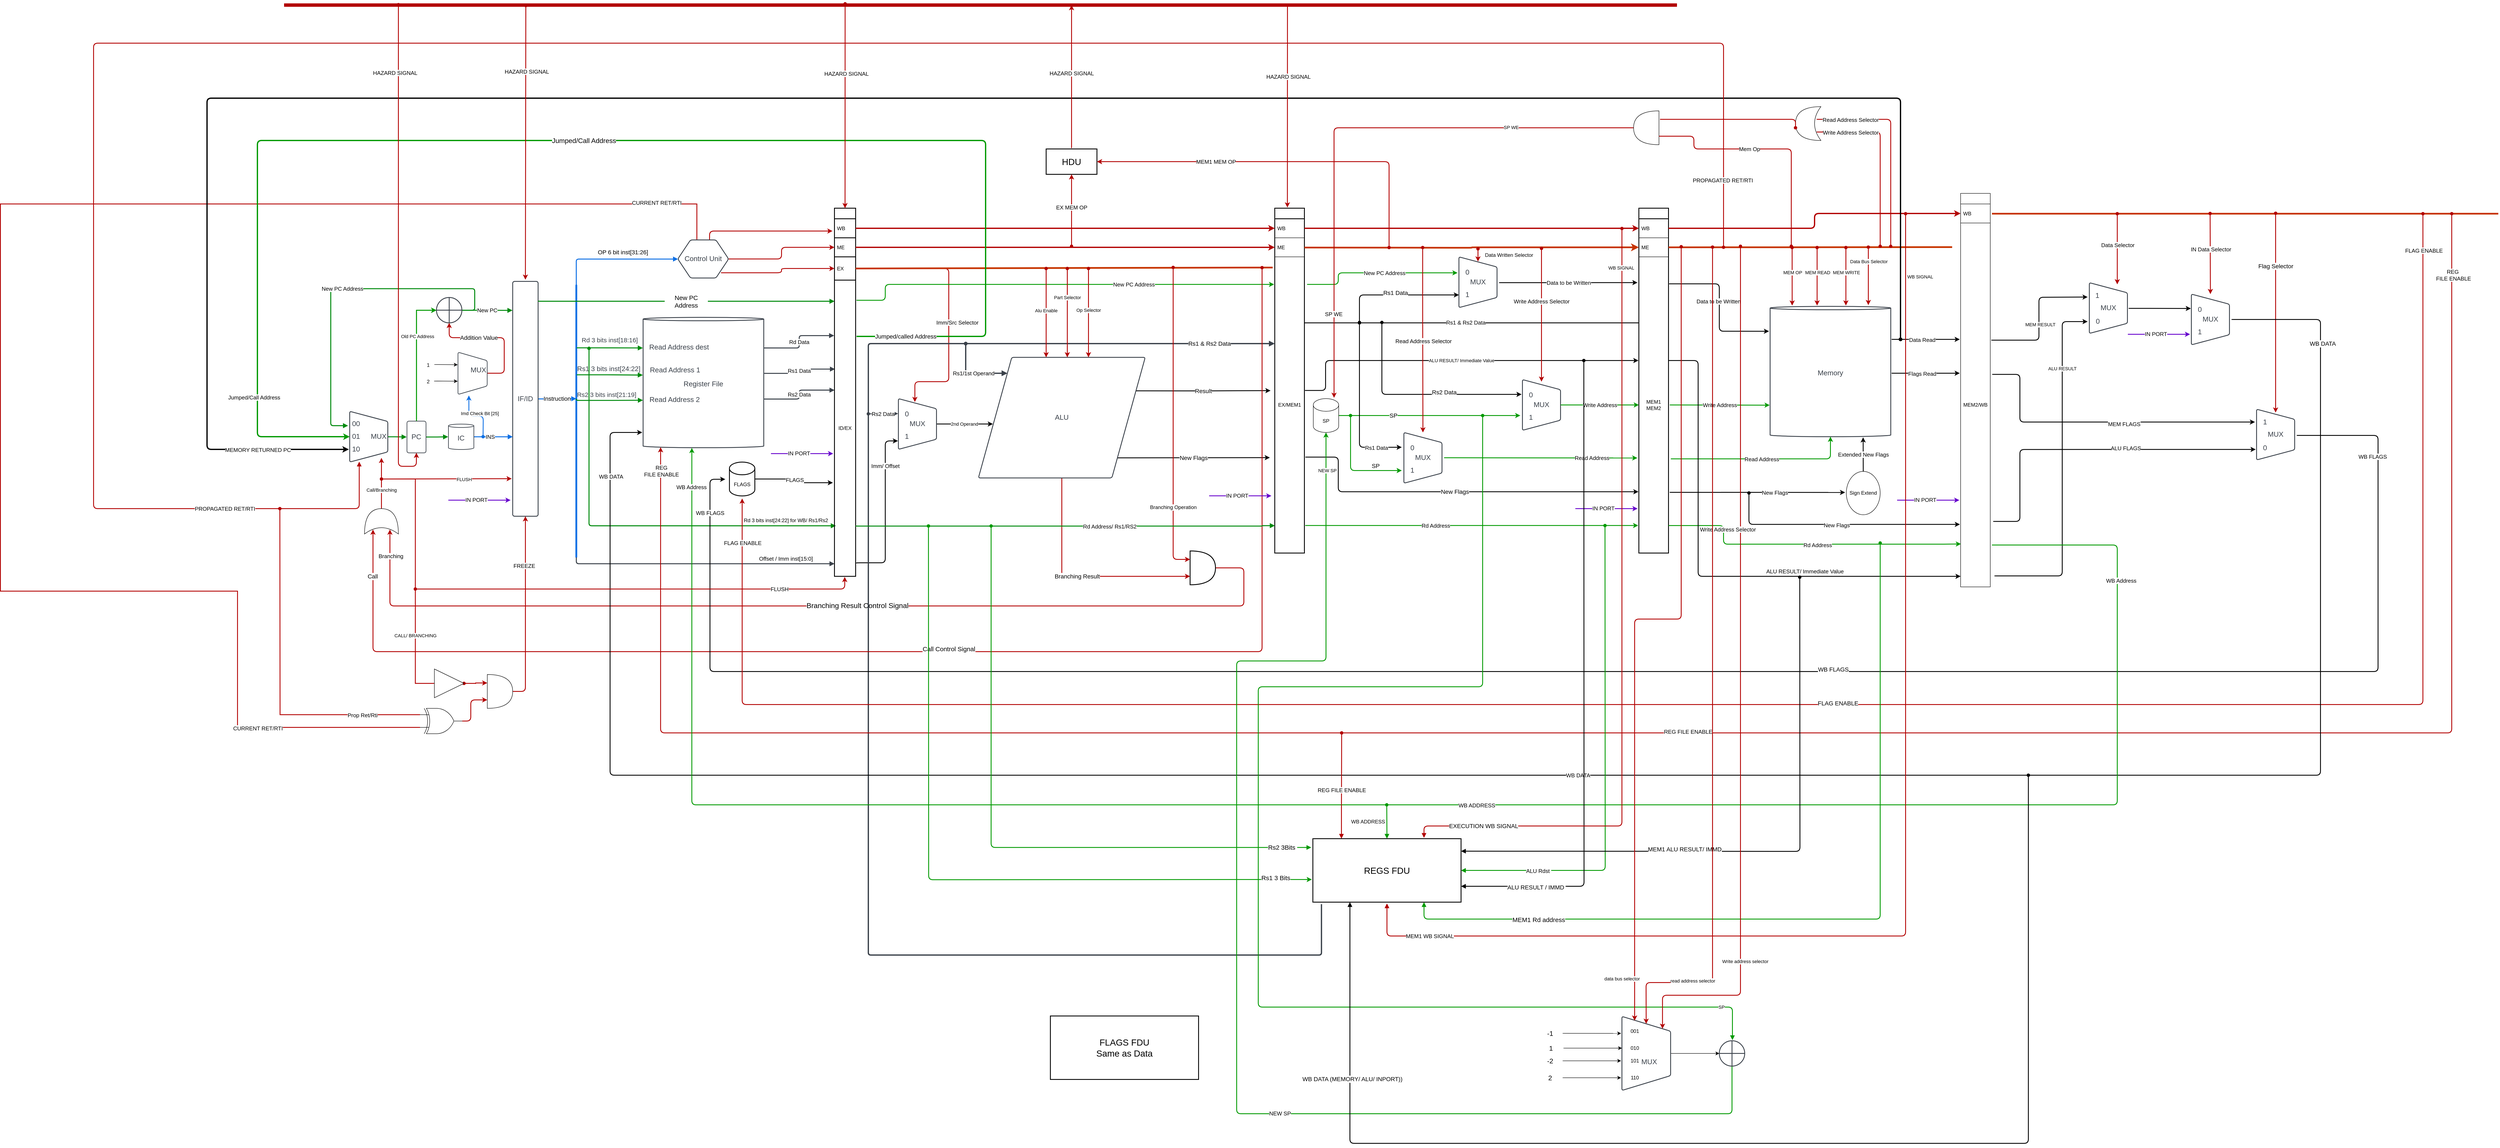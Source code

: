 <mxfile version="21.2.1" type="device">
  <diagram name="Page-1" id="rqb8dVKcROuI79bmeieU">
    <mxGraphModel dx="3733" dy="1038" grid="1" gridSize="10" guides="1" tooltips="1" connect="1" arrows="1" fold="1" page="0" pageScale="1" pageWidth="1700" pageHeight="1100" math="0" shadow="0">
      <root>
        <mxCell id="0" />
        <mxCell id="1" parent="0" />
        <mxCell id="C16ASnKl_FtYkdsgSsSQ-1" style="html=1;overflow=block;blockSpacing=1;whiteSpace=wrap;shape=trapezoid;perimeter=trapezoidPerimeter;anchorPointDirection=0;flipV=1;fontSize=16.7;fontColor=#3a414a;spacing=3.8;strokeColor=#3a414a;strokeOpacity=100;rounded=1;absoluteArcSize=1;arcSize=9;rotation=-90;strokeWidth=2;lucidId=-flLs.cZDFG2;" parent="1" vertex="1">
          <mxGeometry x="-1470" y="1025" width="120" height="90" as="geometry" />
        </mxCell>
        <mxCell id="C16ASnKl_FtYkdsgSsSQ-2" value="MUX" style="html=1;overflow=block;blockSpacing=1;whiteSpace=wrap;shape=trapezoid;perimeter=trapezoidPerimeter;anchorPointDirection=0;flipV=1;fontSize=16.7;fontColor=#3a414a;spacing=3.8;strokeOpacity=100;rounded=1;absoluteArcSize=1;arcSize=9;strokeWidth=1.5;lucidId=-flLs.cZDFG2;fillColor=none;strokeColor=none;rotation=-360;align=right;" parent="C16ASnKl_FtYkdsgSsSQ-1" vertex="1">
          <mxGeometry x="0.125" y="-0.167" width="90" height="120" relative="1" as="geometry" />
        </mxCell>
        <mxCell id="C16ASnKl_FtYkdsgSsSQ-17" value="01" style="html=1;overflow=block;blockSpacing=1;whiteSpace=wrap;fontSize=16.7;fontColor=#3a414a;spacing=3.8;strokeOpacity=0;fillOpacity=0;rounded=1;absoluteArcSize=1;arcSize=9;fillColor=#ffffff;strokeWidth=0.8;lucidId=uElL8NrTH-TC;" parent="C16ASnKl_FtYkdsgSsSQ-1" vertex="1">
          <mxGeometry x="15" y="30" width="30" height="30" as="geometry" />
        </mxCell>
        <mxCell id="_SDMGPXZtipDCqufldMR-18" value="10" style="html=1;overflow=block;blockSpacing=1;whiteSpace=wrap;fontSize=16.7;fontColor=#3a414a;spacing=3.8;strokeOpacity=0;fillOpacity=0;rounded=1;absoluteArcSize=1;arcSize=9;fillColor=#ffffff;strokeWidth=0.8;lucidId=uElL8NrTH-TC;" parent="C16ASnKl_FtYkdsgSsSQ-1" vertex="1">
          <mxGeometry x="15" y="60" width="30" height="30" as="geometry" />
        </mxCell>
        <mxCell id="oJpyM_X3onIZimsuUFzw-17" style="edgeStyle=orthogonalEdgeStyle;rounded=0;orthogonalLoop=1;jettySize=auto;html=1;exitX=0.5;exitY=0;exitDx=0;exitDy=0;entryX=0;entryY=0.5;entryDx=0;entryDy=0;entryPerimeter=0;fillColor=#60a917;strokeColor=#009900;strokeWidth=2.3;" parent="1" source="C16ASnKl_FtYkdsgSsSQ-3" target="C16ASnKl_FtYkdsgSsSQ-8" edge="1">
          <mxGeometry relative="1" as="geometry" />
        </mxCell>
        <mxCell id="oJpyM_X3onIZimsuUFzw-18" value="Old PC Address" style="edgeLabel;html=1;align=center;verticalAlign=middle;resizable=0;points=[];" parent="oJpyM_X3onIZimsuUFzw-17" vertex="1" connectable="0">
          <mxGeometry x="0.297" y="-2" relative="1" as="geometry">
            <mxPoint as="offset" />
          </mxGeometry>
        </mxCell>
        <mxCell id="C16ASnKl_FtYkdsgSsSQ-3" value="PC" style="html=1;overflow=block;blockSpacing=1;whiteSpace=wrap;fontSize=16.7;fontColor=#3a414a;spacing=9;strokeColor=#3a414a;strokeOpacity=100;rounded=1;absoluteArcSize=1;arcSize=9;strokeWidth=1.5;lucidId=AhlLYERqUPD1;" parent="1" vertex="1">
          <mxGeometry x="-1320" y="1033" width="45" height="75" as="geometry" />
        </mxCell>
        <mxCell id="oJpyM_X3onIZimsuUFzw-3" style="edgeStyle=orthogonalEdgeStyle;rounded=1;orthogonalLoop=1;jettySize=auto;html=1;entryX=0.25;entryY=1;entryDx=0;entryDy=0;strokeWidth=2;fontSize=13;strokeColor=#1071E5;startArrow=oval;startFill=1;" parent="1" target="oJpyM_X3onIZimsuUFzw-2" edge="1">
          <mxGeometry relative="1" as="geometry">
            <mxPoint x="-1140" y="1070" as="sourcePoint" />
          </mxGeometry>
        </mxCell>
        <mxCell id="oJpyM_X3onIZimsuUFzw-19" value="Imd Check Bit [25]" style="edgeLabel;html=1;align=center;verticalAlign=middle;resizable=0;points=[];" parent="oJpyM_X3onIZimsuUFzw-3" vertex="1" connectable="0">
          <mxGeometry x="-0.121" relative="1" as="geometry">
            <mxPoint y="-7" as="offset" />
          </mxGeometry>
        </mxCell>
        <mxCell id="C16ASnKl_FtYkdsgSsSQ-4" value="IC" style="html=1;overflow=block;blockSpacing=1;whiteSpace=wrap;shape=cylinder3;size=4;anchorPointDirection=0;boundedLbl=1;fontSize=16.7;fontColor=#3a414a;spacing=3.8;strokeColor=#3a414a;strokeOpacity=100;rounded=1;absoluteArcSize=1;arcSize=9;strokeWidth=1.5;lucidId=pllL6RdA1fUu;" parent="1" vertex="1">
          <mxGeometry x="-1222" y="1040" width="60" height="60" as="geometry" />
        </mxCell>
        <mxCell id="FRVEOWgXkrjnCXTNfwsk-32" value="FLAGS" style="edgeStyle=orthogonalEdgeStyle;rounded=0;orthogonalLoop=1;jettySize=auto;html=1;entryX=-0.075;entryY=0.684;entryDx=0;entryDy=0;entryPerimeter=0;fontSize=13;strokeWidth=2;exitX=1;exitY=0.5;exitDx=0;exitDy=0;exitPerimeter=0;" parent="1" source="oJpyM_X3onIZimsuUFzw-22" target="FRVEOWgXkrjnCXTNfwsk-19" edge="1">
          <mxGeometry relative="1" as="geometry">
            <mxPoint x="-478.07" y="1170" as="sourcePoint" />
            <mxPoint x="-246.62" y="1177.4" as="targetPoint" />
          </mxGeometry>
        </mxCell>
        <mxCell id="C16ASnKl_FtYkdsgSsSQ-5" value="Register File" style="html=1;overflow=block;blockSpacing=1;whiteSpace=wrap;shape=cylinder3;size=4;anchorPointDirection=0;boundedLbl=1;fontSize=16.7;fontColor=#3a414a;spacing=3.8;strokeColor=#3a414a;strokeOpacity=100;rounded=1;absoluteArcSize=1;arcSize=9;strokeWidth=2;lucidId=~nlLTZhfvCgq;verticalAlign=middle;" parent="1" vertex="1">
          <mxGeometry x="-762" y="788" width="285" height="308" as="geometry" />
        </mxCell>
        <mxCell id="C16ASnKl_FtYkdsgSsSQ-6" value="IF/ID" style="html=1;overflow=block;blockSpacing=1;whiteSpace=wrap;fontSize=16.7;fontColor=#3a414a;align=center;spacing=3.8;strokeColor=#3a414a;strokeOpacity=100;fillOpacity=100;rounded=1;absoluteArcSize=1;arcSize=9;fillColor=#ffffff;strokeWidth=2;lucidId=OqlLgfBqRZDj;" parent="1" vertex="1">
          <mxGeometry x="-1070" y="703" width="60" height="555" as="geometry" />
        </mxCell>
        <mxCell id="C16ASnKl_FtYkdsgSsSQ-8" value="" style="html=1;overflow=block;blockSpacing=1;whiteSpace=wrap;shape=mxgraph.flowchart.summing_function;fontSize=13;spacing=3.8;strokeColor=#3a414a;strokeOpacity=100;rounded=1;absoluteArcSize=1;arcSize=9;strokeWidth=2;lucidId=0slLmjls9X9R;" parent="1" vertex="1">
          <mxGeometry x="-1250" y="741" width="60" height="60" as="geometry" />
        </mxCell>
        <mxCell id="C16ASnKl_FtYkdsgSsSQ-9" value="" style="html=1;jettySize=18;whiteSpace=wrap;fontSize=13;strokeColor=#008a0e;strokeOpacity=100;strokeWidth=2.3;rounded=1;arcSize=12;edgeStyle=orthogonalEdgeStyle;startArrow=none;endArrow=block;endFill=1;exitX=0.5;exitY=-0.008;exitPerimeter=0;entryX=-0.017;entryY=0.5;entryPerimeter=0;lucidId=~slL9aXBEKXz;" parent="1" source="C16ASnKl_FtYkdsgSsSQ-1" target="C16ASnKl_FtYkdsgSsSQ-3" edge="1">
          <mxGeometry width="100" height="100" relative="1" as="geometry">
            <Array as="points" />
          </mxGeometry>
        </mxCell>
        <mxCell id="C16ASnKl_FtYkdsgSsSQ-10" value="" style="html=1;jettySize=18;whiteSpace=wrap;fontSize=13;strokeColor=#008a0e;strokeOpacity=100;strokeWidth=2.3;rounded=1;arcSize=12;edgeStyle=orthogonalEdgeStyle;startArrow=none;endArrow=block;endFill=1;exitX=1.017;exitY=0.5;exitPerimeter=0;entryX=-0.012;entryY=0.5;entryPerimeter=0;lucidId=itlLJEvFeE9b;" parent="1" source="C16ASnKl_FtYkdsgSsSQ-3" target="C16ASnKl_FtYkdsgSsSQ-4" edge="1">
          <mxGeometry width="100" height="100" relative="1" as="geometry">
            <Array as="points" />
          </mxGeometry>
        </mxCell>
        <mxCell id="C16ASnKl_FtYkdsgSsSQ-14" value="New PC" style="html=1;jettySize=18;whiteSpace=wrap;fontSize=13;strokeColor=#008a0e;strokeOpacity=100;strokeWidth=2.3;rounded=1;arcSize=12;edgeStyle=orthogonalEdgeStyle;startArrow=none;endArrow=block;endFill=1;exitX=1.013;exitY=0.5;exitPerimeter=0;entryX=-0.012;entryY=0.123;entryPerimeter=0;lucidId=awlL-2TddRJu;" parent="1" source="C16ASnKl_FtYkdsgSsSQ-8" target="C16ASnKl_FtYkdsgSsSQ-6" edge="1">
          <mxGeometry width="100" height="100" relative="1" as="geometry">
            <Array as="points" />
          </mxGeometry>
        </mxCell>
        <mxCell id="C16ASnKl_FtYkdsgSsSQ-15" value="New PC Address" style="html=1;jettySize=18;whiteSpace=wrap;fontSize=13;strokeColor=#008a0e;strokeOpacity=100;strokeWidth=2.3;rounded=1;arcSize=12;edgeStyle=orthogonalEdgeStyle;startArrow=none;endArrow=block;endFill=1;exitX=1.013;exitY=0.5;exitPerimeter=0;entryX=-0.138;entryY=0.623;lucidId=zylLzsobmoqr;entryDx=0;entryDy=0;entryPerimeter=0;" parent="1" target="C16ASnKl_FtYkdsgSsSQ-16" edge="1">
          <mxGeometry width="100" height="100" relative="1" as="geometry">
            <Array as="points">
              <mxPoint x="-1160" y="771" />
              <mxPoint x="-1160" y="720" />
              <mxPoint x="-1500" y="720" />
              <mxPoint x="-1500" y="1044" />
            </Array>
            <mxPoint x="-1189.22" y="771" as="sourcePoint" />
            <mxPoint x="-1415.72" y="949.04" as="targetPoint" />
          </mxGeometry>
        </mxCell>
        <mxCell id="C16ASnKl_FtYkdsgSsSQ-16" value="00" style="html=1;overflow=block;blockSpacing=1;whiteSpace=wrap;fontSize=16.7;fontColor=#3a414a;spacing=3.8;strokeOpacity=0;fillOpacity=0;rounded=1;absoluteArcSize=1;arcSize=9;fillColor=#ffffff;strokeWidth=0.8;lucidId=IDlLDruL7s6Y;" parent="1" vertex="1">
          <mxGeometry x="-1455" y="1025" width="30" height="30" as="geometry" />
        </mxCell>
        <mxCell id="FRVEOWgXkrjnCXTNfwsk-25" value="" style="edgeStyle=orthogonalEdgeStyle;rounded=1;orthogonalLoop=1;jettySize=auto;html=1;exitX=0.851;exitY=0.862;exitDx=0;exitDy=0;entryX=0;entryY=0.5;entryDx=0;entryDy=0;fillColor=#e51400;strokeColor=#B20000;strokeWidth=2;fontSize=16;exitPerimeter=0;" parent="1" source="C16ASnKl_FtYkdsgSsSQ-18" target="FRVEOWgXkrjnCXTNfwsk-14" edge="1">
          <mxGeometry relative="1" as="geometry" />
        </mxCell>
        <mxCell id="FRVEOWgXkrjnCXTNfwsk-26" style="edgeStyle=orthogonalEdgeStyle;rounded=1;orthogonalLoop=1;jettySize=auto;html=1;exitX=0.625;exitY=0;exitDx=0;exitDy=0;entryX=-0.093;entryY=-0.356;entryDx=0;entryDy=0;entryPerimeter=0;fillColor=#e51400;strokeColor=#B20000;strokeWidth=2;" parent="1" source="C16ASnKl_FtYkdsgSsSQ-18" target="FRVEOWgXkrjnCXTNfwsk-13" edge="1">
          <mxGeometry relative="1" as="geometry" />
        </mxCell>
        <mxCell id="FRVEOWgXkrjnCXTNfwsk-27" style="edgeStyle=orthogonalEdgeStyle;rounded=1;orthogonalLoop=1;jettySize=auto;html=1;exitX=1;exitY=0.5;exitDx=0;exitDy=0;entryX=0;entryY=0.5;entryDx=0;entryDy=0;fillColor=#e51400;strokeColor=#B20000;strokeWidth=2;" parent="1" source="C16ASnKl_FtYkdsgSsSQ-18" target="FRVEOWgXkrjnCXTNfwsk-13" edge="1">
          <mxGeometry relative="1" as="geometry" />
        </mxCell>
        <mxCell id="te43sHLQZ3bOe-cXKWkI-26" style="edgeStyle=orthogonalEdgeStyle;rounded=0;orthogonalLoop=1;jettySize=auto;html=1;exitX=0.375;exitY=0;exitDx=0;exitDy=0;entryX=0;entryY=0.75;entryDx=0;entryDy=0;entryPerimeter=0;fillColor=#e51400;strokeColor=#B20000;strokeWidth=2;endArrow=none;endFill=0;" parent="1" source="C16ASnKl_FtYkdsgSsSQ-18" target="te43sHLQZ3bOe-cXKWkI-21" edge="1">
          <mxGeometry relative="1" as="geometry">
            <mxPoint x="-705" y="605" as="sourcePoint" />
            <Array as="points">
              <mxPoint x="-635" y="520" />
              <mxPoint x="-2280" y="520" />
              <mxPoint x="-2280" y="1435" />
              <mxPoint x="-1720" y="1435" />
              <mxPoint x="-1720" y="1757" />
            </Array>
          </mxGeometry>
        </mxCell>
        <mxCell id="te43sHLQZ3bOe-cXKWkI-27" value="CURRENT RET/RTI" style="edgeLabel;html=1;align=center;verticalAlign=middle;resizable=0;points=[];fontSize=13;" parent="te43sHLQZ3bOe-cXKWkI-26" vertex="1" connectable="0">
          <mxGeometry x="0.806" y="-2" relative="1" as="geometry">
            <mxPoint x="1" as="offset" />
          </mxGeometry>
        </mxCell>
        <mxCell id="te43sHLQZ3bOe-cXKWkI-29" value="CURRENT RET/RTI" style="edgeLabel;html=1;align=center;verticalAlign=middle;resizable=0;points=[];fontSize=13;" parent="te43sHLQZ3bOe-cXKWkI-26" vertex="1" connectable="0">
          <mxGeometry x="-0.909" y="-3" relative="1" as="geometry">
            <mxPoint as="offset" />
          </mxGeometry>
        </mxCell>
        <mxCell id="C16ASnKl_FtYkdsgSsSQ-18" value="Control Unit" style="html=1;overflow=block;blockSpacing=1;whiteSpace=wrap;shape=hexagon;perimeter=hexagonPerimeter2;fontSize=16.7;fontColor=#3a414a;spacing=3.8;strokeColor=#3a414a;strokeOpacity=100;rounded=1;absoluteArcSize=1;arcSize=9;strokeWidth=2;lucidId=HFlLW7emXm0M;" parent="1" vertex="1">
          <mxGeometry x="-680" y="605" width="120" height="90" as="geometry" />
        </mxCell>
        <mxCell id="C16ASnKl_FtYkdsgSsSQ-19" value="INS" style="html=1;jettySize=18;whiteSpace=wrap;fontSize=13;strokeColor=#1071E5;strokeOpacity=100;strokeWidth=2.3;rounded=1;arcSize=12;edgeStyle=orthogonalEdgeStyle;startArrow=none;endArrow=block;endFill=1;exitX=1.013;exitY=0.5;exitPerimeter=0;lucidId=LFlLzWP7a~9a;" parent="1" source="C16ASnKl_FtYkdsgSsSQ-4" edge="1">
          <mxGeometry x="-0.171" width="100" height="100" relative="1" as="geometry">
            <Array as="points" />
            <mxPoint x="-1070" y="1070" as="targetPoint" />
            <mxPoint as="offset" />
          </mxGeometry>
        </mxCell>
        <mxCell id="C16ASnKl_FtYkdsgSsSQ-20" value="Instruction" style="html=1;jettySize=18;whiteSpace=wrap;fontSize=14;strokeColor=#1071e5;strokeOpacity=100;strokeWidth=2.3;rounded=1;arcSize=12;edgeStyle=orthogonalEdgeStyle;startArrow=none;endArrow=block;endFill=1;exitX=1.012;exitY=0.5;exitPerimeter=0;lucidId=kHlL17ve3A9c;" parent="1" source="C16ASnKl_FtYkdsgSsSQ-6" edge="1">
          <mxGeometry width="100" height="100" relative="1" as="geometry">
            <Array as="points" />
            <mxPoint x="-920" y="980" as="targetPoint" />
          </mxGeometry>
        </mxCell>
        <mxCell id="C16ASnKl_FtYkdsgSsSQ-22" value="Read Address 2" style="html=1;overflow=block;blockSpacing=1;whiteSpace=wrap;fontSize=16.7;fontColor=#3a414a;spacing=3.8;strokeOpacity=0;fillOpacity=0;rounded=1;absoluteArcSize=1;arcSize=9;fillColor=#ffffff;strokeWidth=0.8;lucidId=HNlLmj.m_v0d;" parent="1" vertex="1">
          <mxGeometry x="-755" y="960" width="135" height="45" as="geometry" />
        </mxCell>
        <mxCell id="C16ASnKl_FtYkdsgSsSQ-24" value="&lt;font style=&quot;font-size: 16px;&quot;&gt;Rs1 3 bits inst[24:22] &lt;/font&gt;" style="html=1;overflow=block;blockSpacing=1;whiteSpace=wrap;fontSize=15;fontColor=#3a414a;spacing=3.8;strokeOpacity=0;fillOpacity=0;rounded=1;absoluteArcSize=1;arcSize=9;fillColor=#ffffff;strokeWidth=0.8;lucidId=dPlLPdkHVlRl;" parent="1" vertex="1">
          <mxGeometry x="-933" y="886" width="180" height="45" as="geometry" />
        </mxCell>
        <mxCell id="C16ASnKl_FtYkdsgSsSQ-25" value="Rs2 3 bits inst[21:19]" style="html=1;overflow=block;blockSpacing=1;whiteSpace=wrap;fontSize=15;fontColor=#3a414a;spacing=3.8;strokeOpacity=0;fillOpacity=0;rounded=1;absoluteArcSize=1;arcSize=9;fillColor=#ffffff;strokeWidth=0.8;lucidId=XPlLl9TwbZoW;" parent="1" vertex="1">
          <mxGeometry x="-938" y="947" width="180" height="45" as="geometry" />
        </mxCell>
        <mxCell id="C16ASnKl_FtYkdsgSsSQ-27" value="" style="html=1;overflow=block;blockSpacing=1;whiteSpace=wrap;fontSize=13;spacing=0;strokeColor=#1071e5;strokeOpacity=100;rounded=1;absoluteArcSize=1;arcSize=9;rotation=-90;strokeWidth=2.3;lucidId=vYlLArbLvh4B;" parent="1" vertex="1">
          <mxGeometry x="-1242" y="1032" width="644" height="2" as="geometry" />
        </mxCell>
        <mxCell id="C16ASnKl_FtYkdsgSsSQ-28" value="" style="html=1;jettySize=18;whiteSpace=wrap;fontSize=13;strokeColor=#1071e5;strokeOpacity=100;strokeWidth=2.3;rounded=1;arcSize=12;edgeStyle=orthogonalEdgeStyle;startArrow=none;endArrow=block;endFill=1;exitX=1;exitY=0.471;exitPerimeter=0;entryX=0.003;entryY=0.5;entryPerimeter=0;lucidId=o1lLS86.JznV;horizontal=1;" parent="1" source="C16ASnKl_FtYkdsgSsSQ-27" target="C16ASnKl_FtYkdsgSsSQ-18" edge="1">
          <mxGeometry width="100" height="100" relative="1" as="geometry">
            <Array as="points">
              <mxPoint x="-920" y="650" />
            </Array>
          </mxGeometry>
        </mxCell>
        <mxCell id="C16ASnKl_FtYkdsgSsSQ-29" value="" style="html=1;jettySize=18;whiteSpace=wrap;fontSize=13;strokeColor=#008a0e;strokeOpacity=100;strokeWidth=2.3;rounded=1;arcSize=12;edgeStyle=orthogonalEdgeStyle;startArrow=none;endArrow=block;endFill=1;exitX=0.769;exitY=1;exitPerimeter=0;entryX=-0.003;entryY=0.234;entryPerimeter=0;lucidId=Z2lLqHrNaLUb;" parent="1" source="C16ASnKl_FtYkdsgSsSQ-27" target="C16ASnKl_FtYkdsgSsSQ-5" edge="1">
          <mxGeometry width="100" height="100" relative="1" as="geometry">
            <Array as="points" />
          </mxGeometry>
        </mxCell>
        <mxCell id="C16ASnKl_FtYkdsgSsSQ-30" value="" style="html=1;jettySize=18;whiteSpace=wrap;fontSize=13;strokeColor=#008a0e;strokeOpacity=100;strokeWidth=2.3;rounded=1;arcSize=12;edgeStyle=orthogonalEdgeStyle;startArrow=none;endArrow=block;endFill=1;exitX=0.67;exitY=1;exitPerimeter=0;entryX=-0.003;entryY=0.442;entryPerimeter=0;lucidId=n3lLNkoSwFRp;" parent="1" source="C16ASnKl_FtYkdsgSsSQ-27" target="C16ASnKl_FtYkdsgSsSQ-5" edge="1">
          <mxGeometry width="100" height="100" relative="1" as="geometry">
            <Array as="points" />
          </mxGeometry>
        </mxCell>
        <mxCell id="C16ASnKl_FtYkdsgSsSQ-31" value="Read Address 1" style="html=1;overflow=block;blockSpacing=1;whiteSpace=wrap;fontSize=16.7;fontColor=#3a414a;spacing=3.8;strokeOpacity=0;fillOpacity=0;rounded=1;absoluteArcSize=1;arcSize=9;fillColor=#ffffff;strokeWidth=0.8;lucidId=V3lLvln6wsRt;" parent="1" vertex="1">
          <mxGeometry x="-754" y="890" width="135" height="45" as="geometry" />
        </mxCell>
        <mxCell id="C16ASnKl_FtYkdsgSsSQ-32" value="" style="html=1;jettySize=18;whiteSpace=wrap;fontSize=13;strokeColor=#3a414a;strokeOpacity=100;strokeWidth=2.3;rounded=1;arcSize=12;edgeStyle=orthogonalEdgeStyle;startArrow=none;endArrow=block;endFill=1;exitX=0;exitY=0.5;exitPerimeter=0;lucidId=g5lLF-SeTRF8;" parent="1" source="C16ASnKl_FtYkdsgSsSQ-27" target="FRVEOWgXkrjnCXTNfwsk-19" edge="1">
          <mxGeometry x="-0.28" width="100" height="100" relative="1" as="geometry">
            <Array as="points">
              <mxPoint x="-920" y="1370" />
            </Array>
            <mxPoint x="-370" y="1360" as="targetPoint" />
            <mxPoint x="-1" as="offset" />
          </mxGeometry>
        </mxCell>
        <mxCell id="C16ASnKl_FtYkdsgSsSQ-34" value="Rd Data" style="html=1;jettySize=18;whiteSpace=wrap;fontSize=13;strokeColor=#3a414a;strokeOpacity=100;strokeWidth=2.3;rounded=1;arcSize=12;edgeStyle=orthogonalEdgeStyle;startArrow=none;endArrow=block;endFill=1;exitX=1.003;exitY=0.234;exitPerimeter=0;entryX=-0.019;entryY=0.187;entryPerimeter=0;lucidId=48lLNDbQzIFY;entryDx=0;entryDy=0;" parent="1" source="C16ASnKl_FtYkdsgSsSQ-5" target="FRVEOWgXkrjnCXTNfwsk-19" edge="1">
          <mxGeometry width="100" height="100" relative="1" as="geometry">
            <Array as="points" />
            <mxPoint x="-316.36" y="831.2" as="targetPoint" />
          </mxGeometry>
        </mxCell>
        <mxCell id="C16ASnKl_FtYkdsgSsSQ-35" value="Rs1 Data" style="html=1;jettySize=18;whiteSpace=wrap;fontSize=13;strokeColor=#3a414a;strokeOpacity=100;strokeWidth=2.3;rounded=1;arcSize=12;edgeStyle=orthogonalEdgeStyle;startArrow=none;endArrow=block;endFill=1;exitX=1.003;exitY=0.429;exitPerimeter=0;entryX=0.02;entryY=0.3;entryPerimeter=0;lucidId=.8lLdFjXSKPo;entryDx=0;entryDy=0;" parent="1" source="C16ASnKl_FtYkdsgSsSQ-5" target="FRVEOWgXkrjnCXTNfwsk-19" edge="1">
          <mxGeometry width="100" height="100" relative="1" as="geometry">
            <Array as="points" />
            <mxPoint x="-316.72" y="892.82" as="targetPoint" />
          </mxGeometry>
        </mxCell>
        <mxCell id="C16ASnKl_FtYkdsgSsSQ-38" value="New PC Address" style="html=1;jettySize=18;whiteSpace=wrap;fontSize=15;strokeColor=#008a0e;strokeOpacity=100;strokeWidth=2.3;rounded=1;arcSize=12;edgeStyle=orthogonalEdgeStyle;startArrow=none;endArrow=block;endFill=1;lucidId=4-lLHI4y~1R1;exitX=1.004;exitY=0.082;exitDx=0;exitDy=0;exitPerimeter=0;entryX=0;entryY=0.071;entryDx=0;entryDy=0;entryPerimeter=0;" parent="1" source="C16ASnKl_FtYkdsgSsSQ-6" target="FRVEOWgXkrjnCXTNfwsk-19" edge="1">
          <mxGeometry width="100" height="100" relative="1" as="geometry">
            <Array as="points">
              <mxPoint x="-1010" y="750" />
            </Array>
            <mxPoint x="-980" y="740" as="sourcePoint" />
            <mxPoint x="-320" y="750" as="targetPoint" />
          </mxGeometry>
        </mxCell>
        <mxCell id="C16ASnKl_FtYkdsgSsSQ-41" value="Read Address dest" style="html=1;overflow=block;blockSpacing=1;whiteSpace=wrap;fontSize=16.7;fontColor=#3a414a;spacing=3.8;strokeOpacity=0;fillOpacity=0;rounded=1;absoluteArcSize=1;arcSize=9;fillColor=#ffffff;strokeWidth=0.8;lucidId=_fmLrhTLbow0;" parent="1" vertex="1">
          <mxGeometry x="-758" y="834.5" width="162" height="48" as="geometry" />
        </mxCell>
        <mxCell id="C16ASnKl_FtYkdsgSsSQ-42" value="" style="html=1;jettySize=18;whiteSpace=wrap;fontSize=13;strokeColor=#008a0e;strokeOpacity=100;strokeWidth=2.3;rounded=1;arcSize=12;edgeStyle=orthogonalEdgeStyle;startArrow=oval;endArrow=block;endFill=1;entryX=0.061;entryY=0.829;entryPerimeter=0;lucidId=_hmLU3yBh-IQ;startFill=1;entryDx=0;entryDy=0;" parent="1" target="FRVEOWgXkrjnCXTNfwsk-19" edge="1">
          <mxGeometry x="0.409" y="-2" width="100" height="100" relative="1" as="geometry">
            <Array as="points">
              <mxPoint x="-890" y="1280" />
            </Array>
            <mxPoint x="-890" y="861" as="sourcePoint" />
            <mxPoint x="-384.36" y="1271.6" as="targetPoint" />
            <mxPoint as="offset" />
          </mxGeometry>
        </mxCell>
        <mxCell id="C16ASnKl_FtYkdsgSsSQ-43" value="Rs2 Data" style="html=1;jettySize=18;whiteSpace=wrap;fontSize=13;strokeColor=#3a414a;strokeOpacity=100;strokeWidth=2.3;rounded=1;arcSize=12;edgeStyle=orthogonalEdgeStyle;startArrow=none;endArrow=block;endFill=1;exitX=1.003;exitY=0.626;exitPerimeter=0;entryX=0;entryY=0.371;entryPerimeter=0;lucidId=ZimLu~.ZLcDi;entryDx=0;entryDy=0;" parent="1" source="C16ASnKl_FtYkdsgSsSQ-5" target="FRVEOWgXkrjnCXTNfwsk-19" edge="1">
          <mxGeometry width="100" height="100" relative="1" as="geometry">
            <Array as="points" />
            <mxPoint x="-316.72" y="957.6" as="targetPoint" />
          </mxGeometry>
        </mxCell>
        <mxCell id="oJpyM_X3onIZimsuUFzw-41" value="New Flags" style="edgeStyle=orthogonalEdgeStyle;rounded=0;orthogonalLoop=1;jettySize=auto;html=1;exitX=1;exitY=1;exitDx=0;exitDy=0;entryX=-0.051;entryY=0.626;entryDx=0;entryDy=0;entryPerimeter=0;strokeWidth=2;fontSize=14;" parent="1" source="C16ASnKl_FtYkdsgSsSQ-56" edge="1">
          <mxGeometry relative="1" as="geometry">
            <mxPoint x="718.41" y="1119.5" as="targetPoint" />
          </mxGeometry>
        </mxCell>
        <mxCell id="oJpyM_X3onIZimsuUFzw-42" value="Result" style="edgeStyle=orthogonalEdgeStyle;rounded=0;orthogonalLoop=1;jettySize=auto;html=1;exitX=1;exitY=0.25;exitDx=0;exitDy=0;fontSize=14;strokeWidth=2;" parent="1" source="C16ASnKl_FtYkdsgSsSQ-56" edge="1">
          <mxGeometry relative="1" as="geometry">
            <mxPoint x="720" y="961.077" as="targetPoint" />
          </mxGeometry>
        </mxCell>
        <mxCell id="oJpyM_X3onIZimsuUFzw-45" value="Branching Result" style="edgeStyle=orthogonalEdgeStyle;rounded=1;orthogonalLoop=1;jettySize=auto;html=1;entryX=0;entryY=0.75;entryDx=0;entryDy=0;entryPerimeter=0;fillColor=#e51400;strokeColor=#B20000;strokeWidth=2;fontSize=14;exitX=0.5;exitY=1;exitDx=0;exitDy=0;" parent="1" source="C16ASnKl_FtYkdsgSsSQ-56" target="oJpyM_X3onIZimsuUFzw-32" edge="1">
          <mxGeometry relative="1" as="geometry">
            <mxPoint x="240" y="1260" as="sourcePoint" />
          </mxGeometry>
        </mxCell>
        <mxCell id="C16ASnKl_FtYkdsgSsSQ-56" value="ALU" style="html=1;overflow=block;blockSpacing=1;whiteSpace=wrap;shape=parallelogram;perimeter=parallelogramPerimeter;anchorPointDirection=0;fontSize=16.7;fontColor=#3a414a;spacing=3.8;strokeColor=#3a414a;strokeOpacity=100;rounded=1;absoluteArcSize=1;arcSize=9;strokeWidth=2;lucidId=fBmLQBwmav0-;" parent="1" vertex="1">
          <mxGeometry x="30" y="882.5" width="394" height="285" as="geometry" />
        </mxCell>
        <mxCell id="VIZNuoK_pahrdxBtINAy-2" value="2nd Operand" style="edgeStyle=orthogonalEdgeStyle;rounded=1;orthogonalLoop=1;jettySize=auto;html=1;exitX=0.5;exitY=1;exitDx=0;exitDy=0;strokeWidth=2;" parent="1" edge="1">
          <mxGeometry relative="1" as="geometry">
            <mxPoint x="-70" y="1040" as="sourcePoint" />
            <mxPoint x="64.253" y="1040" as="targetPoint" />
            <Array as="points">
              <mxPoint x="19" y="1040" />
              <mxPoint x="19" y="1040" />
            </Array>
          </mxGeometry>
        </mxCell>
        <mxCell id="C16ASnKl_FtYkdsgSsSQ-57" style="html=1;overflow=block;blockSpacing=1;whiteSpace=wrap;shape=trapezoid;perimeter=trapezoidPerimeter;anchorPointDirection=0;flipV=1;fontSize=16.7;fontColor=#3a414a;spacing=3.8;strokeColor=#3a414a;strokeOpacity=100;rounded=1;absoluteArcSize=1;arcSize=9;rotation=-90;strokeWidth=2;lucidId=eCmLYlLbR1Ar;" parent="1" vertex="1">
          <mxGeometry x="-174" y="995" width="120" height="90" as="geometry" />
        </mxCell>
        <mxCell id="C16ASnKl_FtYkdsgSsSQ-58" value="MUX" style="html=1;overflow=block;blockSpacing=1;whiteSpace=wrap;shape=trapezoid;perimeter=trapezoidPerimeter;anchorPointDirection=0;flipV=1;fontSize=16.7;fontColor=#3a414a;spacing=3.8;strokeOpacity=100;rounded=1;absoluteArcSize=1;arcSize=9;strokeWidth=1.5;lucidId=eCmLYlLbR1Ar;fillColor=none;strokeColor=none;rotation=-360;" parent="C16ASnKl_FtYkdsgSsSQ-57" vertex="1">
          <mxGeometry x="0.125" y="-0.167" width="90" height="120" relative="1" as="geometry" />
        </mxCell>
        <mxCell id="C16ASnKl_FtYkdsgSsSQ-63" value="0" style="html=1;overflow=block;blockSpacing=1;whiteSpace=wrap;fontSize=16.7;fontColor=#3a414a;spacing=3.8;strokeOpacity=0;fillOpacity=0;rounded=1;absoluteArcSize=1;arcSize=9;fillColor=#ffffff;strokeWidth=0.8;lucidId=WRmLaLrrVqPS;" parent="C16ASnKl_FtYkdsgSsSQ-57" vertex="1">
          <mxGeometry x="20" y="7" width="30" height="30" as="geometry" />
        </mxCell>
        <mxCell id="C16ASnKl_FtYkdsgSsSQ-64" value="1" style="html=1;overflow=block;blockSpacing=1;whiteSpace=wrap;fontSize=16.7;fontColor=#3a414a;spacing=3.8;strokeOpacity=0;fillOpacity=0;rounded=1;absoluteArcSize=1;arcSize=9;fillColor=#ffffff;strokeWidth=0.8;lucidId=9RmLGIltzn3M;" parent="C16ASnKl_FtYkdsgSsSQ-57" vertex="1">
          <mxGeometry x="20" y="60" width="30" height="30" as="geometry" />
        </mxCell>
        <mxCell id="C16ASnKl_FtYkdsgSsSQ-59" value="" style="html=1;jettySize=18;whiteSpace=wrap;fontSize=13;strokeColor=#008a0e;strokeOpacity=100;strokeWidth=2.3;rounded=1;arcSize=12;edgeStyle=orthogonalEdgeStyle;startArrow=none;endArrow=block;endFill=1;lucidId=tFmLmMizP72i;entryX=-0.002;entryY=0.635;entryDx=0;entryDy=0;entryPerimeter=0;" parent="1" target="C16ASnKl_FtYkdsgSsSQ-5" edge="1">
          <mxGeometry width="100" height="100" relative="1" as="geometry">
            <Array as="points">
              <mxPoint x="-920" y="984" />
              <mxPoint x="-841" y="984" />
            </Array>
            <mxPoint x="-920" y="980" as="sourcePoint" />
            <mxPoint x="-780" y="980" as="targetPoint" />
          </mxGeometry>
        </mxCell>
        <mxCell id="C16ASnKl_FtYkdsgSsSQ-62" value="Rs1/1st Operand" style="html=1;jettySize=18;whiteSpace=wrap;fontSize=13;strokeColor=#3a414a;strokeOpacity=100;strokeWidth=3;rounded=1;arcSize=12;edgeStyle=orthogonalEdgeStyle;startArrow=oval;endArrow=block;endFill=1;lucidId=cJmLwLXzHCif;entryX=0.174;entryY=0.132;entryDx=0;entryDy=0;entryPerimeter=0;startFill=1;" parent="1" target="C16ASnKl_FtYkdsgSsSQ-56" edge="1">
          <mxGeometry x="0.068" width="100" height="100" relative="1" as="geometry">
            <Array as="points">
              <mxPoint y="900" />
              <mxPoint y="920" />
            </Array>
            <mxPoint y="850" as="sourcePoint" />
            <mxPoint x="-1" as="offset" />
          </mxGeometry>
        </mxCell>
        <mxCell id="C16ASnKl_FtYkdsgSsSQ-65" value="Rs2 Data" style="html=1;jettySize=18;whiteSpace=wrap;fontSize=13;strokeColor=#3a414a;strokeOpacity=100;strokeWidth=2;rounded=1;arcSize=12;edgeStyle=orthogonalEdgeStyle;startArrow=oval;endArrow=block;endFill=1;entryX=0.704;entryY=1.008;entryPerimeter=0;lucidId=pSmLz75eP1NC;startFill=1;" parent="1" target="C16ASnKl_FtYkdsgSsSQ-57" edge="1">
          <mxGeometry width="100" height="100" relative="1" as="geometry">
            <Array as="points">
              <mxPoint x="-220" y="1016" />
            </Array>
            <mxPoint x="-230" y="1016" as="sourcePoint" />
          </mxGeometry>
        </mxCell>
        <mxCell id="VIZNuoK_pahrdxBtINAy-1" value="Imm/ Offset" style="endArrow=classic;html=1;rounded=1;exitX=1.031;exitY=0.956;exitDx=0;exitDy=0;exitPerimeter=0;edgeStyle=orthogonalEdgeStyle;elbow=vertical;strokeWidth=2;fontSize=13;" parent="1" source="FRVEOWgXkrjnCXTNfwsk-19" edge="1">
          <mxGeometry x="0.534" width="50" height="50" relative="1" as="geometry">
            <mxPoint x="-256.18" y="1368.4" as="sourcePoint" />
            <mxPoint x="-160" y="1080" as="targetPoint" />
            <Array as="points">
              <mxPoint x="-258" y="1368" />
              <mxPoint x="-190" y="1368" />
              <mxPoint x="-190" y="1080" />
              <mxPoint x="-160" y="1080" />
            </Array>
            <mxPoint y="-1" as="offset" />
          </mxGeometry>
        </mxCell>
        <mxCell id="FRVEOWgXkrjnCXTNfwsk-11" value="" style="swimlane;fontStyle=0;childLayout=stackLayout;horizontal=1;startSize=25;horizontalStack=0;resizeParent=1;resizeParentMax=0;resizeLast=0;collapsible=1;marginBottom=0;whiteSpace=wrap;html=1;strokeWidth=2;" parent="1" vertex="1">
          <mxGeometry x="-310" y="530" width="50" height="870" as="geometry">
            <mxRectangle x="1140" y="975" width="50" height="40" as="alternateBounds" />
          </mxGeometry>
        </mxCell>
        <mxCell id="FRVEOWgXkrjnCXTNfwsk-12" value="WB" style="text;strokeColor=#000000;fillColor=none;align=left;verticalAlign=middle;spacingLeft=4;spacingRight=4;overflow=hidden;points=[[0,0.5],[1,0.5]];portConstraint=eastwest;rotatable=0;whiteSpace=wrap;html=1;strokeWidth=2;" parent="FRVEOWgXkrjnCXTNfwsk-11" vertex="1">
          <mxGeometry y="25" width="50" height="45" as="geometry" />
        </mxCell>
        <mxCell id="FRVEOWgXkrjnCXTNfwsk-13" value="ME" style="text;strokeColor=#000000;fillColor=none;align=left;verticalAlign=middle;spacingLeft=4;spacingRight=4;overflow=hidden;points=[[0,0.5],[1,0.5]];portConstraint=eastwest;rotatable=0;whiteSpace=wrap;html=1;strokeWidth=2;" parent="FRVEOWgXkrjnCXTNfwsk-11" vertex="1">
          <mxGeometry y="70" width="50" height="45" as="geometry" />
        </mxCell>
        <mxCell id="FRVEOWgXkrjnCXTNfwsk-14" value="EX" style="text;strokeColor=#000000;fillColor=none;align=left;verticalAlign=middle;spacingLeft=4;spacingRight=4;overflow=hidden;points=[[0,0.5],[1,0.5]];portConstraint=eastwest;rotatable=0;whiteSpace=wrap;html=1;strokeWidth=2;" parent="FRVEOWgXkrjnCXTNfwsk-11" vertex="1">
          <mxGeometry y="115" width="50" height="55" as="geometry" />
        </mxCell>
        <mxCell id="FRVEOWgXkrjnCXTNfwsk-19" value="ID/EX" style="text;strokeColor=#000000;fillColor=none;align=center;verticalAlign=middle;spacingLeft=4;spacingRight=4;overflow=hidden;points=[[0,0.5],[1,0.5]];portConstraint=eastwest;rotatable=0;whiteSpace=wrap;html=1;strokeWidth=2;movable=0;resizable=0;deletable=0;editable=0;locked=1;connectable=0;" parent="FRVEOWgXkrjnCXTNfwsk-11" vertex="1">
          <mxGeometry y="170" width="50" height="700" as="geometry" />
        </mxCell>
        <mxCell id="FRVEOWgXkrjnCXTNfwsk-31" value="Imm/Src Selector" style="edgeStyle=orthogonalEdgeStyle;rounded=1;orthogonalLoop=1;jettySize=auto;html=1;exitX=1;exitY=0.5;exitDx=0;exitDy=0;fillColor=#e51400;strokeColor=#B20000;strokeWidth=2;fontSize=13;entryX=0.433;entryY=0.933;entryDx=0;entryDy=0;entryPerimeter=0;" parent="1" source="FRVEOWgXkrjnCXTNfwsk-14" target="C16ASnKl_FtYkdsgSsSQ-58" edge="1">
          <mxGeometry x="0.129" y="20" relative="1" as="geometry">
            <mxPoint x="-70" y="975" as="targetPoint" />
            <Array as="points">
              <mxPoint x="-40" y="673" />
              <mxPoint x="-40" y="940" />
              <mxPoint x="-120" y="940" />
            </Array>
            <mxPoint as="offset" />
          </mxGeometry>
        </mxCell>
        <mxCell id="FRVEOWgXkrjnCXTNfwsk-33" value="Rd 3 bits inst[18:16] " style="html=1;overflow=block;blockSpacing=1;whiteSpace=wrap;fontSize=15;fontColor=#3a414a;align=left;spacing=3.8;verticalAlign=top;strokeColor=none;fillOpacity=0;fillColor=#ffffff;strokeWidth=0;lucidId=KmmL~SCXfO4W;" parent="1" vertex="1">
          <mxGeometry x="-910" y="830" width="165" height="28" as="geometry" />
        </mxCell>
        <mxCell id="FRVEOWgXkrjnCXTNfwsk-38" value="&lt;br style=&quot;border-color: var(--border-color); font-size: 14px;&quot;&gt;OP 6 bit inst[31:26]" style="text;html=1;align=center;verticalAlign=middle;resizable=0;points=[];autosize=1;strokeColor=none;fillColor=none;fontSize=14;" parent="1" vertex="1">
          <mxGeometry x="-880" y="600" width="140" height="50" as="geometry" />
        </mxCell>
        <mxCell id="FRVEOWgXkrjnCXTNfwsk-41" value="&lt;br style=&quot;border-color: var(--border-color); font-size: 13px;&quot;&gt;Rd 3 bits inst[24:22] for WB/ Rs1/Rs2" style="text;html=1;align=center;verticalAlign=middle;resizable=0;points=[];autosize=1;strokeColor=none;fillColor=none;" parent="1" vertex="1">
          <mxGeometry x="-535" y="1240" width="220" height="40" as="geometry" />
        </mxCell>
        <mxCell id="FRVEOWgXkrjnCXTNfwsk-42" value="&lt;br style=&quot;border-color: var(--border-color); font-size: 13px;&quot;&gt;Offset / Imm inst[15:0]" style="text;html=1;align=center;verticalAlign=middle;resizable=0;points=[];autosize=1;strokeColor=none;fillColor=none;fontSize=13;" parent="1" vertex="1">
          <mxGeometry x="-500" y="1330" width="150" height="40" as="geometry" />
        </mxCell>
        <mxCell id="oJpyM_X3onIZimsuUFzw-44" value="Addition Value" style="edgeStyle=orthogonalEdgeStyle;rounded=1;orthogonalLoop=1;jettySize=auto;html=1;entryX=0.5;entryY=1;entryDx=0;entryDy=0;entryPerimeter=0;strokeWidth=2;fillColor=#e51400;strokeColor=#B20000;fontSize=14;" parent="1" source="oJpyM_X3onIZimsuUFzw-1" target="C16ASnKl_FtYkdsgSsSQ-8" edge="1">
          <mxGeometry x="0.275" relative="1" as="geometry">
            <Array as="points">
              <mxPoint x="-1090" y="920" />
              <mxPoint x="-1090" y="836" />
              <mxPoint x="-1220" y="836" />
            </Array>
            <mxPoint as="offset" />
          </mxGeometry>
        </mxCell>
        <mxCell id="oJpyM_X3onIZimsuUFzw-1" style="html=1;overflow=block;blockSpacing=1;whiteSpace=wrap;shape=trapezoid;perimeter=trapezoidPerimeter;anchorPointDirection=0;flipV=1;fontSize=16.7;fontColor=#3a414a;spacing=3.8;strokeColor=#3a414a;strokeOpacity=100;rounded=1;absoluteArcSize=1;arcSize=9;rotation=-90;strokeWidth=1.5;lucidId=-flLs.cZDFG2;" parent="1" vertex="1">
          <mxGeometry x="-1215" y="885.5" width="100" height="69" as="geometry" />
        </mxCell>
        <mxCell id="oJpyM_X3onIZimsuUFzw-2" value="MUX" style="html=1;overflow=block;blockSpacing=1;whiteSpace=wrap;shape=trapezoid;perimeter=trapezoidPerimeter;anchorPointDirection=0;flipV=1;fontSize=16.7;fontColor=#3a414a;spacing=3.8;strokeOpacity=100;rounded=1;absoluteArcSize=1;arcSize=9;strokeWidth=1.5;lucidId=-flLs.cZDFG2;fillColor=none;strokeColor=none;rotation=-360;" parent="oJpyM_X3onIZimsuUFzw-1" vertex="1">
          <mxGeometry x="0.125" y="-0.167" width="90" height="120" relative="1" as="geometry" />
        </mxCell>
        <mxCell id="oJpyM_X3onIZimsuUFzw-5" value="1" style="text;html=1;align=center;verticalAlign=middle;resizable=0;points=[];autosize=1;strokeColor=none;fillColor=none;strokeWidth=2;" parent="1" vertex="1">
          <mxGeometry x="-1285" y="885.5" width="30" height="30" as="geometry" />
        </mxCell>
        <mxCell id="oJpyM_X3onIZimsuUFzw-8" value="2" style="text;html=1;align=center;verticalAlign=middle;resizable=0;points=[];autosize=1;strokeColor=none;fillColor=none;strokeWidth=2;" parent="1" vertex="1">
          <mxGeometry x="-1285" y="924.5" width="30" height="30" as="geometry" />
        </mxCell>
        <mxCell id="oJpyM_X3onIZimsuUFzw-13" value="" style="endArrow=classic;html=1;rounded=0;" parent="1" edge="1">
          <mxGeometry width="50" height="50" relative="1" as="geometry">
            <mxPoint x="-1255" y="899.5" as="sourcePoint" />
            <mxPoint x="-1200" y="900" as="targetPoint" />
            <Array as="points">
              <mxPoint x="-1245" y="899.5" />
            </Array>
          </mxGeometry>
        </mxCell>
        <mxCell id="oJpyM_X3onIZimsuUFzw-14" value="" style="endArrow=classic;html=1;rounded=0;exitX=0.979;exitY=0.47;exitDx=0;exitDy=0;exitPerimeter=0;" parent="1" source="oJpyM_X3onIZimsuUFzw-8" edge="1">
          <mxGeometry width="50" height="50" relative="1" as="geometry">
            <mxPoint x="-1255" y="939.5" as="sourcePoint" />
            <mxPoint x="-1200" y="939" as="targetPoint" />
            <Array as="points">
              <mxPoint x="-1248" y="938.5" />
            </Array>
          </mxGeometry>
        </mxCell>
        <mxCell id="oJpyM_X3onIZimsuUFzw-22" value="FLAGS" style="shape=cylinder3;whiteSpace=wrap;html=1;boundedLbl=1;backgroundOutline=1;size=15;strokeWidth=2;" parent="1" vertex="1">
          <mxGeometry x="-558.07" y="1130" width="60" height="80" as="geometry" />
        </mxCell>
        <mxCell id="oJpyM_X3onIZimsuUFzw-37" value="Branching Result Control Signal" style="edgeStyle=orthogonalEdgeStyle;rounded=1;orthogonalLoop=1;jettySize=auto;html=1;exitX=1;exitY=0.5;exitDx=0;exitDy=0;exitPerimeter=0;fillColor=#e51400;strokeColor=#B20000;strokeWidth=2;fontSize=17;entryX=0.175;entryY=0.75;entryDx=0;entryDy=0;entryPerimeter=0;" parent="1" source="oJpyM_X3onIZimsuUFzw-32" target="te43sHLQZ3bOe-cXKWkI-3" edge="1">
          <mxGeometry x="-0.091" relative="1" as="geometry">
            <Array as="points">
              <mxPoint x="657" y="1380" />
              <mxPoint x="657" y="1470" />
              <mxPoint x="-1360" y="1470" />
            </Array>
            <mxPoint x="-1360" y="1340" as="targetPoint" />
            <mxPoint as="offset" />
            <mxPoint x="620" y="1380" as="sourcePoint" />
          </mxGeometry>
        </mxCell>
        <mxCell id="_SDMGPXZtipDCqufldMR-21" value="Branching" style="edgeLabel;html=1;align=center;verticalAlign=middle;resizable=0;points=[];fontSize=13;" parent="oJpyM_X3onIZimsuUFzw-37" vertex="1" connectable="0">
          <mxGeometry x="0.947" y="-2" relative="1" as="geometry">
            <mxPoint as="offset" />
          </mxGeometry>
        </mxCell>
        <mxCell id="oJpyM_X3onIZimsuUFzw-32" value="" style="shape=or;whiteSpace=wrap;html=1;strokeWidth=2;" parent="1" vertex="1">
          <mxGeometry x="530" y="1340" width="60" height="80" as="geometry" />
        </mxCell>
        <mxCell id="oJpyM_X3onIZimsuUFzw-46" value="" style="swimlane;fontStyle=0;childLayout=stackLayout;horizontal=1;startSize=25;horizontalStack=0;resizeParent=1;resizeParentMax=0;resizeLast=0;collapsible=1;marginBottom=0;whiteSpace=wrap;html=1;strokeWidth=2;" parent="1" vertex="1">
          <mxGeometry x="730" y="530" width="70" height="815" as="geometry">
            <mxRectangle x="1140" y="975" width="50" height="40" as="alternateBounds" />
          </mxGeometry>
        </mxCell>
        <mxCell id="oJpyM_X3onIZimsuUFzw-47" value="WB" style="text;strokeColor=#000000;fillColor=none;align=left;verticalAlign=middle;spacingLeft=4;spacingRight=4;overflow=hidden;points=[[0,0.5],[1,0.5]];portConstraint=eastwest;rotatable=0;whiteSpace=wrap;html=1;" parent="oJpyM_X3onIZimsuUFzw-46" vertex="1">
          <mxGeometry y="25" width="70" height="45" as="geometry" />
        </mxCell>
        <mxCell id="oJpyM_X3onIZimsuUFzw-48" value="ME" style="text;strokeColor=#000000;fillColor=none;align=left;verticalAlign=middle;spacingLeft=4;spacingRight=4;overflow=hidden;points=[[0,0.5],[1,0.5]];portConstraint=eastwest;rotatable=0;whiteSpace=wrap;html=1;" parent="oJpyM_X3onIZimsuUFzw-46" vertex="1">
          <mxGeometry y="70" width="70" height="45" as="geometry" />
        </mxCell>
        <mxCell id="oJpyM_X3onIZimsuUFzw-51" value="EX/MEM1" style="text;strokeColor=#000000;fillColor=none;align=center;verticalAlign=middle;spacingLeft=4;spacingRight=4;overflow=hidden;points=[[0,0.5],[1,0.5]];portConstraint=eastwest;rotatable=0;whiteSpace=wrap;html=1;" parent="oJpyM_X3onIZimsuUFzw-46" vertex="1">
          <mxGeometry y="115" width="70" height="700" as="geometry" />
        </mxCell>
        <mxCell id="oJpyM_X3onIZimsuUFzw-52" style="edgeStyle=orthogonalEdgeStyle;rounded=0;orthogonalLoop=1;jettySize=auto;html=1;entryX=0;entryY=0.5;entryDx=0;entryDy=0;fillColor=#e51400;strokeColor=#B20000;strokeWidth=3;" parent="1" source="FRVEOWgXkrjnCXTNfwsk-12" target="oJpyM_X3onIZimsuUFzw-47" edge="1">
          <mxGeometry relative="1" as="geometry" />
        </mxCell>
        <mxCell id="oJpyM_X3onIZimsuUFzw-53" style="edgeStyle=orthogonalEdgeStyle;rounded=0;orthogonalLoop=1;jettySize=auto;html=1;exitX=1;exitY=0.5;exitDx=0;exitDy=0;entryX=0;entryY=0.5;entryDx=0;entryDy=0;strokeWidth=3;fillColor=#e51400;strokeColor=#B20000;" parent="1" source="FRVEOWgXkrjnCXTNfwsk-13" target="oJpyM_X3onIZimsuUFzw-48" edge="1">
          <mxGeometry relative="1" as="geometry" />
        </mxCell>
        <mxCell id="oJpyM_X3onIZimsuUFzw-54" value="New PC Address" style="endArrow=classic;html=1;rounded=1;strokeColor=#009900;strokeWidth=2;fontSize=13;edgeStyle=orthogonalEdgeStyle;entryX=-0.022;entryY=0.093;entryDx=0;entryDy=0;entryPerimeter=0;startArrow=none;startFill=0;exitX=1.04;exitY=0.068;exitDx=0;exitDy=0;exitPerimeter=0;" parent="1" source="FRVEOWgXkrjnCXTNfwsk-19" target="oJpyM_X3onIZimsuUFzw-51" edge="1">
          <mxGeometry x="0.352" relative="1" as="geometry">
            <mxPoint x="-240" y="770" as="sourcePoint" />
            <mxPoint x="680" y="720" as="targetPoint" />
            <Array as="points">
              <mxPoint x="-190" y="748" />
              <mxPoint x="-190" y="710" />
            </Array>
            <mxPoint as="offset" />
          </mxGeometry>
        </mxCell>
        <mxCell id="oJpyM_X3onIZimsuUFzw-56" value="Memory" style="html=1;overflow=block;blockSpacing=1;whiteSpace=wrap;shape=cylinder3;size=4;anchorPointDirection=0;boundedLbl=1;fontSize=16.7;fontColor=#3a414a;spacing=3.8;strokeColor=#3a414a;strokeOpacity=100;rounded=1;absoluteArcSize=1;arcSize=9;strokeWidth=2;lucidId=~nlLTZhfvCgq;verticalAlign=middle;" parent="1" vertex="1">
          <mxGeometry x="1900" y="762" width="285" height="308" as="geometry" />
        </mxCell>
        <mxCell id="oJpyM_X3onIZimsuUFzw-57" value="" style="swimlane;fontStyle=0;childLayout=stackLayout;horizontal=1;startSize=25;horizontalStack=0;resizeParent=1;resizeParentMax=0;resizeLast=0;collapsible=1;marginBottom=0;whiteSpace=wrap;html=1;" parent="1" vertex="1">
          <mxGeometry x="2350" y="495" width="70" height="930" as="geometry">
            <mxRectangle x="1140" y="975" width="50" height="40" as="alternateBounds" />
          </mxGeometry>
        </mxCell>
        <mxCell id="oJpyM_X3onIZimsuUFzw-58" value="WB" style="text;strokeColor=#000000;fillColor=none;align=left;verticalAlign=middle;spacingLeft=4;spacingRight=4;overflow=hidden;points=[[0,0.5],[1,0.5]];portConstraint=eastwest;rotatable=0;whiteSpace=wrap;html=1;" parent="oJpyM_X3onIZimsuUFzw-57" vertex="1">
          <mxGeometry y="25" width="70" height="45" as="geometry" />
        </mxCell>
        <mxCell id="oJpyM_X3onIZimsuUFzw-60" value="MEM2/WB" style="text;strokeColor=#000000;fillColor=none;align=center;verticalAlign=middle;spacingLeft=4;spacingRight=4;overflow=hidden;points=[[0,0.5],[1,0.5]];portConstraint=eastwest;rotatable=0;whiteSpace=wrap;html=1;" parent="oJpyM_X3onIZimsuUFzw-57" vertex="1">
          <mxGeometry y="70" width="70" height="860" as="geometry" />
        </mxCell>
        <mxCell id="oJpyM_X3onIZimsuUFzw-65" value="" style="swimlane;fontStyle=0;childLayout=stackLayout;horizontal=1;startSize=25;horizontalStack=0;resizeParent=1;resizeParentMax=0;resizeLast=0;collapsible=1;marginBottom=0;whiteSpace=wrap;html=1;strokeWidth=2;" parent="1" vertex="1">
          <mxGeometry x="1590" y="530" width="70" height="815" as="geometry">
            <mxRectangle x="1140" y="975" width="50" height="40" as="alternateBounds" />
          </mxGeometry>
        </mxCell>
        <mxCell id="oJpyM_X3onIZimsuUFzw-66" value="WB" style="text;strokeColor=#000000;fillColor=none;align=left;verticalAlign=middle;spacingLeft=4;spacingRight=4;overflow=hidden;points=[[0,0.5],[1,0.5]];portConstraint=eastwest;rotatable=0;whiteSpace=wrap;html=1;" parent="oJpyM_X3onIZimsuUFzw-65" vertex="1">
          <mxGeometry y="25" width="70" height="45" as="geometry" />
        </mxCell>
        <mxCell id="oJpyM_X3onIZimsuUFzw-67" value="ME" style="text;strokeColor=#000000;fillColor=none;align=left;verticalAlign=middle;spacingLeft=4;spacingRight=4;overflow=hidden;points=[[0,0.5],[1,0.5]];portConstraint=eastwest;rotatable=0;whiteSpace=wrap;html=1;" parent="oJpyM_X3onIZimsuUFzw-65" vertex="1">
          <mxGeometry y="70" width="70" height="45" as="geometry" />
        </mxCell>
        <mxCell id="oJpyM_X3onIZimsuUFzw-68" value="MEM1&lt;br&gt;MEM2" style="text;strokeColor=#000000;fillColor=none;align=center;verticalAlign=middle;spacingLeft=4;spacingRight=4;overflow=hidden;points=[[0,0.5],[1,0.5]];portConstraint=eastwest;rotatable=0;whiteSpace=wrap;html=1;strokeWidth=1;" parent="oJpyM_X3onIZimsuUFzw-65" vertex="1">
          <mxGeometry y="115" width="70" height="700" as="geometry" />
        </mxCell>
        <mxCell id="oJpyM_X3onIZimsuUFzw-79" style="edgeStyle=orthogonalEdgeStyle;rounded=1;orthogonalLoop=1;jettySize=auto;html=1;exitX=1;exitY=0.5;exitDx=0;exitDy=0;exitPerimeter=0;strokeWidth=2;strokeColor=#009900;" parent="1" source="oJpyM_X3onIZimsuUFzw-70" edge="1">
          <mxGeometry relative="1" as="geometry">
            <mxPoint x="1310" y="1020" as="targetPoint" />
          </mxGeometry>
        </mxCell>
        <mxCell id="oJpyM_X3onIZimsuUFzw-82" value="SP" style="edgeLabel;html=1;align=center;verticalAlign=middle;resizable=0;points=[];fontSize=14;" parent="oJpyM_X3onIZimsuUFzw-79" vertex="1" connectable="0">
          <mxGeometry x="-0.32" y="4" relative="1" as="geometry">
            <mxPoint x="-17" y="4" as="offset" />
          </mxGeometry>
        </mxCell>
        <mxCell id="oJpyM_X3onIZimsuUFzw-70" value="SP" style="shape=cylinder3;whiteSpace=wrap;html=1;boundedLbl=1;backgroundOutline=1;size=15;" parent="1" vertex="1">
          <mxGeometry x="821" y="980" width="60" height="80" as="geometry" />
        </mxCell>
        <mxCell id="oJpyM_X3onIZimsuUFzw-75" style="html=1;overflow=block;blockSpacing=1;whiteSpace=wrap;shape=trapezoid;perimeter=trapezoidPerimeter;anchorPointDirection=0;flipV=1;fontSize=16.7;fontColor=#3a414a;spacing=3.8;strokeColor=#3a414a;strokeOpacity=100;rounded=1;absoluteArcSize=1;arcSize=9;rotation=-90;strokeWidth=2;lucidId=eCmLYlLbR1Ar;" parent="1" vertex="1">
          <mxGeometry x="1020" y="1075" width="120" height="90" as="geometry" />
        </mxCell>
        <mxCell id="oJpyM_X3onIZimsuUFzw-76" value="MUX" style="html=1;overflow=block;blockSpacing=1;whiteSpace=wrap;shape=trapezoid;perimeter=trapezoidPerimeter;anchorPointDirection=0;flipV=1;fontSize=16.7;fontColor=#3a414a;spacing=3.8;strokeOpacity=100;rounded=1;absoluteArcSize=1;arcSize=9;strokeWidth=1.5;lucidId=eCmLYlLbR1Ar;fillColor=none;strokeColor=none;rotation=-360;size=0;" parent="oJpyM_X3onIZimsuUFzw-75" vertex="1">
          <mxGeometry x="0.125" y="-0.167" width="90" height="120" relative="1" as="geometry" />
        </mxCell>
        <mxCell id="oJpyM_X3onIZimsuUFzw-77" value="0" style="html=1;overflow=block;blockSpacing=1;whiteSpace=wrap;fontSize=16.7;fontColor=#3a414a;spacing=3.8;strokeOpacity=0;fillOpacity=0;rounded=1;absoluteArcSize=1;arcSize=9;fillColor=#ffffff;strokeWidth=0.8;lucidId=WRmLaLrrVqPS;" parent="oJpyM_X3onIZimsuUFzw-75" vertex="1">
          <mxGeometry x="20" y="7" width="30" height="30" as="geometry" />
        </mxCell>
        <mxCell id="oJpyM_X3onIZimsuUFzw-78" value="1" style="html=1;overflow=block;blockSpacing=1;whiteSpace=wrap;fontSize=16.7;fontColor=#3a414a;spacing=3.8;strokeOpacity=0;fillOpacity=0;rounded=1;absoluteArcSize=1;arcSize=9;fillColor=#ffffff;strokeWidth=0.8;lucidId=9RmLGIltzn3M;" parent="oJpyM_X3onIZimsuUFzw-75" vertex="1">
          <mxGeometry x="20" y="60" width="30" height="30" as="geometry" />
        </mxCell>
        <mxCell id="oJpyM_X3onIZimsuUFzw-86" value="Rs1 &amp;amp; Rs2 Data" style="html=1;jettySize=18;whiteSpace=wrap;fontSize=14;strokeColor=#3a414a;strokeOpacity=100;strokeWidth=3;rounded=1;arcSize=12;edgeStyle=orthogonalEdgeStyle;startArrow=none;endArrow=block;endFill=1;lucidId=cJmLwLXzHCif;exitX=0.058;exitY=1.032;exitDx=0;exitDy=0;exitPerimeter=0;" parent="1" source="rB1WkZtWfLTLQQdgNVaa-11" edge="1">
          <mxGeometry x="0.914" width="100" height="100" relative="1" as="geometry">
            <Array as="points">
              <mxPoint x="840" y="2295" />
              <mxPoint x="-230" y="2295" />
              <mxPoint x="-230" y="850" />
            </Array>
            <mxPoint x="840" y="2200" as="sourcePoint" />
            <mxPoint as="offset" />
            <mxPoint x="730" y="850" as="targetPoint" />
          </mxGeometry>
        </mxCell>
        <mxCell id="oJpyM_X3onIZimsuUFzw-91" style="html=1;overflow=block;blockSpacing=1;whiteSpace=wrap;shape=trapezoid;perimeter=trapezoidPerimeter;anchorPointDirection=0;flipV=1;fontSize=16.7;fontColor=#3a414a;spacing=3.8;strokeColor=#3a414a;strokeOpacity=100;rounded=1;absoluteArcSize=1;arcSize=9;rotation=-90;strokeWidth=2;lucidId=eCmLYlLbR1Ar;" parent="1" vertex="1">
          <mxGeometry x="1300" y="950" width="120" height="90" as="geometry" />
        </mxCell>
        <mxCell id="oJpyM_X3onIZimsuUFzw-92" value="MUX" style="html=1;overflow=block;blockSpacing=1;whiteSpace=wrap;shape=trapezoid;perimeter=trapezoidPerimeter;anchorPointDirection=0;flipV=1;fontSize=16.7;fontColor=#3a414a;spacing=3.8;strokeOpacity=100;rounded=1;absoluteArcSize=1;arcSize=9;strokeWidth=1.5;lucidId=eCmLYlLbR1Ar;fillColor=none;strokeColor=none;rotation=-360;" parent="oJpyM_X3onIZimsuUFzw-91" vertex="1">
          <mxGeometry x="0.125" y="-0.167" width="90" height="120" relative="1" as="geometry" />
        </mxCell>
        <mxCell id="oJpyM_X3onIZimsuUFzw-93" value="0" style="html=1;overflow=block;blockSpacing=1;whiteSpace=wrap;fontSize=16.7;fontColor=#3a414a;spacing=3.8;strokeOpacity=0;fillOpacity=0;rounded=1;absoluteArcSize=1;arcSize=9;fillColor=#ffffff;strokeWidth=0.8;lucidId=WRmLaLrrVqPS;" parent="oJpyM_X3onIZimsuUFzw-91" vertex="1">
          <mxGeometry x="20" y="7" width="30" height="30" as="geometry" />
        </mxCell>
        <mxCell id="oJpyM_X3onIZimsuUFzw-94" value="1" style="html=1;overflow=block;blockSpacing=1;whiteSpace=wrap;fontSize=16.7;fontColor=#3a414a;spacing=3.8;strokeOpacity=0;fillOpacity=0;rounded=1;absoluteArcSize=1;arcSize=9;fillColor=#ffffff;strokeWidth=0.8;lucidId=9RmLGIltzn3M;" parent="oJpyM_X3onIZimsuUFzw-91" vertex="1">
          <mxGeometry x="20" y="60" width="30" height="30" as="geometry" />
        </mxCell>
        <mxCell id="oJpyM_X3onIZimsuUFzw-103" style="edgeStyle=orthogonalEdgeStyle;rounded=0;orthogonalLoop=1;jettySize=auto;html=1;exitX=1;exitY=0.5;exitDx=0;exitDy=0;entryX=0;entryY=0.5;entryDx=0;entryDy=0;fillColor=#e51400;strokeColor=#B20000;strokeWidth=3;" parent="1" source="oJpyM_X3onIZimsuUFzw-47" target="oJpyM_X3onIZimsuUFzw-66" edge="1">
          <mxGeometry relative="1" as="geometry" />
        </mxCell>
        <mxCell id="oJpyM_X3onIZimsuUFzw-104" style="edgeStyle=orthogonalEdgeStyle;rounded=1;orthogonalLoop=1;jettySize=auto;html=1;exitX=1;exitY=0.5;exitDx=0;exitDy=0;entryX=0;entryY=0.5;entryDx=0;entryDy=0;strokeWidth=3;fillColor=#e51400;strokeColor=#B20000;" parent="1" source="oJpyM_X3onIZimsuUFzw-66" target="oJpyM_X3onIZimsuUFzw-58" edge="1">
          <mxGeometry relative="1" as="geometry" />
        </mxCell>
        <mxCell id="oJpyM_X3onIZimsuUFzw-111" value="ALU RESULT/ Immediate Value" style="edgeStyle=orthogonalEdgeStyle;rounded=1;orthogonalLoop=1;jettySize=auto;html=1;strokeWidth=2;exitX=1.02;exitY=0.451;exitDx=0;exitDy=0;exitPerimeter=0;" parent="1" source="oJpyM_X3onIZimsuUFzw-51" edge="1">
          <mxGeometry x="0.024" relative="1" as="geometry">
            <Array as="points">
              <mxPoint x="850" y="961" />
              <mxPoint x="850" y="890" />
              <mxPoint x="1588" y="890" />
            </Array>
            <mxPoint x="1" as="offset" />
            <mxPoint x="880" y="950" as="sourcePoint" />
            <mxPoint x="1589" y="890" as="targetPoint" />
          </mxGeometry>
        </mxCell>
        <mxCell id="_SDMGPXZtipDCqufldMR-4" value="" style="endArrow=none;html=1;rounded=1;exitX=1;exitY=0.5;exitDx=0;exitDy=0;fillColor=#fa6800;strokeColor=#C73500;strokeWidth=4;entryX=-0.071;entryY=0.036;entryDx=0;entryDy=0;entryPerimeter=0;" parent="1" source="FRVEOWgXkrjnCXTNfwsk-14" target="oJpyM_X3onIZimsuUFzw-51" edge="1">
          <mxGeometry width="50" height="50" relative="1" as="geometry">
            <mxPoint x="110" y="790" as="sourcePoint" />
            <mxPoint x="710" y="670" as="targetPoint" />
          </mxGeometry>
        </mxCell>
        <mxCell id="_SDMGPXZtipDCqufldMR-7" value="" style="endArrow=classic;html=1;rounded=0;fillColor=#e51400;strokeColor=#B20000;strokeWidth=2;startArrow=oval;startFill=1;" parent="1" edge="1">
          <mxGeometry relative="1" as="geometry">
            <mxPoint x="190" y="672.5" as="sourcePoint" />
            <mxPoint x="190" y="882.5" as="targetPoint" />
          </mxGeometry>
        </mxCell>
        <mxCell id="_SDMGPXZtipDCqufldMR-8" value="Alu Enable" style="edgeLabel;resizable=0;html=1;align=center;verticalAlign=middle;" parent="_SDMGPXZtipDCqufldMR-7" connectable="0" vertex="1">
          <mxGeometry relative="1" as="geometry">
            <mxPoint y="-6" as="offset" />
          </mxGeometry>
        </mxCell>
        <mxCell id="_SDMGPXZtipDCqufldMR-9" value="" style="endArrow=classic;html=1;rounded=0;fillColor=#e51400;strokeColor=#B20000;strokeWidth=2;startArrow=oval;startFill=1;" parent="1" edge="1">
          <mxGeometry relative="1" as="geometry">
            <mxPoint x="240" y="672.5" as="sourcePoint" />
            <mxPoint x="240" y="882.5" as="targetPoint" />
          </mxGeometry>
        </mxCell>
        <mxCell id="_SDMGPXZtipDCqufldMR-10" value="Part Selector" style="edgeLabel;resizable=0;html=1;align=center;verticalAlign=middle;" parent="_SDMGPXZtipDCqufldMR-9" connectable="0" vertex="1">
          <mxGeometry relative="1" as="geometry">
            <mxPoint y="-37" as="offset" />
          </mxGeometry>
        </mxCell>
        <mxCell id="_SDMGPXZtipDCqufldMR-11" value="" style="endArrow=classic;html=1;rounded=0;fillColor=#e51400;strokeColor=#B20000;strokeWidth=2;startArrow=oval;startFill=1;" parent="1" edge="1">
          <mxGeometry relative="1" as="geometry">
            <mxPoint x="290" y="672.5" as="sourcePoint" />
            <mxPoint x="290" y="882.5" as="targetPoint" />
          </mxGeometry>
        </mxCell>
        <mxCell id="_SDMGPXZtipDCqufldMR-12" value="Op Selector" style="edgeLabel;resizable=0;html=1;align=center;verticalAlign=middle;" parent="_SDMGPXZtipDCqufldMR-11" connectable="0" vertex="1">
          <mxGeometry relative="1" as="geometry">
            <mxPoint y="-7" as="offset" />
          </mxGeometry>
        </mxCell>
        <mxCell id="_SDMGPXZtipDCqufldMR-13" value="" style="endArrow=classic;html=1;rounded=1;fillColor=#e51400;strokeColor=#B20000;strokeWidth=2;entryX=0;entryY=0.25;entryDx=0;entryDy=0;entryPerimeter=0;edgeStyle=orthogonalEdgeStyle;startArrow=oval;startFill=1;" parent="1" target="oJpyM_X3onIZimsuUFzw-32" edge="1">
          <mxGeometry relative="1" as="geometry">
            <mxPoint x="490" y="670" as="sourcePoint" />
            <mxPoint x="450" y="882.5" as="targetPoint" />
            <Array as="points">
              <mxPoint x="490" y="1360" />
            </Array>
          </mxGeometry>
        </mxCell>
        <mxCell id="_SDMGPXZtipDCqufldMR-14" value="Branching Operation" style="edgeLabel;resizable=0;html=1;align=center;verticalAlign=middle;fontSize=12;" parent="_SDMGPXZtipDCqufldMR-13" connectable="0" vertex="1">
          <mxGeometry relative="1" as="geometry">
            <mxPoint y="202" as="offset" />
          </mxGeometry>
        </mxCell>
        <mxCell id="_SDMGPXZtipDCqufldMR-19" value="" style="endArrow=classic;html=1;rounded=1;edgeStyle=orthogonalEdgeStyle;strokeWidth=3;strokeColor=#009900;startArrow=none;startFill=0;exitX=1.103;exitY=0.19;exitDx=0;exitDy=0;exitPerimeter=0;entryX=0;entryY=0.5;entryDx=0;entryDy=0;" parent="1" target="C16ASnKl_FtYkdsgSsSQ-17" edge="1">
          <mxGeometry relative="1" as="geometry">
            <mxPoint x="-257.85" y="833.0" as="sourcePoint" />
            <mxPoint x="-1530" y="1070" as="targetPoint" />
            <Array as="points">
              <mxPoint x="47" y="833" />
              <mxPoint x="47" y="370" />
              <mxPoint x="-1673" y="370" />
              <mxPoint x="-1673" y="1070" />
            </Array>
          </mxGeometry>
        </mxCell>
        <mxCell id="_SDMGPXZtipDCqufldMR-20" value="Jumped/Call Address" style="edgeLabel;resizable=0;html=1;align=center;verticalAlign=middle;fontSize=16;" parent="_SDMGPXZtipDCqufldMR-19" connectable="0" vertex="1">
          <mxGeometry relative="1" as="geometry">
            <mxPoint x="-14" as="offset" />
          </mxGeometry>
        </mxCell>
        <mxCell id="te43sHLQZ3bOe-cXKWkI-1" value="Jumped/called Address" style="edgeLabel;html=1;align=center;verticalAlign=middle;resizable=0;points=[];fontSize=14;" parent="_SDMGPXZtipDCqufldMR-19" vertex="1" connectable="0">
          <mxGeometry x="-0.932" relative="1" as="geometry">
            <mxPoint as="offset" />
          </mxGeometry>
        </mxCell>
        <mxCell id="te43sHLQZ3bOe-cXKWkI-2" value="Jumped/Call Address" style="edgeLabel;html=1;align=center;verticalAlign=middle;resizable=0;points=[];fontSize=13;" parent="_SDMGPXZtipDCqufldMR-19" vertex="1" connectable="0">
          <mxGeometry x="0.817" y="-8" relative="1" as="geometry">
            <mxPoint y="1" as="offset" />
          </mxGeometry>
        </mxCell>
        <mxCell id="_SDMGPXZtipDCqufldMR-24" value="" style="endArrow=classic;html=1;rounded=1;fillColor=#e51400;strokeColor=#B20000;strokeWidth=2;startArrow=oval;startFill=1;edgeStyle=orthogonalEdgeStyle;fontSize=14;entryX=0.175;entryY=0.25;entryDx=0;entryDy=0;entryPerimeter=0;" parent="1" target="te43sHLQZ3bOe-cXKWkI-3" edge="1">
          <mxGeometry relative="1" as="geometry">
            <mxPoint x="700" y="670.5" as="sourcePoint" />
            <mxPoint x="-1400" y="1310" as="targetPoint" />
            <Array as="points">
              <mxPoint x="700" y="1578" />
              <mxPoint x="-1400" y="1578" />
            </Array>
          </mxGeometry>
        </mxCell>
        <mxCell id="_SDMGPXZtipDCqufldMR-25" value="Call Control Signal" style="edgeLabel;resizable=0;html=1;align=center;verticalAlign=middle;fontSize=15;" parent="_SDMGPXZtipDCqufldMR-24" connectable="0" vertex="1">
          <mxGeometry relative="1" as="geometry">
            <mxPoint y="-7" as="offset" />
          </mxGeometry>
        </mxCell>
        <mxCell id="_SDMGPXZtipDCqufldMR-26" value="Call" style="edgeLabel;html=1;align=center;verticalAlign=middle;resizable=0;points=[];fontSize=14;" parent="_SDMGPXZtipDCqufldMR-24" vertex="1" connectable="0">
          <mxGeometry x="0.925" y="2" relative="1" as="geometry">
            <mxPoint x="1" y="-13" as="offset" />
          </mxGeometry>
        </mxCell>
        <mxCell id="_SDMGPXZtipDCqufldMR-27" value="" style="html=1;jettySize=18;whiteSpace=wrap;fontSize=13;strokeColor=#008a0e;strokeOpacity=100;strokeWidth=2.3;rounded=1;arcSize=12;edgeStyle=orthogonalEdgeStyle;startArrow=none;endArrow=block;endFill=1;lucidId=_hmLU3yBh-IQ;startFill=0;" parent="1" target="oJpyM_X3onIZimsuUFzw-51" edge="1">
          <mxGeometry x="0.409" y="-2" width="100" height="100" relative="1" as="geometry">
            <Array as="points">
              <mxPoint x="-260" y="1281" />
              <mxPoint x="700" y="1281" />
              <mxPoint x="700" y="1280" />
            </Array>
            <mxPoint x="-260" y="1280" as="sourcePoint" />
            <mxPoint x="710" y="1280" as="targetPoint" />
            <mxPoint as="offset" />
          </mxGeometry>
        </mxCell>
        <mxCell id="_SDMGPXZtipDCqufldMR-28" value="Rd Address/ Rs1/RS2" style="edgeLabel;html=1;align=center;verticalAlign=middle;resizable=0;points=[];fontSize=13;" parent="_SDMGPXZtipDCqufldMR-27" vertex="1" connectable="0">
          <mxGeometry x="0.085" y="-2" relative="1" as="geometry">
            <mxPoint x="63" y="-1" as="offset" />
          </mxGeometry>
        </mxCell>
        <mxCell id="_SDMGPXZtipDCqufldMR-29" value="" style="endArrow=classic;html=1;rounded=1;exitX=1;exitY=0.5;exitDx=0;exitDy=0;fillColor=#fa6800;strokeColor=#C73500;strokeWidth=4;entryX=0;entryY=0.5;entryDx=0;entryDy=0;edgeStyle=orthogonalEdgeStyle;endFill=1;" parent="1" target="oJpyM_X3onIZimsuUFzw-67" edge="1">
          <mxGeometry width="50" height="50" relative="1" as="geometry">
            <mxPoint x="800" y="623" as="sourcePoint" />
            <mxPoint x="1570" y="620" as="targetPoint" />
          </mxGeometry>
        </mxCell>
        <mxCell id="_SDMGPXZtipDCqufldMR-30" value="" style="endArrow=none;html=1;rounded=1;exitX=1;exitY=0.5;exitDx=0;exitDy=0;fillColor=#fa6800;strokeColor=#000000;strokeWidth=2;entryX=0;entryY=0.5;entryDx=0;entryDy=0;edgeStyle=orthogonalEdgeStyle;endFill=0;" parent="1" edge="1">
          <mxGeometry width="50" height="50" relative="1" as="geometry">
            <mxPoint x="800" y="801" as="sourcePoint" />
            <mxPoint x="1590" y="801" as="targetPoint" />
          </mxGeometry>
        </mxCell>
        <mxCell id="_SDMGPXZtipDCqufldMR-31" value="Rs1 &amp;amp; Rs2 Data" style="edgeLabel;html=1;align=center;verticalAlign=middle;resizable=0;points=[];fontSize=13;" parent="_SDMGPXZtipDCqufldMR-30" vertex="1" connectable="0">
          <mxGeometry x="-0.035" y="1" relative="1" as="geometry">
            <mxPoint as="offset" />
          </mxGeometry>
        </mxCell>
        <mxCell id="_SDMGPXZtipDCqufldMR-36" style="html=1;overflow=block;blockSpacing=1;whiteSpace=wrap;shape=trapezoid;perimeter=trapezoidPerimeter;anchorPointDirection=0;flipV=1;fontSize=16.7;fontColor=#3a414a;spacing=3.8;strokeColor=#3a414a;strokeOpacity=100;rounded=1;absoluteArcSize=1;arcSize=9;rotation=-90;strokeWidth=2;lucidId=eCmLYlLbR1Ar;" parent="1" vertex="1">
          <mxGeometry x="1150" y="660" width="120" height="90" as="geometry" />
        </mxCell>
        <mxCell id="_SDMGPXZtipDCqufldMR-37" value="MUX" style="html=1;overflow=block;blockSpacing=1;whiteSpace=wrap;shape=trapezoid;perimeter=trapezoidPerimeter;anchorPointDirection=0;flipV=1;fontSize=16.7;fontColor=#3a414a;spacing=3.8;strokeOpacity=100;rounded=1;absoluteArcSize=1;arcSize=9;strokeWidth=1.5;lucidId=eCmLYlLbR1Ar;fillColor=none;strokeColor=none;rotation=-360;" parent="_SDMGPXZtipDCqufldMR-36" vertex="1">
          <mxGeometry x="0.125" y="-0.167" width="90" height="120" relative="1" as="geometry" />
        </mxCell>
        <mxCell id="_SDMGPXZtipDCqufldMR-38" value="0" style="html=1;overflow=block;blockSpacing=1;whiteSpace=wrap;fontSize=16.7;fontColor=#3a414a;spacing=3.8;strokeOpacity=0;fillOpacity=0;rounded=1;absoluteArcSize=1;arcSize=9;fillColor=#ffffff;strokeWidth=0.8;lucidId=WRmLaLrrVqPS;" parent="_SDMGPXZtipDCqufldMR-36" vertex="1">
          <mxGeometry x="20" y="7" width="30" height="30" as="geometry" />
        </mxCell>
        <mxCell id="_SDMGPXZtipDCqufldMR-39" value="1" style="html=1;overflow=block;blockSpacing=1;whiteSpace=wrap;fontSize=16.7;fontColor=#3a414a;spacing=3.8;strokeOpacity=0;fillOpacity=0;rounded=1;absoluteArcSize=1;arcSize=9;fillColor=#ffffff;strokeWidth=0.8;lucidId=9RmLGIltzn3M;" parent="_SDMGPXZtipDCqufldMR-36" vertex="1">
          <mxGeometry x="20" y="60" width="30" height="30" as="geometry" />
        </mxCell>
        <mxCell id="_SDMGPXZtipDCqufldMR-40" value="" style="endArrow=classic;html=1;rounded=1;exitX=1.091;exitY=0.093;exitDx=0;exitDy=0;exitPerimeter=0;entryX=-0.037;entryY=0.685;entryDx=0;entryDy=0;edgeStyle=orthogonalEdgeStyle;strokeWidth=2;strokeColor=#009900;entryPerimeter=0;" parent="1" source="oJpyM_X3onIZimsuUFzw-51" target="_SDMGPXZtipDCqufldMR-37" edge="1">
          <mxGeometry width="50" height="50" relative="1" as="geometry">
            <mxPoint x="1000" y="860" as="sourcePoint" />
            <mxPoint x="1050" y="810" as="targetPoint" />
            <Array as="points">
              <mxPoint x="880" y="710" />
              <mxPoint x="880" y="683" />
            </Array>
          </mxGeometry>
        </mxCell>
        <mxCell id="_SDMGPXZtipDCqufldMR-43" value="New PC Address" style="edgeLabel;html=1;align=center;verticalAlign=middle;resizable=0;points=[];fontSize=13;" parent="_SDMGPXZtipDCqufldMR-40" vertex="1" connectable="0">
          <mxGeometry x="0.096" relative="1" as="geometry">
            <mxPoint as="offset" />
          </mxGeometry>
        </mxCell>
        <mxCell id="_SDMGPXZtipDCqufldMR-41" value="" style="endArrow=classic;html=1;rounded=1;entryX=0.25;entryY=0;entryDx=0;entryDy=0;startArrow=oval;startFill=1;edgeStyle=orthogonalEdgeStyle;strokeWidth=2;" parent="1" target="_SDMGPXZtipDCqufldMR-36" edge="1">
          <mxGeometry width="50" height="50" relative="1" as="geometry">
            <mxPoint x="930" y="800" as="sourcePoint" />
            <mxPoint x="960" y="840" as="targetPoint" />
            <Array as="points">
              <mxPoint x="930" y="735" />
            </Array>
          </mxGeometry>
        </mxCell>
        <mxCell id="_SDMGPXZtipDCqufldMR-44" value="Rs1&lt;font style=&quot;font-size: 14px;&quot;&gt;&amp;nbsp;Data&lt;/font&gt;" style="edgeLabel;html=1;align=center;verticalAlign=middle;resizable=0;points=[];fontSize=14;" parent="_SDMGPXZtipDCqufldMR-41" vertex="1" connectable="0">
          <mxGeometry x="-0.005" y="5" relative="1" as="geometry">
            <mxPoint as="offset" />
          </mxGeometry>
        </mxCell>
        <mxCell id="_SDMGPXZtipDCqufldMR-45" value="" style="endArrow=classic;html=1;rounded=0;entryX=-0.046;entryY=0.087;entryDx=0;entryDy=0;entryPerimeter=0;strokeWidth=2;" parent="1" target="oJpyM_X3onIZimsuUFzw-68" edge="1">
          <mxGeometry relative="1" as="geometry">
            <mxPoint x="1260" y="706" as="sourcePoint" />
            <mxPoint x="1380" y="840" as="targetPoint" />
          </mxGeometry>
        </mxCell>
        <mxCell id="_SDMGPXZtipDCqufldMR-46" value="Data to be Written" style="edgeLabel;resizable=0;html=1;align=center;verticalAlign=middle;fontSize=13;" parent="_SDMGPXZtipDCqufldMR-45" connectable="0" vertex="1">
          <mxGeometry relative="1" as="geometry" />
        </mxCell>
        <mxCell id="_SDMGPXZtipDCqufldMR-47" value="" style="endArrow=classic;html=1;rounded=0;entryX=0.5;entryY=0.875;entryDx=0;entryDy=0;entryPerimeter=0;fillColor=#e51400;strokeColor=#B20000;strokeWidth=2;startArrow=oval;startFill=1;" parent="1" edge="1">
          <mxGeometry width="50" height="50" relative="1" as="geometry">
            <mxPoint x="1210" y="626" as="sourcePoint" />
            <mxPoint x="1210" y="656" as="targetPoint" />
            <Array as="points" />
          </mxGeometry>
        </mxCell>
        <mxCell id="_SDMGPXZtipDCqufldMR-48" value="Data Written Selector" style="text;html=1;align=center;verticalAlign=middle;resizable=0;points=[];autosize=1;strokeColor=none;fillColor=none;" parent="1" vertex="1">
          <mxGeometry x="1213" y="626" width="140" height="30" as="geometry" />
        </mxCell>
        <mxCell id="_SDMGPXZtipDCqufldMR-51" value="" style="endArrow=classic;html=1;rounded=0;entryX=0.5;entryY=0;entryDx=0;entryDy=0;startArrow=oval;startFill=1;fillColor=#e51400;strokeColor=#B20000;strokeWidth=2;" parent="1" edge="1">
          <mxGeometry width="50" height="50" relative="1" as="geometry">
            <mxPoint x="1360" y="625" as="sourcePoint" />
            <mxPoint x="1360" y="940" as="targetPoint" />
            <Array as="points">
              <mxPoint x="1360" y="775" />
            </Array>
          </mxGeometry>
        </mxCell>
        <mxCell id="_SDMGPXZtipDCqufldMR-52" value="Write Address Selector" style="edgeLabel;html=1;align=center;verticalAlign=middle;resizable=0;points=[];fontSize=13;" parent="_SDMGPXZtipDCqufldMR-51" vertex="1" connectable="0">
          <mxGeometry x="-0.197" y="-1" relative="1" as="geometry">
            <mxPoint x="1" y="-2" as="offset" />
          </mxGeometry>
        </mxCell>
        <mxCell id="_SDMGPXZtipDCqufldMR-53" value="" style="endArrow=classic;html=1;rounded=1;startArrow=oval;startFill=1;edgeStyle=orthogonalEdgeStyle;strokeWidth=2;" parent="1" edge="1">
          <mxGeometry width="50" height="50" relative="1" as="geometry">
            <mxPoint x="983" y="800" as="sourcePoint" />
            <mxPoint x="1313" y="970" as="targetPoint" />
            <Array as="points">
              <mxPoint x="983" y="860" />
              <mxPoint x="983" y="970" />
              <mxPoint x="1307" y="970" />
            </Array>
          </mxGeometry>
        </mxCell>
        <mxCell id="_SDMGPXZtipDCqufldMR-54" value="Rs2 Data" style="edgeLabel;html=1;align=center;verticalAlign=middle;resizable=0;points=[];fontSize=14;" parent="_SDMGPXZtipDCqufldMR-53" vertex="1" connectable="0">
          <mxGeometry x="-0.005" y="5" relative="1" as="geometry">
            <mxPoint x="68" as="offset" />
          </mxGeometry>
        </mxCell>
        <mxCell id="_SDMGPXZtipDCqufldMR-55" value="" style="endArrow=classic;html=1;rounded=1;edgeStyle=orthogonalEdgeStyle;startArrow=oval;startFill=1;strokeWidth=2;strokeColor=#009900;" parent="1" edge="1">
          <mxGeometry width="50" height="50" relative="1" as="geometry">
            <mxPoint x="908.97" y="1020" as="sourcePoint" />
            <mxPoint x="1030" y="1150" as="targetPoint" />
            <Array as="points">
              <mxPoint x="909" y="1150" />
            </Array>
          </mxGeometry>
        </mxCell>
        <mxCell id="_SDMGPXZtipDCqufldMR-57" value="" style="endArrow=classic;html=1;rounded=1;startArrow=oval;startFill=1;edgeStyle=orthogonalEdgeStyle;strokeWidth=2;entryX=0.708;entryY=1.056;entryDx=0;entryDy=0;entryPerimeter=0;" parent="1" target="oJpyM_X3onIZimsuUFzw-75" edge="1">
          <mxGeometry width="50" height="50" relative="1" as="geometry">
            <mxPoint x="930" y="801" as="sourcePoint" />
            <mxPoint x="1140" y="1090" as="targetPoint" />
            <Array as="points">
              <mxPoint x="930" y="1095" />
            </Array>
          </mxGeometry>
        </mxCell>
        <mxCell id="_SDMGPXZtipDCqufldMR-59" value="Rs1 Data" style="edgeLabel;html=1;align=center;verticalAlign=middle;resizable=0;points=[];fontSize=13;" parent="_SDMGPXZtipDCqufldMR-57" vertex="1" connectable="0">
          <mxGeometry x="0.547" y="-1" relative="1" as="geometry">
            <mxPoint x="29" as="offset" />
          </mxGeometry>
        </mxCell>
        <mxCell id="_SDMGPXZtipDCqufldMR-64" value="" style="endArrow=classic;html=1;rounded=0;exitX=1.143;exitY=0.907;exitDx=0;exitDy=0;exitPerimeter=0;entryX=-0.022;entryY=0.907;entryDx=0;entryDy=0;entryPerimeter=0;strokeColor=#009900;strokeWidth=2;" parent="1" target="oJpyM_X3onIZimsuUFzw-68" edge="1">
          <mxGeometry width="50" height="50" relative="1" as="geometry">
            <mxPoint x="802.01" y="1279.9" as="sourcePoint" />
            <mxPoint x="1572" y="1280" as="targetPoint" />
          </mxGeometry>
        </mxCell>
        <mxCell id="_SDMGPXZtipDCqufldMR-65" value="Rd Address" style="edgeLabel;html=1;align=center;verticalAlign=middle;resizable=0;points=[];fontSize=13;" parent="_SDMGPXZtipDCqufldMR-64" vertex="1" connectable="0">
          <mxGeometry x="-0.146" y="5" relative="1" as="geometry">
            <mxPoint x="-28" y="5" as="offset" />
          </mxGeometry>
        </mxCell>
        <mxCell id="_SDMGPXZtipDCqufldMR-66" value="New Flags" style="edgeStyle=orthogonalEdgeStyle;rounded=1;orthogonalLoop=1;jettySize=auto;html=1;exitX=1.048;exitY=0.676;exitDx=0;exitDy=0;strokeWidth=2;fontSize=14;exitPerimeter=0;entryX=0;entryY=0.793;entryDx=0;entryDy=0;entryPerimeter=0;" parent="1" edge="1">
          <mxGeometry relative="1" as="geometry">
            <mxPoint x="1589" y="1200.1" as="targetPoint" />
            <mxPoint x="802.36" y="1118.2" as="sourcePoint" />
            <Array as="points">
              <mxPoint x="880" y="1118" />
              <mxPoint x="880" y="1200" />
            </Array>
          </mxGeometry>
        </mxCell>
        <mxCell id="_SDMGPXZtipDCqufldMR-56" value="SP" style="edgeLabel;html=1;align=center;verticalAlign=middle;resizable=0;points=[];fontSize=14;" parent="1" vertex="1" connectable="0">
          <mxGeometry x="960" y="1055.0" as="geometry">
            <mxPoint x="8" y="84" as="offset" />
          </mxGeometry>
        </mxCell>
        <mxCell id="_SDMGPXZtipDCqufldMR-67" value="" style="endArrow=classic;html=1;rounded=0;entryX=0.5;entryY=0;entryDx=0;entryDy=0;startArrow=oval;startFill=1;fillColor=#e51400;strokeColor=#B20000;strokeWidth=2;" parent="1" target="oJpyM_X3onIZimsuUFzw-76" edge="1">
          <mxGeometry width="50" height="50" relative="1" as="geometry">
            <mxPoint x="1079.33" y="623" as="sourcePoint" />
            <mxPoint x="1079.33" y="938" as="targetPoint" />
            <Array as="points">
              <mxPoint x="1079.33" y="773" />
            </Array>
          </mxGeometry>
        </mxCell>
        <mxCell id="_SDMGPXZtipDCqufldMR-68" value="Read Address Selector" style="edgeLabel;html=1;align=center;verticalAlign=middle;resizable=0;points=[];fontSize=13;" parent="_SDMGPXZtipDCqufldMR-67" vertex="1" connectable="0">
          <mxGeometry x="-0.197" y="-1" relative="1" as="geometry">
            <mxPoint x="2" y="45" as="offset" />
          </mxGeometry>
        </mxCell>
        <mxCell id="_SDMGPXZtipDCqufldMR-69" value="" style="endArrow=classic;html=1;rounded=0;entryX=-0.052;entryY=0.679;entryDx=0;entryDy=0;entryPerimeter=0;strokeWidth=2;strokeColor=#009900;" parent="1" target="oJpyM_X3onIZimsuUFzw-68" edge="1">
          <mxGeometry relative="1" as="geometry">
            <mxPoint x="1130" y="1119.77" as="sourcePoint" />
            <mxPoint x="1457" y="1119.77" as="targetPoint" />
          </mxGeometry>
        </mxCell>
        <mxCell id="_SDMGPXZtipDCqufldMR-70" value="Read Address" style="edgeLabel;resizable=0;html=1;align=center;verticalAlign=middle;fontSize=13;" parent="_SDMGPXZtipDCqufldMR-69" connectable="0" vertex="1">
          <mxGeometry relative="1" as="geometry">
            <mxPoint x="121" as="offset" />
          </mxGeometry>
        </mxCell>
        <mxCell id="_SDMGPXZtipDCqufldMR-71" value="" style="endArrow=classic;html=1;rounded=0;strokeWidth=2;strokeColor=#009900;exitX=0.5;exitY=1;exitDx=0;exitDy=0;" parent="1" source="oJpyM_X3onIZimsuUFzw-91" edge="1">
          <mxGeometry relative="1" as="geometry">
            <mxPoint x="1410" y="995" as="sourcePoint" />
            <mxPoint x="1590" y="995" as="targetPoint" />
          </mxGeometry>
        </mxCell>
        <mxCell id="_SDMGPXZtipDCqufldMR-72" value="Write Address" style="edgeLabel;resizable=0;html=1;align=center;verticalAlign=middle;fontSize=13;" parent="_SDMGPXZtipDCqufldMR-71" connectable="0" vertex="1">
          <mxGeometry relative="1" as="geometry" />
        </mxCell>
        <mxCell id="_SDMGPXZtipDCqufldMR-74" value="" style="endArrow=none;html=1;rounded=0;exitX=1;exitY=0.5;exitDx=0;exitDy=0;fillColor=#fa6800;strokeColor=#C73500;strokeWidth=4;endFill=0;" parent="1" source="oJpyM_X3onIZimsuUFzw-67" edge="1">
          <mxGeometry width="50" height="50" relative="1" as="geometry">
            <mxPoint x="1920" y="620" as="sourcePoint" />
            <mxPoint x="2330" y="622" as="targetPoint" />
          </mxGeometry>
        </mxCell>
        <mxCell id="_SDMGPXZtipDCqufldMR-75" value="" style="endArrow=classic;html=1;rounded=0;startArrow=oval;startFill=1;fillColor=#e51400;strokeColor=#B20000;strokeWidth=2;entryX=0.246;entryY=-0.006;entryDx=0;entryDy=0;entryPerimeter=0;" parent="1" edge="1">
          <mxGeometry width="50" height="50" relative="1" as="geometry">
            <mxPoint x="1952" y="623" as="sourcePoint" />
            <mxPoint x="1952.11" y="760.152" as="targetPoint" />
          </mxGeometry>
        </mxCell>
        <mxCell id="_SDMGPXZtipDCqufldMR-76" value="MEM OP" style="edgeLabel;html=1;align=center;verticalAlign=middle;resizable=0;points=[];" parent="_SDMGPXZtipDCqufldMR-75" vertex="1" connectable="0">
          <mxGeometry x="-0.136" y="1" relative="1" as="geometry">
            <mxPoint as="offset" />
          </mxGeometry>
        </mxCell>
        <mxCell id="_SDMGPXZtipDCqufldMR-77" value="" style="endArrow=classic;html=1;rounded=0;startArrow=oval;startFill=1;fillColor=#e51400;strokeColor=#B20000;strokeWidth=2;entryX=0.246;entryY=-0.006;entryDx=0;entryDy=0;entryPerimeter=0;" parent="1" edge="1">
          <mxGeometry width="50" height="50" relative="1" as="geometry">
            <mxPoint x="2011" y="623" as="sourcePoint" />
            <mxPoint x="2011" y="760" as="targetPoint" />
          </mxGeometry>
        </mxCell>
        <mxCell id="_SDMGPXZtipDCqufldMR-78" value="MEM READ" style="edgeLabel;html=1;align=center;verticalAlign=middle;resizable=0;points=[];" parent="_SDMGPXZtipDCqufldMR-77" vertex="1" connectable="0">
          <mxGeometry x="-0.136" y="1" relative="1" as="geometry">
            <mxPoint as="offset" />
          </mxGeometry>
        </mxCell>
        <mxCell id="_SDMGPXZtipDCqufldMR-79" value="" style="endArrow=classic;html=1;rounded=0;startArrow=oval;startFill=1;fillColor=#e51400;strokeColor=#B20000;strokeWidth=2;entryX=0.246;entryY=-0.006;entryDx=0;entryDy=0;entryPerimeter=0;" parent="1" edge="1">
          <mxGeometry width="50" height="50" relative="1" as="geometry">
            <mxPoint x="2079" y="623" as="sourcePoint" />
            <mxPoint x="2079" y="760" as="targetPoint" />
          </mxGeometry>
        </mxCell>
        <mxCell id="_SDMGPXZtipDCqufldMR-80" value="MEM WRITE" style="edgeLabel;html=1;align=center;verticalAlign=middle;resizable=0;points=[];" parent="_SDMGPXZtipDCqufldMR-79" vertex="1" connectable="0">
          <mxGeometry x="-0.136" y="1" relative="1" as="geometry">
            <mxPoint as="offset" />
          </mxGeometry>
        </mxCell>
        <mxCell id="_SDMGPXZtipDCqufldMR-81" value="" style="endArrow=classic;html=1;rounded=0;startArrow=oval;startFill=1;fillColor=#e51400;strokeColor=#B20000;strokeWidth=2;entryX=0.246;entryY=-0.006;entryDx=0;entryDy=0;entryPerimeter=0;" parent="1" edge="1">
          <mxGeometry width="50" height="50" relative="1" as="geometry">
            <mxPoint x="2132" y="622" as="sourcePoint" />
            <mxPoint x="2132" y="759" as="targetPoint" />
          </mxGeometry>
        </mxCell>
        <mxCell id="_SDMGPXZtipDCqufldMR-82" value="Data Bus Selector" style="edgeLabel;html=1;align=center;verticalAlign=middle;resizable=0;points=[];" parent="_SDMGPXZtipDCqufldMR-81" vertex="1" connectable="0">
          <mxGeometry x="-0.136" y="1" relative="1" as="geometry">
            <mxPoint y="-25" as="offset" />
          </mxGeometry>
        </mxCell>
        <mxCell id="_SDMGPXZtipDCqufldMR-83" value="" style="endArrow=classic;html=1;rounded=1;entryX=-0.009;entryY=0.191;entryDx=0;entryDy=0;entryPerimeter=0;exitX=1.021;exitY=0.091;exitDx=0;exitDy=0;exitPerimeter=0;edgeStyle=orthogonalEdgeStyle;strokeWidth=2;" parent="1" source="oJpyM_X3onIZimsuUFzw-68" target="oJpyM_X3onIZimsuUFzw-56" edge="1">
          <mxGeometry width="50" height="50" relative="1" as="geometry">
            <mxPoint x="1670" y="970" as="sourcePoint" />
            <mxPoint x="1720" y="920" as="targetPoint" />
          </mxGeometry>
        </mxCell>
        <mxCell id="_SDMGPXZtipDCqufldMR-87" value="Data to be Written" style="edgeLabel;html=1;align=center;verticalAlign=middle;resizable=0;points=[];fontSize=13;" parent="_SDMGPXZtipDCqufldMR-83" vertex="1" connectable="0">
          <mxGeometry x="-0.081" y="-2" relative="1" as="geometry">
            <mxPoint as="offset" />
          </mxGeometry>
        </mxCell>
        <mxCell id="_SDMGPXZtipDCqufldMR-88" value="" style="endArrow=classic;html=1;rounded=0;strokeWidth=2;strokeColor=#009900;exitX=1;exitY=0.5;exitDx=0;exitDy=0;entryX=-0.014;entryY=0.758;entryDx=0;entryDy=0;entryPerimeter=0;" parent="1" edge="1">
          <mxGeometry relative="1" as="geometry">
            <mxPoint x="1663" y="995" as="sourcePoint" />
            <mxPoint x="1899.01" y="995.464" as="targetPoint" />
          </mxGeometry>
        </mxCell>
        <mxCell id="_SDMGPXZtipDCqufldMR-89" value="Write Address" style="edgeLabel;resizable=0;html=1;align=center;verticalAlign=middle;fontSize=13;" parent="_SDMGPXZtipDCqufldMR-88" connectable="0" vertex="1">
          <mxGeometry relative="1" as="geometry" />
        </mxCell>
        <mxCell id="_SDMGPXZtipDCqufldMR-90" value="" style="endArrow=classic;html=1;rounded=1;entryX=0.5;entryY=1;entryDx=0;entryDy=0;entryPerimeter=0;strokeWidth=2;strokeColor=#009900;exitX=1.078;exitY=0.682;exitDx=0;exitDy=0;exitPerimeter=0;edgeStyle=orthogonalEdgeStyle;" parent="1" source="oJpyM_X3onIZimsuUFzw-68" target="oJpyM_X3onIZimsuUFzw-56" edge="1">
          <mxGeometry relative="1" as="geometry">
            <mxPoint x="1820" y="1060" as="sourcePoint" />
            <mxPoint x="2276" y="1060.23" as="targetPoint" />
          </mxGeometry>
        </mxCell>
        <mxCell id="_SDMGPXZtipDCqufldMR-91" value="Read Address" style="edgeLabel;resizable=0;html=1;align=center;verticalAlign=middle;fontSize=13;" parent="_SDMGPXZtipDCqufldMR-90" connectable="0" vertex="1">
          <mxGeometry relative="1" as="geometry" />
        </mxCell>
        <mxCell id="_SDMGPXZtipDCqufldMR-92" value="" style="endArrow=classic;html=1;rounded=0;exitX=1.041;exitY=0.795;exitDx=0;exitDy=0;exitPerimeter=0;strokeWidth=2;entryX=-0.035;entryY=0.485;entryDx=0;entryDy=0;entryPerimeter=0;" parent="1" source="oJpyM_X3onIZimsuUFzw-68" target="_SDMGPXZtipDCqufldMR-93" edge="1">
          <mxGeometry width="50" height="50" relative="1" as="geometry">
            <mxPoint x="2000" y="1090" as="sourcePoint" />
            <mxPoint x="2070" y="1200" as="targetPoint" />
          </mxGeometry>
        </mxCell>
        <mxCell id="_SDMGPXZtipDCqufldMR-94" value="New Flags" style="edgeLabel;html=1;align=center;verticalAlign=middle;resizable=0;points=[];fontSize=13;" parent="_SDMGPXZtipDCqufldMR-92" vertex="1" connectable="0">
          <mxGeometry x="0.197" relative="1" as="geometry">
            <mxPoint as="offset" />
          </mxGeometry>
        </mxCell>
        <mxCell id="_SDMGPXZtipDCqufldMR-93" value="Sign Extend" style="ellipse;whiteSpace=wrap;html=1;" parent="1" vertex="1">
          <mxGeometry x="2080" y="1152" width="80" height="102.5" as="geometry" />
        </mxCell>
        <mxCell id="_SDMGPXZtipDCqufldMR-95" value="" style="endArrow=classic;html=1;rounded=1;edgeStyle=orthogonalEdgeStyle;startArrow=oval;startFill=1;strokeWidth=2;entryX=-0.023;entryY=0.827;entryDx=0;entryDy=0;entryPerimeter=0;" parent="1" edge="1">
          <mxGeometry width="50" height="50" relative="1" as="geometry">
            <mxPoint x="1850" y="1203" as="sourcePoint" />
            <mxPoint x="2348.39" y="1277.22" as="targetPoint" />
            <Array as="points">
              <mxPoint x="1850" y="1277" />
            </Array>
          </mxGeometry>
        </mxCell>
        <mxCell id="_SDMGPXZtipDCqufldMR-96" value="New Flags" style="edgeLabel;html=1;align=center;verticalAlign=middle;resizable=0;points=[];fontSize=13;" parent="1" vertex="1" connectable="0">
          <mxGeometry x="1920.696" y="1211.627" as="geometry">
            <mxPoint x="136" y="67" as="offset" />
          </mxGeometry>
        </mxCell>
        <mxCell id="_SDMGPXZtipDCqufldMR-97" value="Extended New Flags" style="endArrow=classic;html=1;rounded=0;exitX=0.5;exitY=0;exitDx=0;exitDy=0;entryX=0.771;entryY=1.005;entryDx=0;entryDy=0;entryPerimeter=0;strokeWidth=2;fontSize=13;" parent="1" source="_SDMGPXZtipDCqufldMR-93" target="oJpyM_X3onIZimsuUFzw-56" edge="1">
          <mxGeometry width="50" height="50" relative="1" as="geometry">
            <mxPoint x="2080" y="1150" as="sourcePoint" />
            <mxPoint x="2130" y="1100" as="targetPoint" />
          </mxGeometry>
        </mxCell>
        <mxCell id="_SDMGPXZtipDCqufldMR-103" value="" style="endArrow=classic;html=1;rounded=1;entryX=0.011;entryY=0.882;entryDx=0;entryDy=0;entryPerimeter=0;edgeStyle=orthogonalEdgeStyle;fillColor=#76608a;strokeColor=#009900;strokeWidth=2;" parent="1" target="oJpyM_X3onIZimsuUFzw-60" edge="1">
          <mxGeometry width="50" height="50" relative="1" as="geometry">
            <mxPoint x="1660" y="1280" as="sourcePoint" />
            <mxPoint x="2100" y="1010" as="targetPoint" />
            <Array as="points">
              <mxPoint x="1790" y="1280" />
              <mxPoint x="1790" y="1324" />
              <mxPoint x="2310" y="1324" />
            </Array>
          </mxGeometry>
        </mxCell>
        <mxCell id="_SDMGPXZtipDCqufldMR-104" value="Rd Address" style="edgeLabel;html=1;align=center;verticalAlign=middle;resizable=0;points=[];fontSize=13;" parent="_SDMGPXZtipDCqufldMR-103" vertex="1" connectable="0">
          <mxGeometry x="0.078" y="-2" relative="1" as="geometry">
            <mxPoint as="offset" />
          </mxGeometry>
        </mxCell>
        <mxCell id="_SDMGPXZtipDCqufldMR-105" value="" style="endArrow=classic;html=1;rounded=1;edgeStyle=orthogonalEdgeStyle;strokeWidth=2;" parent="1" edge="1">
          <mxGeometry width="50" height="50" relative="1" as="geometry">
            <mxPoint x="1660" y="890" as="sourcePoint" />
            <mxPoint x="2350" y="1400" as="targetPoint" />
            <Array as="points">
              <mxPoint x="1730" y="890" />
              <mxPoint x="1730" y="1400" />
              <mxPoint x="2210" y="1400" />
            </Array>
          </mxGeometry>
        </mxCell>
        <mxCell id="_SDMGPXZtipDCqufldMR-109" value="ALU RESULT/ Immediate Value" style="edgeLabel;html=1;align=center;verticalAlign=middle;resizable=0;points=[];fontSize=13;" parent="_SDMGPXZtipDCqufldMR-105" vertex="1" connectable="0">
          <mxGeometry x="0.387" y="-3" relative="1" as="geometry">
            <mxPoint y="-15" as="offset" />
          </mxGeometry>
        </mxCell>
        <mxCell id="_SDMGPXZtipDCqufldMR-110" value="" style="endArrow=classic;html=1;rounded=0;strokeWidth=2;" parent="1" edge="1">
          <mxGeometry width="50" height="50" relative="1" as="geometry">
            <mxPoint x="2187" y="840" as="sourcePoint" />
            <mxPoint x="2348" y="840" as="targetPoint" />
          </mxGeometry>
        </mxCell>
        <mxCell id="_SDMGPXZtipDCqufldMR-111" value="Data Read" style="edgeLabel;html=1;align=center;verticalAlign=middle;resizable=0;points=[];fontSize=13;" parent="_SDMGPXZtipDCqufldMR-110" vertex="1" connectable="0">
          <mxGeometry x="-0.104" y="-1" relative="1" as="geometry">
            <mxPoint as="offset" />
          </mxGeometry>
        </mxCell>
        <mxCell id="_SDMGPXZtipDCqufldMR-112" value="" style="endArrow=classic;html=1;rounded=0;strokeWidth=2;fontSize=13;" parent="1" edge="1">
          <mxGeometry width="50" height="50" relative="1" as="geometry">
            <mxPoint x="2187" y="920" as="sourcePoint" />
            <mxPoint x="2348" y="920" as="targetPoint" />
          </mxGeometry>
        </mxCell>
        <mxCell id="_SDMGPXZtipDCqufldMR-113" value="Flags Read" style="edgeLabel;html=1;align=center;verticalAlign=middle;resizable=0;points=[];fontSize=13;" parent="_SDMGPXZtipDCqufldMR-112" vertex="1" connectable="0">
          <mxGeometry x="-0.104" y="-1" relative="1" as="geometry">
            <mxPoint as="offset" />
          </mxGeometry>
        </mxCell>
        <mxCell id="_SDMGPXZtipDCqufldMR-115" style="html=1;overflow=block;blockSpacing=1;whiteSpace=wrap;shape=trapezoid;perimeter=trapezoidPerimeter;anchorPointDirection=0;flipV=1;fontSize=16.7;fontColor=#3a414a;spacing=3.8;strokeColor=#3a414a;strokeOpacity=100;rounded=1;absoluteArcSize=1;arcSize=9;rotation=-90;strokeWidth=2;lucidId=eCmLYlLbR1Ar;" parent="1" vertex="1">
          <mxGeometry x="3034" y="1020" width="120" height="90" as="geometry" />
        </mxCell>
        <mxCell id="_SDMGPXZtipDCqufldMR-116" value="MUX" style="html=1;overflow=block;blockSpacing=1;whiteSpace=wrap;shape=trapezoid;perimeter=trapezoidPerimeter;anchorPointDirection=0;flipV=1;fontSize=16.7;fontColor=#3a414a;spacing=3.8;strokeOpacity=100;rounded=1;absoluteArcSize=1;arcSize=9;strokeWidth=1.5;lucidId=eCmLYlLbR1Ar;fillColor=none;strokeColor=none;rotation=-360;" parent="_SDMGPXZtipDCqufldMR-115" vertex="1">
          <mxGeometry x="0.125" y="-0.167" width="90" height="120" relative="1" as="geometry" />
        </mxCell>
        <mxCell id="_SDMGPXZtipDCqufldMR-117" value="0" style="html=1;overflow=block;blockSpacing=1;whiteSpace=wrap;fontSize=16.7;fontColor=#3a414a;spacing=3.8;strokeOpacity=0;fillOpacity=0;rounded=1;absoluteArcSize=1;arcSize=9;fillColor=#ffffff;strokeWidth=0.8;lucidId=WRmLaLrrVqPS;" parent="_SDMGPXZtipDCqufldMR-115" vertex="1">
          <mxGeometry x="20" y="62" width="30" height="30" as="geometry" />
        </mxCell>
        <mxCell id="_SDMGPXZtipDCqufldMR-118" value="1" style="html=1;overflow=block;blockSpacing=1;whiteSpace=wrap;fontSize=16.7;fontColor=#3a414a;spacing=3.8;strokeOpacity=0;fillOpacity=0;rounded=1;absoluteArcSize=1;arcSize=9;fillColor=#ffffff;strokeWidth=0.8;lucidId=9RmLGIltzn3M;" parent="_SDMGPXZtipDCqufldMR-115" vertex="1">
          <mxGeometry x="20" y="1" width="30" height="30" as="geometry" />
        </mxCell>
        <mxCell id="_SDMGPXZtipDCqufldMR-119" value="" style="endArrow=classic;html=1;rounded=1;exitX=1.067;exitY=0.416;exitDx=0;exitDy=0;exitPerimeter=0;entryX=-0.041;entryY=0.747;entryDx=0;entryDy=0;entryPerimeter=0;edgeStyle=orthogonalEdgeStyle;strokeWidth=2;" parent="1" source="oJpyM_X3onIZimsuUFzw-60" target="_SDMGPXZtipDCqufldMR-116" edge="1">
          <mxGeometry width="50" height="50" relative="1" as="geometry">
            <mxPoint x="2739.8" y="921.9" as="sourcePoint" />
            <mxPoint x="3045.0" y="1095.0" as="targetPoint" />
            <Array as="points">
              <mxPoint x="2490" y="923" />
              <mxPoint x="2490" y="1035" />
            </Array>
          </mxGeometry>
        </mxCell>
        <mxCell id="_SDMGPXZtipDCqufldMR-122" value="MEM FLAGS" style="edgeLabel;html=1;align=center;verticalAlign=middle;resizable=0;points=[];fontSize=13;" parent="_SDMGPXZtipDCqufldMR-119" vertex="1" connectable="0">
          <mxGeometry x="0.037" y="-5" relative="1" as="geometry">
            <mxPoint x="44" y="-1" as="offset" />
          </mxGeometry>
        </mxCell>
        <mxCell id="_SDMGPXZtipDCqufldMR-121" value="" style="endArrow=classic;html=1;rounded=1;exitX=1.101;exitY=0.82;exitDx=0;exitDy=0;exitPerimeter=0;entryX=0.207;entryY=1.023;entryDx=0;entryDy=0;edgeStyle=orthogonalEdgeStyle;entryPerimeter=0;strokeWidth=2;" parent="1" source="oJpyM_X3onIZimsuUFzw-60" target="_SDMGPXZtipDCqufldMR-115" edge="1">
          <mxGeometry width="50" height="50" relative="1" as="geometry">
            <mxPoint x="2736.86" y="1277.94" as="sourcePoint" />
            <mxPoint x="3045" y="1095" as="targetPoint" />
            <Array as="points">
              <mxPoint x="2490" y="1270" />
              <mxPoint x="2490" y="1100" />
            </Array>
          </mxGeometry>
        </mxCell>
        <mxCell id="_SDMGPXZtipDCqufldMR-123" value="ALU FLAGS" style="edgeLabel;html=1;align=center;verticalAlign=middle;resizable=0;points=[];fontSize=13;" parent="_SDMGPXZtipDCqufldMR-121" vertex="1" connectable="0">
          <mxGeometry x="0.157" y="3" relative="1" as="geometry">
            <mxPoint x="26" as="offset" />
          </mxGeometry>
        </mxCell>
        <mxCell id="_SDMGPXZtipDCqufldMR-124" value="" style="endArrow=none;html=1;rounded=0;exitX=1;exitY=0.5;exitDx=0;exitDy=0;fillColor=#fa6800;strokeColor=#C73500;strokeWidth=4;endFill=0;" parent="1" edge="1">
          <mxGeometry width="50" height="50" relative="1" as="geometry">
            <mxPoint x="2424" y="543" as="sourcePoint" />
            <mxPoint x="3620" y="543" as="targetPoint" />
          </mxGeometry>
        </mxCell>
        <mxCell id="_SDMGPXZtipDCqufldMR-125" value="" style="endArrow=classic;html=1;rounded=0;startArrow=oval;startFill=1;strokeWidth=2;fillColor=#e51400;strokeColor=#B20000;" parent="1" edge="1">
          <mxGeometry width="50" height="50" relative="1" as="geometry">
            <mxPoint x="3094" y="542" as="sourcePoint" />
            <mxPoint x="3094" y="1013" as="targetPoint" />
          </mxGeometry>
        </mxCell>
        <mxCell id="_SDMGPXZtipDCqufldMR-126" value="Flag Selector" style="edgeLabel;html=1;align=center;verticalAlign=middle;resizable=0;points=[];fontSize=14;" parent="_SDMGPXZtipDCqufldMR-125" vertex="1" connectable="0">
          <mxGeometry x="-0.078" y="2" relative="1" as="geometry">
            <mxPoint x="-2" y="-92" as="offset" />
          </mxGeometry>
        </mxCell>
        <mxCell id="_SDMGPXZtipDCqufldMR-135" style="html=1;overflow=block;blockSpacing=1;whiteSpace=wrap;shape=trapezoid;perimeter=trapezoidPerimeter;anchorPointDirection=0;flipV=1;fontSize=16.7;fontColor=#3a414a;spacing=3.8;strokeColor=#3a414a;strokeOpacity=100;rounded=1;absoluteArcSize=1;arcSize=9;rotation=-90;strokeWidth=2;lucidId=eCmLYlLbR1Ar;" parent="1" vertex="1">
          <mxGeometry x="2639" y="721" width="120" height="90" as="geometry" />
        </mxCell>
        <mxCell id="_SDMGPXZtipDCqufldMR-136" value="MUX" style="html=1;overflow=block;blockSpacing=1;whiteSpace=wrap;shape=trapezoid;perimeter=trapezoidPerimeter;anchorPointDirection=0;flipV=1;fontSize=16.7;fontColor=#3a414a;spacing=3.8;strokeOpacity=100;rounded=1;absoluteArcSize=1;arcSize=9;strokeWidth=1.5;lucidId=eCmLYlLbR1Ar;fillColor=none;strokeColor=none;rotation=-360;" parent="_SDMGPXZtipDCqufldMR-135" vertex="1">
          <mxGeometry x="0.125" y="-0.167" width="90" height="120" relative="1" as="geometry" />
        </mxCell>
        <mxCell id="_SDMGPXZtipDCqufldMR-137" value="0" style="html=1;overflow=block;blockSpacing=1;whiteSpace=wrap;fontSize=16.7;fontColor=#3a414a;spacing=3.8;strokeOpacity=0;fillOpacity=0;rounded=1;absoluteArcSize=1;arcSize=9;fillColor=#ffffff;strokeWidth=0.8;lucidId=WRmLaLrrVqPS;" parent="_SDMGPXZtipDCqufldMR-135" vertex="1">
          <mxGeometry x="20" y="62" width="30" height="30" as="geometry" />
        </mxCell>
        <mxCell id="_SDMGPXZtipDCqufldMR-138" value="1" style="html=1;overflow=block;blockSpacing=1;whiteSpace=wrap;fontSize=16.7;fontColor=#3a414a;spacing=3.8;strokeOpacity=0;fillOpacity=0;rounded=1;absoluteArcSize=1;arcSize=9;fillColor=#ffffff;strokeWidth=0.8;lucidId=9RmLGIltzn3M;" parent="_SDMGPXZtipDCqufldMR-135" vertex="1">
          <mxGeometry x="19" y="1" width="30" height="30" as="geometry" />
        </mxCell>
        <mxCell id="_SDMGPXZtipDCqufldMR-139" value="" style="endArrow=classic;html=1;rounded=1;exitX=1.037;exitY=0.322;exitDx=0;exitDy=0;exitPerimeter=0;edgeStyle=orthogonalEdgeStyle;strokeWidth=2;" parent="1" source="oJpyM_X3onIZimsuUFzw-60" edge="1">
          <mxGeometry width="50" height="50" relative="1" as="geometry">
            <mxPoint x="2390" y="1050" as="sourcePoint" />
            <mxPoint x="2650" y="740" as="targetPoint" />
          </mxGeometry>
        </mxCell>
        <mxCell id="_SDMGPXZtipDCqufldMR-142" value="MEM RESULT" style="edgeLabel;html=1;align=center;verticalAlign=middle;resizable=0;points=[];" parent="_SDMGPXZtipDCqufldMR-139" vertex="1" connectable="0">
          <mxGeometry x="-0.095" y="-3" relative="1" as="geometry">
            <mxPoint y="-1" as="offset" />
          </mxGeometry>
        </mxCell>
        <mxCell id="_SDMGPXZtipDCqufldMR-141" value="ALU RESULT" style="endArrow=classic;html=1;rounded=1;exitX=1.037;exitY=0.322;exitDx=0;exitDy=0;exitPerimeter=0;edgeStyle=orthogonalEdgeStyle;strokeWidth=2;" parent="1" edge="1">
          <mxGeometry x="0.581" width="50" height="50" relative="1" as="geometry">
            <mxPoint x="2430" y="1399" as="sourcePoint" />
            <mxPoint x="2650" y="798" as="targetPoint" />
            <Array as="points">
              <mxPoint x="2590" y="1399" />
              <mxPoint x="2590" y="798" />
            </Array>
            <mxPoint y="-1" as="offset" />
          </mxGeometry>
        </mxCell>
        <mxCell id="_SDMGPXZtipDCqufldMR-143" value="" style="endArrow=classic;html=1;rounded=0;startArrow=oval;startFill=1;fillColor=#e51400;strokeColor=#B20000;strokeWidth=2;" parent="1" edge="1">
          <mxGeometry width="50" height="50" relative="1" as="geometry">
            <mxPoint x="2720" y="543" as="sourcePoint" />
            <mxPoint x="2720" y="710" as="targetPoint" />
          </mxGeometry>
        </mxCell>
        <mxCell id="_SDMGPXZtipDCqufldMR-144" value="Data Selector" style="edgeLabel;html=1;align=center;verticalAlign=middle;resizable=0;points=[];fontSize=13;" parent="_SDMGPXZtipDCqufldMR-143" vertex="1" connectable="0">
          <mxGeometry x="-0.136" y="1" relative="1" as="geometry">
            <mxPoint y="2" as="offset" />
          </mxGeometry>
        </mxCell>
        <mxCell id="_SDMGPXZtipDCqufldMR-149" style="html=1;overflow=block;blockSpacing=1;whiteSpace=wrap;shape=trapezoid;perimeter=trapezoidPerimeter;anchorPointDirection=0;flipV=1;fontSize=16.7;fontColor=#3a414a;spacing=3.8;strokeColor=#3a414a;strokeOpacity=100;rounded=1;absoluteArcSize=1;arcSize=9;rotation=-90;strokeWidth=2;lucidId=eCmLYlLbR1Ar;" parent="1" vertex="1">
          <mxGeometry x="2880" y="748" width="120" height="90" as="geometry" />
        </mxCell>
        <mxCell id="_SDMGPXZtipDCqufldMR-150" value="MUX" style="html=1;overflow=block;blockSpacing=1;whiteSpace=wrap;shape=trapezoid;perimeter=trapezoidPerimeter;anchorPointDirection=0;flipV=1;fontSize=16.7;fontColor=#3a414a;spacing=3.8;strokeOpacity=100;rounded=1;absoluteArcSize=1;arcSize=9;strokeWidth=1.5;lucidId=eCmLYlLbR1Ar;fillColor=none;strokeColor=none;rotation=-360;" parent="_SDMGPXZtipDCqufldMR-149" vertex="1">
          <mxGeometry x="0.125" y="-0.167" width="90" height="120" relative="1" as="geometry" />
        </mxCell>
        <mxCell id="_SDMGPXZtipDCqufldMR-151" value="0" style="html=1;overflow=block;blockSpacing=1;whiteSpace=wrap;fontSize=16.7;fontColor=#3a414a;spacing=3.8;strokeOpacity=0;fillOpacity=0;rounded=1;absoluteArcSize=1;arcSize=9;fillColor=#ffffff;strokeWidth=0.8;lucidId=WRmLaLrrVqPS;" parent="_SDMGPXZtipDCqufldMR-149" vertex="1">
          <mxGeometry x="20" y="7" width="30" height="30" as="geometry" />
        </mxCell>
        <mxCell id="_SDMGPXZtipDCqufldMR-152" value="1" style="html=1;overflow=block;blockSpacing=1;whiteSpace=wrap;fontSize=16.7;fontColor=#3a414a;spacing=3.8;strokeOpacity=0;fillOpacity=0;rounded=1;absoluteArcSize=1;arcSize=9;fillColor=#ffffff;strokeWidth=0.8;lucidId=9RmLGIltzn3M;" parent="_SDMGPXZtipDCqufldMR-149" vertex="1">
          <mxGeometry x="20" y="60" width="30" height="30" as="geometry" />
        </mxCell>
        <mxCell id="_SDMGPXZtipDCqufldMR-153" value="" style="endArrow=classic;html=1;rounded=0;exitX=1.033;exitY=0.494;exitDx=0;exitDy=0;exitPerimeter=0;entryX=-0.012;entryY=0.717;entryDx=0;entryDy=0;entryPerimeter=0;strokeWidth=2;" parent="1" source="_SDMGPXZtipDCqufldMR-136" target="_SDMGPXZtipDCqufldMR-150" edge="1">
          <mxGeometry width="50" height="50" relative="1" as="geometry">
            <mxPoint x="2860" y="770" as="sourcePoint" />
            <mxPoint x="2910" y="720" as="targetPoint" />
          </mxGeometry>
        </mxCell>
        <mxCell id="_SDMGPXZtipDCqufldMR-154" value="" style="endArrow=classic;html=1;rounded=0;exitX=1.033;exitY=0.494;exitDx=0;exitDy=0;exitPerimeter=0;entryX=-0.012;entryY=0.717;entryDx=0;entryDy=0;entryPerimeter=0;strokeWidth=2;strokeColor=#6600CC;" parent="1" edge="1">
          <mxGeometry width="50" height="50" relative="1" as="geometry">
            <mxPoint x="2745" y="828" as="sourcePoint" />
            <mxPoint x="2892" y="828" as="targetPoint" />
          </mxGeometry>
        </mxCell>
        <mxCell id="_SDMGPXZtipDCqufldMR-155" value="IN PORT" style="edgeLabel;html=1;align=center;verticalAlign=middle;resizable=0;points=[];fontSize=13;" parent="_SDMGPXZtipDCqufldMR-154" vertex="1" connectable="0">
          <mxGeometry x="-0.24" y="1" relative="1" as="geometry">
            <mxPoint x="10" as="offset" />
          </mxGeometry>
        </mxCell>
        <mxCell id="_SDMGPXZtipDCqufldMR-156" value="" style="endArrow=classic;html=1;rounded=0;startArrow=oval;startFill=1;fillColor=#e51400;strokeColor=#B20000;strokeWidth=2;entryX=0.5;entryY=0;entryDx=0;entryDy=0;" parent="1" target="_SDMGPXZtipDCqufldMR-150" edge="1">
          <mxGeometry width="50" height="50" relative="1" as="geometry">
            <mxPoint x="2939.29" y="542.5" as="sourcePoint" />
            <mxPoint x="2939.29" y="709.5" as="targetPoint" />
          </mxGeometry>
        </mxCell>
        <mxCell id="_SDMGPXZtipDCqufldMR-157" value="IN Data Selector" style="edgeLabel;html=1;align=center;verticalAlign=middle;resizable=0;points=[];fontSize=13;" parent="_SDMGPXZtipDCqufldMR-156" vertex="1" connectable="0">
          <mxGeometry x="-0.136" y="1" relative="1" as="geometry">
            <mxPoint y="2" as="offset" />
          </mxGeometry>
        </mxCell>
        <mxCell id="_SDMGPXZtipDCqufldMR-158" value="" style="endArrow=classic;html=1;rounded=1;edgeStyle=orthogonalEdgeStyle;strokeWidth=2;entryX=-0.064;entryY=0.57;entryDx=0;entryDy=0;entryPerimeter=0;movable=0;resizable=0;rotatable=0;deletable=0;editable=0;locked=1;connectable=0;" parent="1" edge="1">
          <mxGeometry width="50" height="50" relative="1" as="geometry">
            <mxPoint x="3144" y="1067" as="sourcePoint" />
            <mxPoint x="-567.91" y="1170.6" as="targetPoint" />
            <Array as="points">
              <mxPoint x="3335.93" y="1067" />
              <mxPoint x="3335.93" y="1625" />
              <mxPoint x="-604.07" y="1625" />
              <mxPoint x="-604.07" y="1171" />
            </Array>
          </mxGeometry>
        </mxCell>
        <mxCell id="_SDMGPXZtipDCqufldMR-159" value="WB FLAGS" style="edgeLabel;html=1;align=center;verticalAlign=middle;resizable=0;points=[];fontSize=13;" parent="_SDMGPXZtipDCqufldMR-158" vertex="1" connectable="0">
          <mxGeometry x="0.954" y="3" relative="1" as="geometry">
            <mxPoint x="3" y="-4" as="offset" />
          </mxGeometry>
        </mxCell>
        <mxCell id="_SDMGPXZtipDCqufldMR-160" value="WB FLAGS" style="edgeLabel;html=1;align=center;verticalAlign=middle;resizable=0;points=[];fontSize=13;" parent="_SDMGPXZtipDCqufldMR-158" vertex="1" connectable="0">
          <mxGeometry x="-0.931" y="-3" relative="1" as="geometry">
            <mxPoint y="47" as="offset" />
          </mxGeometry>
        </mxCell>
        <mxCell id="_SDMGPXZtipDCqufldMR-162" value="" style="endArrow=classic;html=1;rounded=1;startArrow=oval;startFill=1;strokeWidth=2;fillColor=#e51400;strokeColor=#B20000;edgeStyle=orthogonalEdgeStyle;" parent="1" edge="1">
          <mxGeometry width="50" height="50" relative="1" as="geometry">
            <mxPoint x="3441.93" y="543" as="sourcePoint" />
            <mxPoint x="-528.027" y="1216" as="targetPoint" />
            <Array as="points">
              <mxPoint x="3441.93" y="1703" />
              <mxPoint x="-528.07" y="1703" />
            </Array>
          </mxGeometry>
        </mxCell>
        <mxCell id="_SDMGPXZtipDCqufldMR-163" value="WB FLAGS" style="edgeLabel;html=1;align=center;verticalAlign=middle;resizable=0;points=[];fontSize=14;" parent="_SDMGPXZtipDCqufldMR-162" vertex="1" connectable="0">
          <mxGeometry x="-0.078" y="2" relative="1" as="geometry">
            <mxPoint x="36" y="-85" as="offset" />
          </mxGeometry>
        </mxCell>
        <mxCell id="_SDMGPXZtipDCqufldMR-164" value="FLAG ENABLE" style="edgeLabel;html=1;align=center;verticalAlign=middle;resizable=0;points=[];fontSize=13;" parent="_SDMGPXZtipDCqufldMR-162" vertex="1" connectable="0">
          <mxGeometry x="0.986" y="-1" relative="1" as="geometry">
            <mxPoint y="65" as="offset" />
          </mxGeometry>
        </mxCell>
        <mxCell id="_SDMGPXZtipDCqufldMR-165" value="FLAG ENABLE" style="edgeLabel;html=1;align=center;verticalAlign=middle;resizable=0;points=[];fontSize=13;" parent="_SDMGPXZtipDCqufldMR-162" vertex="1" connectable="0">
          <mxGeometry x="-0.969" y="2" relative="1" as="geometry">
            <mxPoint as="offset" />
          </mxGeometry>
        </mxCell>
        <mxCell id="_SDMGPXZtipDCqufldMR-166" value="" style="endArrow=classic;html=1;rounded=1;startArrow=oval;startFill=1;strokeWidth=2;fillColor=#e51400;strokeColor=#B20000;edgeStyle=orthogonalEdgeStyle;entryX=0.145;entryY=1;entryDx=0;entryDy=-1.16;entryPerimeter=0;" parent="1" target="C16ASnKl_FtYkdsgSsSQ-5" edge="1">
          <mxGeometry width="50" height="50" relative="1" as="geometry">
            <mxPoint x="3510" y="542.97" as="sourcePoint" />
            <mxPoint x="-459.957" y="1215.97" as="targetPoint" />
            <Array as="points">
              <mxPoint x="3510" y="1770" />
              <mxPoint x="-721" y="1770" />
            </Array>
          </mxGeometry>
        </mxCell>
        <mxCell id="_SDMGPXZtipDCqufldMR-167" value="FLAG ENABLE" style="edgeLabel;html=1;align=center;verticalAlign=middle;resizable=0;points=[];fontSize=14;" parent="_SDMGPXZtipDCqufldMR-166" vertex="1" connectable="0">
          <mxGeometry x="-0.078" y="2" relative="1" as="geometry">
            <mxPoint x="150" y="-72" as="offset" />
          </mxGeometry>
        </mxCell>
        <mxCell id="_SDMGPXZtipDCqufldMR-168" value="REG &lt;br style=&quot;font-size: 13px;&quot;&gt;FILE ENABLE" style="edgeLabel;html=1;align=center;verticalAlign=middle;resizable=0;points=[];fontSize=13;" parent="_SDMGPXZtipDCqufldMR-166" vertex="1" connectable="0">
          <mxGeometry x="0.986" y="-1" relative="1" as="geometry">
            <mxPoint y="13" as="offset" />
          </mxGeometry>
        </mxCell>
        <mxCell id="_SDMGPXZtipDCqufldMR-169" value="REG&lt;br&gt;&amp;nbsp;FILE ENABLE" style="edgeLabel;html=1;align=center;verticalAlign=middle;resizable=0;points=[];fontSize=13;" parent="_SDMGPXZtipDCqufldMR-166" vertex="1" connectable="0">
          <mxGeometry x="-0.969" y="2" relative="1" as="geometry">
            <mxPoint y="50" as="offset" />
          </mxGeometry>
        </mxCell>
        <mxCell id="_SDMGPXZtipDCqufldMR-179" value="REG FILE ENABLE" style="edgeLabel;html=1;align=center;verticalAlign=middle;resizable=0;points=[];fontSize=13;" parent="_SDMGPXZtipDCqufldMR-166" vertex="1" connectable="0">
          <mxGeometry x="-0.011" y="-3" relative="1" as="geometry">
            <mxPoint x="1" as="offset" />
          </mxGeometry>
        </mxCell>
        <mxCell id="_SDMGPXZtipDCqufldMR-170" style="edgeStyle=orthogonalEdgeStyle;rounded=1;orthogonalLoop=1;jettySize=auto;html=1;entryX=-0.007;entryY=0.883;entryDx=0;entryDy=0;entryPerimeter=0;strokeWidth=2;" parent="1" target="C16ASnKl_FtYkdsgSsSQ-5" edge="1">
          <mxGeometry relative="1" as="geometry">
            <mxPoint x="-750" y="1130" as="targetPoint" />
            <mxPoint x="2990" y="793" as="sourcePoint" />
            <Array as="points">
              <mxPoint x="3200" y="793" />
              <mxPoint x="3200" y="1870" />
              <mxPoint x="-840" y="1870" />
              <mxPoint x="-840" y="1060" />
            </Array>
          </mxGeometry>
        </mxCell>
        <mxCell id="_SDMGPXZtipDCqufldMR-171" value="WB DATA" style="edgeLabel;html=1;align=center;verticalAlign=middle;resizable=0;points=[];fontSize=13;" parent="_SDMGPXZtipDCqufldMR-170" vertex="1" connectable="0">
          <mxGeometry x="0.942" y="-2" relative="1" as="geometry">
            <mxPoint as="offset" />
          </mxGeometry>
        </mxCell>
        <mxCell id="_SDMGPXZtipDCqufldMR-172" value="WB DATA" style="edgeLabel;html=1;align=center;verticalAlign=middle;resizable=0;points=[];fontSize=14;" parent="_SDMGPXZtipDCqufldMR-170" vertex="1" connectable="0">
          <mxGeometry x="-0.914" y="5" relative="1" as="geometry">
            <mxPoint as="offset" />
          </mxGeometry>
        </mxCell>
        <mxCell id="_SDMGPXZtipDCqufldMR-181" value="WB DATA" style="edgeLabel;html=1;align=center;verticalAlign=middle;resizable=0;points=[];fontSize=13;" parent="_SDMGPXZtipDCqufldMR-170" vertex="1" connectable="0">
          <mxGeometry x="-0.021" relative="1" as="geometry">
            <mxPoint as="offset" />
          </mxGeometry>
        </mxCell>
        <mxCell id="_SDMGPXZtipDCqufldMR-173" value="" style="endArrow=classic;html=1;rounded=1;strokeWidth=2;strokeColor=#009900;edgeStyle=orthogonalEdgeStyle;entryX=0.404;entryY=0.992;entryDx=0;entryDy=0;entryPerimeter=0;" parent="1" edge="1">
          <mxGeometry width="50" height="50" relative="1" as="geometry">
            <mxPoint x="2424" y="1326" as="sourcePoint" />
            <mxPoint x="-646.86" y="1096.536" as="targetPoint" />
            <Array as="points">
              <mxPoint x="2720" y="1326" />
              <mxPoint x="2720" y="1940" />
              <mxPoint x="-647" y="1940" />
            </Array>
          </mxGeometry>
        </mxCell>
        <mxCell id="_SDMGPXZtipDCqufldMR-177" value="WB Address" style="edgeLabel;html=1;align=center;verticalAlign=middle;resizable=0;points=[];fontSize=13;" parent="_SDMGPXZtipDCqufldMR-173" vertex="1" connectable="0">
          <mxGeometry x="-0.895" y="-2" relative="1" as="geometry">
            <mxPoint x="36" y="82" as="offset" />
          </mxGeometry>
        </mxCell>
        <mxCell id="_SDMGPXZtipDCqufldMR-178" value="WB Address" style="edgeLabel;html=1;align=center;verticalAlign=middle;resizable=0;points=[];fontSize=13;" parent="_SDMGPXZtipDCqufldMR-173" vertex="1" connectable="0">
          <mxGeometry x="0.97" y="1" relative="1" as="geometry">
            <mxPoint y="15" as="offset" />
          </mxGeometry>
        </mxCell>
        <mxCell id="_SDMGPXZtipDCqufldMR-182" value="WB ADDRESS" style="edgeLabel;html=1;align=center;verticalAlign=middle;resizable=0;points=[];fontSize=13;" parent="_SDMGPXZtipDCqufldMR-173" vertex="1" connectable="0">
          <mxGeometry x="-0.054" y="5" relative="1" as="geometry">
            <mxPoint x="-1" y="-4" as="offset" />
          </mxGeometry>
        </mxCell>
        <mxCell id="te43sHLQZ3bOe-cXKWkI-5" style="edgeStyle=orthogonalEdgeStyle;rounded=0;orthogonalLoop=1;jettySize=auto;html=1;exitX=1;exitY=0.5;exitDx=0;exitDy=0;exitPerimeter=0;entryX=0.5;entryY=0.083;entryDx=0;entryDy=0;entryPerimeter=0;strokeWidth=2;fillColor=#e51400;strokeColor=#B20000;" parent="1" source="te43sHLQZ3bOe-cXKWkI-3" edge="1">
          <mxGeometry relative="1" as="geometry">
            <mxPoint x="-1380" y="1120.04" as="targetPoint" />
          </mxGeometry>
        </mxCell>
        <mxCell id="te43sHLQZ3bOe-cXKWkI-6" value="Call/Branching" style="edgeLabel;html=1;align=center;verticalAlign=middle;resizable=0;points=[];" parent="te43sHLQZ3bOe-cXKWkI-5" vertex="1" connectable="0">
          <mxGeometry x="-0.272" relative="1" as="geometry">
            <mxPoint as="offset" />
          </mxGeometry>
        </mxCell>
        <mxCell id="te43sHLQZ3bOe-cXKWkI-3" value="" style="shape=xor;whiteSpace=wrap;html=1;rotation=-90;" parent="1" vertex="1">
          <mxGeometry x="-1410" y="1230" width="60" height="80" as="geometry" />
        </mxCell>
        <mxCell id="te43sHLQZ3bOe-cXKWkI-9" value="" style="endArrow=classic;html=1;rounded=1;startArrow=oval;startFill=1;edgeStyle=orthogonalEdgeStyle;entryX=0.25;entryY=0;entryDx=0;entryDy=0;strokeWidth=3;" parent="1" edge="1">
          <mxGeometry width="50" height="50" relative="1" as="geometry">
            <mxPoint x="2208" y="840" as="sourcePoint" />
            <mxPoint x="-1457" y="1100" as="targetPoint" />
            <Array as="points">
              <mxPoint x="2208" y="270" />
              <mxPoint x="-1792" y="270" />
              <mxPoint x="-1792" y="1100" />
            </Array>
          </mxGeometry>
        </mxCell>
        <mxCell id="te43sHLQZ3bOe-cXKWkI-10" value="MEMORY RETURNED PC" style="edgeLabel;html=1;align=center;verticalAlign=middle;resizable=0;points=[];fontSize=13;" parent="te43sHLQZ3bOe-cXKWkI-9" vertex="1" connectable="0">
          <mxGeometry x="0.925" y="-1" relative="1" as="geometry">
            <mxPoint as="offset" />
          </mxGeometry>
        </mxCell>
        <mxCell id="te43sHLQZ3bOe-cXKWkI-14" style="edgeStyle=orthogonalEdgeStyle;rounded=1;orthogonalLoop=1;jettySize=auto;html=1;exitX=0.25;exitY=1;exitDx=0;exitDy=0;endArrow=oval;endFill=1;startArrow=block;startFill=1;fillColor=#e51400;strokeColor=#B20000;strokeWidth=2;" parent="1" edge="1">
          <mxGeometry relative="1" as="geometry">
            <mxPoint x="1790" y="622.333" as="targetPoint" />
            <mxPoint x="-1432.5" y="1129" as="sourcePoint" />
            <Array as="points">
              <mxPoint x="-1432" y="1240" />
              <mxPoint x="-2060" y="1240" />
              <mxPoint x="-2060" y="140" />
              <mxPoint x="1790" y="140" />
            </Array>
          </mxGeometry>
        </mxCell>
        <mxCell id="te43sHLQZ3bOe-cXKWkI-15" value="PROPAGATED RET/RTI" style="edgeLabel;html=1;align=center;verticalAlign=middle;resizable=0;points=[];fontSize=13;" parent="te43sHLQZ3bOe-cXKWkI-14" vertex="1" connectable="0">
          <mxGeometry x="0.949" y="-2" relative="1" as="geometry">
            <mxPoint y="-1" as="offset" />
          </mxGeometry>
        </mxCell>
        <mxCell id="te43sHLQZ3bOe-cXKWkI-16" value="PROPAGATED RET/RTI" style="edgeLabel;html=1;align=center;verticalAlign=middle;resizable=0;points=[];fontSize=13;" parent="te43sHLQZ3bOe-cXKWkI-14" vertex="1" connectable="0">
          <mxGeometry x="-0.89" relative="1" as="geometry">
            <mxPoint x="-89" as="offset" />
          </mxGeometry>
        </mxCell>
        <mxCell id="te43sHLQZ3bOe-cXKWkI-19" style="edgeStyle=orthogonalEdgeStyle;rounded=0;orthogonalLoop=1;jettySize=auto;html=1;exitX=1;exitY=0.5;exitDx=0;exitDy=0;entryX=0;entryY=0.25;entryDx=0;entryDy=0;entryPerimeter=0;startArrow=oval;startFill=1;strokeWidth=2;fillColor=#e51400;strokeColor=#B20000;" parent="1" source="te43sHLQZ3bOe-cXKWkI-17" target="te43sHLQZ3bOe-cXKWkI-18" edge="1">
          <mxGeometry relative="1" as="geometry" />
        </mxCell>
        <mxCell id="te43sHLQZ3bOe-cXKWkI-20" style="edgeStyle=orthogonalEdgeStyle;rounded=0;orthogonalLoop=1;jettySize=auto;html=1;endArrow=oval;endFill=1;startArrow=none;startFill=0;fillColor=#e51400;strokeColor=#B20000;strokeWidth=2;exitX=0;exitY=0.5;exitDx=0;exitDy=0;" parent="1" source="te43sHLQZ3bOe-cXKWkI-17" edge="1">
          <mxGeometry relative="1" as="geometry">
            <mxPoint x="-1380" y="1170" as="targetPoint" />
            <mxPoint x="-1290" y="1320" as="sourcePoint" />
            <Array as="points">
              <mxPoint x="-1300" y="1653" />
              <mxPoint x="-1300" y="1170" />
            </Array>
          </mxGeometry>
        </mxCell>
        <mxCell id="te43sHLQZ3bOe-cXKWkI-30" value="CALL/ BRANCHING" style="edgeLabel;html=1;align=center;verticalAlign=middle;resizable=0;points=[];" parent="te43sHLQZ3bOe-cXKWkI-20" vertex="1" connectable="0">
          <mxGeometry x="0.089" relative="1" as="geometry">
            <mxPoint y="173" as="offset" />
          </mxGeometry>
        </mxCell>
        <mxCell id="te43sHLQZ3bOe-cXKWkI-17" value="" style="triangle;whiteSpace=wrap;html=1;" parent="1" vertex="1">
          <mxGeometry x="-1255" y="1619" width="70" height="68" as="geometry" />
        </mxCell>
        <mxCell id="te43sHLQZ3bOe-cXKWkI-28" style="edgeStyle=orthogonalEdgeStyle;rounded=1;orthogonalLoop=1;jettySize=auto;html=1;exitX=1;exitY=0.5;exitDx=0;exitDy=0;exitPerimeter=0;entryX=0.5;entryY=1;entryDx=0;entryDy=0;strokeWidth=2;fillColor=#e51400;strokeColor=#B20000;" parent="1" source="te43sHLQZ3bOe-cXKWkI-18" target="C16ASnKl_FtYkdsgSsSQ-6" edge="1">
          <mxGeometry relative="1" as="geometry">
            <mxPoint x="-1037" y="1580" as="targetPoint" />
          </mxGeometry>
        </mxCell>
        <mxCell id="te43sHLQZ3bOe-cXKWkI-31" value="FREEZE" style="edgeLabel;html=1;align=center;verticalAlign=middle;resizable=0;points=[];fontSize=13;" parent="te43sHLQZ3bOe-cXKWkI-28" vertex="1" connectable="0">
          <mxGeometry x="0.469" y="3" relative="1" as="geometry">
            <mxPoint y="-1" as="offset" />
          </mxGeometry>
        </mxCell>
        <mxCell id="te43sHLQZ3bOe-cXKWkI-18" value="" style="shape=or;whiteSpace=wrap;html=1;" parent="1" vertex="1">
          <mxGeometry x="-1130" y="1632" width="60" height="80" as="geometry" />
        </mxCell>
        <mxCell id="te43sHLQZ3bOe-cXKWkI-23" style="edgeStyle=orthogonalEdgeStyle;rounded=1;orthogonalLoop=1;jettySize=auto;html=1;exitX=1;exitY=0.5;exitDx=0;exitDy=0;exitPerimeter=0;entryX=0;entryY=0.75;entryDx=0;entryDy=0;entryPerimeter=0;strokeWidth=2;fillColor=#e51400;strokeColor=#B20000;" parent="1" source="te43sHLQZ3bOe-cXKWkI-21" target="te43sHLQZ3bOe-cXKWkI-18" edge="1">
          <mxGeometry relative="1" as="geometry">
            <mxPoint x="-1200" y="1692" as="targetPoint" />
            <Array as="points">
              <mxPoint x="-1169" y="1742" />
              <mxPoint x="-1169" y="1692" />
            </Array>
          </mxGeometry>
        </mxCell>
        <mxCell id="te43sHLQZ3bOe-cXKWkI-24" style="edgeStyle=orthogonalEdgeStyle;rounded=0;orthogonalLoop=1;jettySize=auto;html=1;exitX=0;exitY=0.25;exitDx=0;exitDy=0;exitPerimeter=0;endArrow=oval;endFill=1;startArrow=none;startFill=0;fillColor=#e51400;strokeColor=#B20000;strokeWidth=2;" parent="1" source="te43sHLQZ3bOe-cXKWkI-21" edge="1">
          <mxGeometry relative="1" as="geometry">
            <mxPoint x="-1620.0" y="1240" as="targetPoint" />
          </mxGeometry>
        </mxCell>
        <mxCell id="te43sHLQZ3bOe-cXKWkI-25" value="Prop Ret/Rti" style="edgeLabel;html=1;align=center;verticalAlign=middle;resizable=0;points=[];fontSize=13;" parent="te43sHLQZ3bOe-cXKWkI-24" vertex="1" connectable="0">
          <mxGeometry x="-0.666" y="1" relative="1" as="geometry">
            <mxPoint as="offset" />
          </mxGeometry>
        </mxCell>
        <mxCell id="te43sHLQZ3bOe-cXKWkI-21" value="" style="verticalLabelPosition=bottom;shadow=0;dashed=0;align=center;html=1;verticalAlign=top;shape=mxgraph.electrical.logic_gates.logic_gate;operation=xor;" parent="1" vertex="1">
          <mxGeometry x="-1289" y="1712" width="100" height="60" as="geometry" />
        </mxCell>
        <mxCell id="te43sHLQZ3bOe-cXKWkI-32" value="" style="endArrow=classic;html=1;rounded=0;entryX=-0.039;entryY=0.84;entryDx=0;entryDy=0;entryPerimeter=0;fillColor=#e51400;strokeColor=#B20000;strokeWidth=2;" parent="1" target="C16ASnKl_FtYkdsgSsSQ-6" edge="1">
          <mxGeometry width="50" height="50" relative="1" as="geometry">
            <mxPoint x="-1380" y="1170" as="sourcePoint" />
            <mxPoint x="-1050" y="1200" as="targetPoint" />
          </mxGeometry>
        </mxCell>
        <mxCell id="te43sHLQZ3bOe-cXKWkI-33" value="FLUSH" style="edgeLabel;html=1;align=center;verticalAlign=middle;resizable=0;points=[];" parent="te43sHLQZ3bOe-cXKWkI-32" vertex="1" connectable="0">
          <mxGeometry x="0.275" y="-5" relative="1" as="geometry">
            <mxPoint x="-1" y="-4" as="offset" />
          </mxGeometry>
        </mxCell>
        <mxCell id="te43sHLQZ3bOe-cXKWkI-34" value="" style="endArrow=classic;html=1;rounded=1;strokeWidth=2;fillColor=#e51400;strokeColor=#B20000;startArrow=oval;startFill=1;entryX=0.486;entryY=1.002;entryDx=0;entryDy=0;entryPerimeter=0;edgeStyle=orthogonalEdgeStyle;" parent="1" target="FRVEOWgXkrjnCXTNfwsk-19" edge="1">
          <mxGeometry width="50" height="50" relative="1" as="geometry">
            <mxPoint x="-1300" y="1430" as="sourcePoint" />
            <mxPoint x="-285.789" y="1430" as="targetPoint" />
            <Array as="points">
              <mxPoint x="-286" y="1430" />
            </Array>
          </mxGeometry>
        </mxCell>
        <mxCell id="te43sHLQZ3bOe-cXKWkI-35" value="FLUSH" style="edgeLabel;html=1;align=center;verticalAlign=middle;resizable=0;points=[];fontSize=13;" parent="te43sHLQZ3bOe-cXKWkI-34" vertex="1" connectable="0">
          <mxGeometry x="0.659" y="-3" relative="1" as="geometry">
            <mxPoint x="-5" y="-3" as="offset" />
          </mxGeometry>
        </mxCell>
        <mxCell id="te43sHLQZ3bOe-cXKWkI-51" style="edgeStyle=orthogonalEdgeStyle;rounded=0;orthogonalLoop=1;jettySize=auto;html=1;exitX=0.5;exitY=0;exitDx=0;exitDy=0;fillColor=#e51400;strokeColor=#B20000;strokeWidth=2;" parent="1" edge="1">
          <mxGeometry relative="1" as="geometry">
            <mxPoint x="250" y="50" as="targetPoint" />
            <mxPoint x="250" y="388" as="sourcePoint" />
            <Array as="points">
              <mxPoint x="250" y="80" />
              <mxPoint x="250" y="80" />
            </Array>
          </mxGeometry>
        </mxCell>
        <mxCell id="te43sHLQZ3bOe-cXKWkI-52" value="HAZARD SIGNAL" style="edgeLabel;html=1;align=center;verticalAlign=middle;resizable=0;points=[];fontSize=13;" parent="te43sHLQZ3bOe-cXKWkI-51" vertex="1" connectable="0">
          <mxGeometry x="0.414" y="5" relative="1" as="geometry">
            <mxPoint x="5" y="62" as="offset" />
          </mxGeometry>
        </mxCell>
        <mxCell id="te43sHLQZ3bOe-cXKWkI-41" value="HDU" style="rounded=0;whiteSpace=wrap;html=1;strokeWidth=2;fontSize=21;" parent="1" vertex="1">
          <mxGeometry x="190" y="390" width="120" height="60" as="geometry" />
        </mxCell>
        <mxCell id="te43sHLQZ3bOe-cXKWkI-44" value="" style="endArrow=classic;html=1;rounded=0;fillColor=#e51400;strokeColor=#B20000;strokeWidth=2;startArrow=oval;startFill=1;entryX=0.5;entryY=1;entryDx=0;entryDy=0;" parent="1" target="te43sHLQZ3bOe-cXKWkI-41" edge="1">
          <mxGeometry relative="1" as="geometry">
            <mxPoint x="250" y="620" as="sourcePoint" />
            <mxPoint x="300" y="520" as="targetPoint" />
          </mxGeometry>
        </mxCell>
        <mxCell id="te43sHLQZ3bOe-cXKWkI-45" value="EX MEM OP" style="edgeLabel;resizable=0;html=1;align=center;verticalAlign=middle;fontSize=13;" parent="te43sHLQZ3bOe-cXKWkI-44" connectable="0" vertex="1">
          <mxGeometry relative="1" as="geometry">
            <mxPoint y="-7" as="offset" />
          </mxGeometry>
        </mxCell>
        <mxCell id="te43sHLQZ3bOe-cXKWkI-46" value="" style="endArrow=classic;html=1;rounded=1;fillColor=#e51400;strokeColor=#B20000;strokeWidth=2;startArrow=oval;startFill=1;entryX=1;entryY=0.5;entryDx=0;entryDy=0;edgeStyle=elbowEdgeStyle;" parent="1" target="te43sHLQZ3bOe-cXKWkI-41" edge="1">
          <mxGeometry relative="1" as="geometry">
            <mxPoint x="1000" y="623" as="sourcePoint" />
            <mxPoint x="1000" y="453" as="targetPoint" />
            <Array as="points">
              <mxPoint x="1000" y="480" />
            </Array>
          </mxGeometry>
        </mxCell>
        <mxCell id="te43sHLQZ3bOe-cXKWkI-47" value="MEM1 MEM OP" style="edgeLabel;resizable=0;html=1;align=center;verticalAlign=middle;fontSize=13;" parent="te43sHLQZ3bOe-cXKWkI-46" connectable="0" vertex="1">
          <mxGeometry relative="1" as="geometry">
            <mxPoint x="-166" as="offset" />
          </mxGeometry>
        </mxCell>
        <mxCell id="te43sHLQZ3bOe-cXKWkI-50" value="" style="endArrow=none;html=1;rounded=0;endFill=0;fillColor=#e51400;strokeColor=#B20000;strokeWidth=8;" parent="1" edge="1">
          <mxGeometry width="50" height="50" relative="1" as="geometry">
            <mxPoint x="-1610" y="50" as="sourcePoint" />
            <mxPoint x="1680" y="50" as="targetPoint" />
          </mxGeometry>
        </mxCell>
        <mxCell id="te43sHLQZ3bOe-cXKWkI-53" value="" style="endArrow=classic;html=1;rounded=1;fillColor=#e51400;strokeColor=#B20000;strokeWidth=2;startArrow=oval;startFill=1;entryX=0.5;entryY=1;entryDx=0;entryDy=0;edgeStyle=orthogonalEdgeStyle;" parent="1" target="C16ASnKl_FtYkdsgSsSQ-3" edge="1">
          <mxGeometry width="50" height="50" relative="1" as="geometry">
            <mxPoint x="-1340" y="49" as="sourcePoint" />
            <mxPoint x="-1340" y="879.5" as="targetPoint" />
            <Array as="points">
              <mxPoint x="-1340" y="49" />
              <mxPoint x="-1340" y="1140" />
              <mxPoint x="-1297" y="1140" />
            </Array>
          </mxGeometry>
        </mxCell>
        <mxCell id="te43sHLQZ3bOe-cXKWkI-57" value="HAZARD SIGNAL" style="edgeLabel;html=1;align=center;verticalAlign=middle;resizable=0;points=[];fontSize=13;" parent="te43sHLQZ3bOe-cXKWkI-53" vertex="1" connectable="0">
          <mxGeometry x="-0.723" y="-8" relative="1" as="geometry">
            <mxPoint y="-1" as="offset" />
          </mxGeometry>
        </mxCell>
        <mxCell id="te43sHLQZ3bOe-cXKWkI-54" value="" style="endArrow=classic;html=1;rounded=0;entryX=0.5;entryY=0;entryDx=0;entryDy=0;fillColor=#e51400;strokeColor=#B20000;strokeWidth=2;startArrow=oval;startFill=1;" parent="1" edge="1">
          <mxGeometry width="50" height="50" relative="1" as="geometry">
            <mxPoint x="-1039" y="51" as="sourcePoint" />
            <mxPoint x="-1040" y="699" as="targetPoint" />
          </mxGeometry>
        </mxCell>
        <mxCell id="te43sHLQZ3bOe-cXKWkI-58" value="HAZARD SIGNAL" style="edgeLabel;html=1;align=center;verticalAlign=middle;resizable=0;points=[];fontSize=13;" parent="te43sHLQZ3bOe-cXKWkI-54" vertex="1" connectable="0">
          <mxGeometry x="-0.501" y="2" relative="1" as="geometry">
            <mxPoint y="-6" as="offset" />
          </mxGeometry>
        </mxCell>
        <mxCell id="te43sHLQZ3bOe-cXKWkI-55" value="" style="endArrow=classic;html=1;rounded=0;fillColor=#e51400;strokeColor=#B20000;strokeWidth=2;startArrow=oval;startFill=1;entryX=0.5;entryY=0;entryDx=0;entryDy=0;" parent="1" target="FRVEOWgXkrjnCXTNfwsk-11" edge="1">
          <mxGeometry width="50" height="50" relative="1" as="geometry">
            <mxPoint x="-284.83" y="47" as="sourcePoint" />
            <mxPoint x="-285" y="490" as="targetPoint" />
          </mxGeometry>
        </mxCell>
        <mxCell id="te43sHLQZ3bOe-cXKWkI-59" value="HAZARD SIGNAL" style="edgeLabel;html=1;align=center;verticalAlign=middle;resizable=0;points=[];fontSize=13;" parent="te43sHLQZ3bOe-cXKWkI-55" vertex="1" connectable="0">
          <mxGeometry x="-0.319" y="3" relative="1" as="geometry">
            <mxPoint as="offset" />
          </mxGeometry>
        </mxCell>
        <mxCell id="te43sHLQZ3bOe-cXKWkI-56" value="" style="endArrow=classic;html=1;rounded=0;fillColor=#e51400;strokeColor=#B20000;strokeWidth=2;startArrow=oval;startFill=1;entryX=0.426;entryY=-0.002;entryDx=0;entryDy=0;entryPerimeter=0;" parent="1" target="oJpyM_X3onIZimsuUFzw-46" edge="1">
          <mxGeometry width="50" height="50" relative="1" as="geometry">
            <mxPoint x="760" y="50" as="sourcePoint" />
            <mxPoint x="764.55" y="495" as="targetPoint" />
          </mxGeometry>
        </mxCell>
        <mxCell id="te43sHLQZ3bOe-cXKWkI-60" value="HAZARD SIGNAL" style="edgeLabel;html=1;align=center;verticalAlign=middle;resizable=0;points=[];fontSize=13;" parent="te43sHLQZ3bOe-cXKWkI-56" vertex="1" connectable="0">
          <mxGeometry x="-0.295" y="2" relative="1" as="geometry">
            <mxPoint as="offset" />
          </mxGeometry>
        </mxCell>
        <mxCell id="eEPcVRElHBAGuMocAx3j-27" style="edgeStyle=orthogonalEdgeStyle;rounded=0;orthogonalLoop=1;jettySize=auto;html=1;exitX=0.5;exitY=1;exitDx=0;exitDy=0;entryX=0;entryY=0.5;entryDx=0;entryDy=0;entryPerimeter=0;" parent="1" source="eEPcVRElHBAGuMocAx3j-1" target="eEPcVRElHBAGuMocAx3j-28" edge="1">
          <mxGeometry relative="1" as="geometry">
            <mxPoint x="1760" y="2527" as="targetPoint" />
          </mxGeometry>
        </mxCell>
        <mxCell id="eEPcVRElHBAGuMocAx3j-1" style="html=1;overflow=block;blockSpacing=1;whiteSpace=wrap;shape=trapezoid;perimeter=trapezoidPerimeter;anchorPointDirection=0;flipV=1;fontSize=16.7;fontColor=#3a414a;spacing=3.8;strokeColor=#3a414a;strokeOpacity=100;rounded=1;absoluteArcSize=1;arcSize=9;rotation=-90;strokeWidth=2;lucidId=-flLs.cZDFG2;" parent="1" vertex="1">
          <mxGeometry x="1520" y="2470" width="175" height="115" as="geometry" />
        </mxCell>
        <mxCell id="eEPcVRElHBAGuMocAx3j-2" value="MUX" style="html=1;overflow=block;blockSpacing=1;whiteSpace=wrap;shape=trapezoid;perimeter=trapezoidPerimeter;anchorPointDirection=0;flipV=1;fontSize=16.7;fontColor=#3a414a;spacing=3.8;strokeOpacity=100;rounded=1;absoluteArcSize=1;arcSize=9;strokeWidth=1.5;lucidId=-flLs.cZDFG2;fillColor=none;strokeColor=none;rotation=-360;align=right;" parent="eEPcVRElHBAGuMocAx3j-1" vertex="1">
          <mxGeometry x="0.125" y="-0.167" width="90" height="120" relative="1" as="geometry" />
        </mxCell>
        <mxCell id="eEPcVRElHBAGuMocAx3j-15" value="001" style="text;html=1;align=center;verticalAlign=middle;resizable=0;points=[];autosize=1;strokeColor=none;fillColor=none;" parent="eEPcVRElHBAGuMocAx3j-1" vertex="1">
          <mxGeometry x="40" y="-10" width="40" height="30" as="geometry" />
        </mxCell>
        <mxCell id="eEPcVRElHBAGuMocAx3j-16" value="010" style="text;html=1;align=center;verticalAlign=middle;resizable=0;points=[];autosize=1;strokeColor=none;fillColor=none;" parent="eEPcVRElHBAGuMocAx3j-1" vertex="1">
          <mxGeometry x="40" y="30" width="40" height="30" as="geometry" />
        </mxCell>
        <mxCell id="eEPcVRElHBAGuMocAx3j-19" value="101" style="text;html=1;align=center;verticalAlign=middle;resizable=0;points=[];autosize=1;strokeColor=none;fillColor=none;" parent="eEPcVRElHBAGuMocAx3j-1" vertex="1">
          <mxGeometry x="40" y="60" width="40" height="30" as="geometry" />
        </mxCell>
        <mxCell id="eEPcVRElHBAGuMocAx3j-13" value="" style="endArrow=classic;html=1;rounded=0;entryX=0.024;entryY=0.9;entryDx=0;entryDy=0;entryPerimeter=0;" parent="1" edge="1">
          <mxGeometry width="50" height="50" relative="1" as="geometry">
            <mxPoint x="1410" y="2480" as="sourcePoint" />
            <mxPoint x="1547.993" y="2480.125" as="targetPoint" />
          </mxGeometry>
        </mxCell>
        <mxCell id="eEPcVRElHBAGuMocAx3j-14" value="-1" style="text;html=1;align=center;verticalAlign=middle;resizable=0;points=[];autosize=1;strokeColor=none;fillColor=none;strokeWidth=4;fontSize=16;" parent="1" vertex="1">
          <mxGeometry x="1360" y="2465" width="40" height="30" as="geometry" />
        </mxCell>
        <mxCell id="eEPcVRElHBAGuMocAx3j-17" value="" style="endArrow=classic;html=1;rounded=0;entryX=0.024;entryY=0.9;entryDx=0;entryDy=0;entryPerimeter=0;" parent="1" edge="1">
          <mxGeometry width="50" height="50" relative="1" as="geometry">
            <mxPoint x="1412" y="2515" as="sourcePoint" />
            <mxPoint x="1550" y="2515" as="targetPoint" />
          </mxGeometry>
        </mxCell>
        <mxCell id="eEPcVRElHBAGuMocAx3j-18" value="1" style="text;html=1;align=center;verticalAlign=middle;resizable=0;points=[];autosize=1;strokeColor=none;fillColor=none;strokeWidth=4;fontSize=16;" parent="1" vertex="1">
          <mxGeometry x="1367" y="2500" width="30" height="30" as="geometry" />
        </mxCell>
        <mxCell id="eEPcVRElHBAGuMocAx3j-20" value="" style="endArrow=classic;html=1;rounded=0;entryX=0.024;entryY=0.9;entryDx=0;entryDy=0;entryPerimeter=0;" parent="1" edge="1">
          <mxGeometry width="50" height="50" relative="1" as="geometry">
            <mxPoint x="1410" y="2545" as="sourcePoint" />
            <mxPoint x="1548" y="2545" as="targetPoint" />
          </mxGeometry>
        </mxCell>
        <mxCell id="eEPcVRElHBAGuMocAx3j-21" value="-2" style="text;html=1;align=center;verticalAlign=middle;resizable=0;points=[];autosize=1;strokeColor=none;fillColor=none;strokeWidth=4;fontSize=16;" parent="1" vertex="1">
          <mxGeometry x="1360" y="2530" width="40" height="30" as="geometry" />
        </mxCell>
        <mxCell id="eEPcVRElHBAGuMocAx3j-24" value="110" style="text;html=1;align=center;verticalAlign=middle;resizable=0;points=[];autosize=1;strokeColor=none;fillColor=none;" parent="1" vertex="1">
          <mxGeometry x="1560" y="2570" width="40" height="30" as="geometry" />
        </mxCell>
        <mxCell id="eEPcVRElHBAGuMocAx3j-25" value="" style="endArrow=classic;html=1;rounded=0;entryX=0.024;entryY=0.9;entryDx=0;entryDy=0;entryPerimeter=0;" parent="1" edge="1">
          <mxGeometry width="50" height="50" relative="1" as="geometry">
            <mxPoint x="1410" y="2585" as="sourcePoint" />
            <mxPoint x="1548" y="2585" as="targetPoint" />
          </mxGeometry>
        </mxCell>
        <mxCell id="eEPcVRElHBAGuMocAx3j-26" value="2" style="text;html=1;align=center;verticalAlign=middle;resizable=0;points=[];autosize=1;strokeColor=none;fillColor=none;strokeWidth=4;fontSize=16;" parent="1" vertex="1">
          <mxGeometry x="1365" y="2570" width="30" height="30" as="geometry" />
        </mxCell>
        <mxCell id="eEPcVRElHBAGuMocAx3j-32" style="edgeStyle=orthogonalEdgeStyle;rounded=1;orthogonalLoop=1;jettySize=auto;html=1;exitX=0.5;exitY=1;exitDx=0;exitDy=0;exitPerimeter=0;entryX=0.5;entryY=1;entryDx=0;entryDy=0;entryPerimeter=0;strokeWidth=2;strokeColor=#009900;" parent="1" source="eEPcVRElHBAGuMocAx3j-28" target="oJpyM_X3onIZimsuUFzw-70" edge="1">
          <mxGeometry relative="1" as="geometry">
            <Array as="points">
              <mxPoint x="1810" y="2670" />
              <mxPoint x="640" y="2670" />
              <mxPoint x="640" y="1600" />
              <mxPoint x="851" y="1600" />
            </Array>
          </mxGeometry>
        </mxCell>
        <mxCell id="eEPcVRElHBAGuMocAx3j-33" value="NEW SP" style="edgeLabel;html=1;align=center;verticalAlign=middle;resizable=0;points=[];fontSize=13;" parent="eEPcVRElHBAGuMocAx3j-32" vertex="1" connectable="0">
          <mxGeometry x="-0.239" y="-1" relative="1" as="geometry">
            <mxPoint as="offset" />
          </mxGeometry>
        </mxCell>
        <mxCell id="eEPcVRElHBAGuMocAx3j-34" value="NEW SP" style="edgeLabel;html=1;align=center;verticalAlign=middle;resizable=0;points=[];" parent="eEPcVRElHBAGuMocAx3j-32" vertex="1" connectable="0">
          <mxGeometry x="0.942" y="-3" relative="1" as="geometry">
            <mxPoint as="offset" />
          </mxGeometry>
        </mxCell>
        <mxCell id="rB1WkZtWfLTLQQdgNVaa-58" style="edgeStyle=orthogonalEdgeStyle;rounded=1;orthogonalLoop=1;jettySize=auto;html=1;strokeColor=#009900;endArrow=oval;endFill=1;startArrow=block;startFill=1;strokeWidth=2;" parent="1" edge="1">
          <mxGeometry relative="1" as="geometry">
            <mxPoint x="1221" y="1020" as="targetPoint" />
            <mxPoint x="1811" y="2496" as="sourcePoint" />
            <Array as="points">
              <mxPoint x="691" y="2418" />
              <mxPoint x="691" y="1661" />
              <mxPoint x="1221" y="1661" />
            </Array>
          </mxGeometry>
        </mxCell>
        <mxCell id="rB1WkZtWfLTLQQdgNVaa-59" value="SP" style="edgeLabel;html=1;align=center;verticalAlign=middle;resizable=0;points=[];" parent="rB1WkZtWfLTLQQdgNVaa-58" vertex="1" connectable="0">
          <mxGeometry x="-0.933" relative="1" as="geometry">
            <mxPoint as="offset" />
          </mxGeometry>
        </mxCell>
        <mxCell id="eEPcVRElHBAGuMocAx3j-28" value="" style="html=1;overflow=block;blockSpacing=1;whiteSpace=wrap;shape=mxgraph.flowchart.summing_function;fontSize=13;spacing=3.8;strokeColor=#3a414a;strokeOpacity=100;rounded=1;absoluteArcSize=1;arcSize=9;strokeWidth=2;lucidId=0slLmjls9X9R;" parent="1" vertex="1">
          <mxGeometry x="1780" y="2497.5" width="60" height="60" as="geometry" />
        </mxCell>
        <mxCell id="eEPcVRElHBAGuMocAx3j-40" style="edgeStyle=orthogonalEdgeStyle;rounded=1;orthogonalLoop=1;jettySize=auto;html=1;entryX=0.817;entryY=-0.024;entryDx=0;entryDy=0;entryPerimeter=0;fillColor=#e51400;strokeColor=#B20000;strokeWidth=2;exitX=0.958;exitY=0.5;exitDx=0;exitDy=0;exitPerimeter=0;" parent="1" source="rB1WkZtWfLTLQQdgNVaa-63" target="oJpyM_X3onIZimsuUFzw-70" edge="1">
          <mxGeometry relative="1" as="geometry">
            <Array as="points">
              <mxPoint x="870" y="340" />
            </Array>
            <mxPoint x="1570" y="340" as="sourcePoint" />
          </mxGeometry>
        </mxCell>
        <mxCell id="eEPcVRElHBAGuMocAx3j-41" value="SP WE" style="edgeLabel;html=1;align=center;verticalAlign=middle;resizable=0;points=[];fontSize=13;" parent="eEPcVRElHBAGuMocAx3j-40" vertex="1" connectable="0">
          <mxGeometry x="0.706" y="-1" relative="1" as="geometry">
            <mxPoint as="offset" />
          </mxGeometry>
        </mxCell>
        <mxCell id="eEPcVRElHBAGuMocAx3j-42" value="SP WE" style="edgeLabel;html=1;align=center;verticalAlign=middle;resizable=0;points=[];" parent="eEPcVRElHBAGuMocAx3j-40" vertex="1" connectable="0">
          <mxGeometry x="-0.567" y="-1" relative="1" as="geometry">
            <mxPoint as="offset" />
          </mxGeometry>
        </mxCell>
        <mxCell id="eEPcVRElHBAGuMocAx3j-35" value="" style="shape=xor;whiteSpace=wrap;html=1;rotation=-180;direction=east;" parent="1" vertex="1">
          <mxGeometry x="1960" y="290" width="60" height="80" as="geometry" />
        </mxCell>
        <mxCell id="eEPcVRElHBAGuMocAx3j-36" value="" style="endArrow=none;html=1;rounded=1;startArrow=oval;startFill=1;fillColor=#e51400;strokeColor=#B20000;strokeWidth=2;endFill=0;edgeStyle=orthogonalEdgeStyle;entryX=0.167;entryY=0.625;entryDx=0;entryDy=0;entryPerimeter=0;" parent="1" target="eEPcVRElHBAGuMocAx3j-35" edge="1">
          <mxGeometry width="50" height="50" relative="1" as="geometry">
            <mxPoint x="2184.92" y="620.15" as="sourcePoint" />
            <mxPoint x="2060" y="320" as="targetPoint" />
            <Array as="points">
              <mxPoint x="2185" y="320" />
              <mxPoint x="2020" y="320" />
            </Array>
          </mxGeometry>
        </mxCell>
        <mxCell id="eEPcVRElHBAGuMocAx3j-37" value="Read Address Selector" style="edgeLabel;html=1;align=center;verticalAlign=middle;resizable=0;points=[];fontSize=13;" parent="eEPcVRElHBAGuMocAx3j-36" vertex="1" connectable="0">
          <mxGeometry x="-0.197" y="-1" relative="1" as="geometry">
            <mxPoint x="-96" y="-109" as="offset" />
          </mxGeometry>
        </mxCell>
        <mxCell id="eEPcVRElHBAGuMocAx3j-38" value="" style="endArrow=none;html=1;rounded=1;startArrow=oval;startFill=1;fillColor=#e51400;strokeColor=#B20000;strokeWidth=2;endFill=0;edgeStyle=orthogonalEdgeStyle;entryX=0.167;entryY=0.25;entryDx=0;entryDy=0;entryPerimeter=0;" parent="1" target="eEPcVRElHBAGuMocAx3j-35" edge="1">
          <mxGeometry width="50" height="50" relative="1" as="geometry">
            <mxPoint x="2160" y="620" as="sourcePoint" />
            <mxPoint x="2070" y="360" as="targetPoint" />
            <Array as="points">
              <mxPoint x="2160" y="350" />
            </Array>
          </mxGeometry>
        </mxCell>
        <mxCell id="eEPcVRElHBAGuMocAx3j-39" value="Write Address Selector" style="edgeLabel;html=1;align=center;verticalAlign=middle;resizable=0;points=[];fontSize=13;" parent="eEPcVRElHBAGuMocAx3j-38" vertex="1" connectable="0">
          <mxGeometry x="-0.197" y="-1" relative="1" as="geometry">
            <mxPoint x="-71" y="-101" as="offset" />
          </mxGeometry>
        </mxCell>
        <mxCell id="rB1WkZtWfLTLQQdgNVaa-1" value="" style="endArrow=classic;html=1;rounded=0;exitX=1.033;exitY=0.494;exitDx=0;exitDy=0;exitPerimeter=0;entryX=-0.012;entryY=0.717;entryDx=0;entryDy=0;entryPerimeter=0;strokeWidth=2;strokeColor=#6600CC;" parent="1" edge="1">
          <mxGeometry width="50" height="50" relative="1" as="geometry">
            <mxPoint x="-1222" y="1220" as="sourcePoint" />
            <mxPoint x="-1075" y="1220" as="targetPoint" />
          </mxGeometry>
        </mxCell>
        <mxCell id="rB1WkZtWfLTLQQdgNVaa-2" value="IN PORT" style="edgeLabel;html=1;align=center;verticalAlign=middle;resizable=0;points=[];fontSize=13;" parent="rB1WkZtWfLTLQQdgNVaa-1" vertex="1" connectable="0">
          <mxGeometry x="-0.24" y="1" relative="1" as="geometry">
            <mxPoint x="10" as="offset" />
          </mxGeometry>
        </mxCell>
        <mxCell id="rB1WkZtWfLTLQQdgNVaa-3" value="" style="endArrow=classic;html=1;rounded=0;exitX=1.033;exitY=0.494;exitDx=0;exitDy=0;exitPerimeter=0;entryX=-0.012;entryY=0.717;entryDx=0;entryDy=0;entryPerimeter=0;strokeWidth=2;strokeColor=#6600CC;" parent="1" edge="1">
          <mxGeometry width="50" height="50" relative="1" as="geometry">
            <mxPoint x="-460" y="1110" as="sourcePoint" />
            <mxPoint x="-313" y="1110" as="targetPoint" />
          </mxGeometry>
        </mxCell>
        <mxCell id="rB1WkZtWfLTLQQdgNVaa-4" value="IN PORT" style="edgeLabel;html=1;align=center;verticalAlign=middle;resizable=0;points=[];fontSize=13;" parent="rB1WkZtWfLTLQQdgNVaa-3" vertex="1" connectable="0">
          <mxGeometry x="-0.24" y="1" relative="1" as="geometry">
            <mxPoint x="10" as="offset" />
          </mxGeometry>
        </mxCell>
        <mxCell id="rB1WkZtWfLTLQQdgNVaa-5" value="" style="endArrow=classic;html=1;rounded=0;exitX=1.033;exitY=0.494;exitDx=0;exitDy=0;exitPerimeter=0;entryX=-0.012;entryY=0.717;entryDx=0;entryDy=0;entryPerimeter=0;strokeWidth=2;strokeColor=#6600CC;" parent="1" edge="1">
          <mxGeometry width="50" height="50" relative="1" as="geometry">
            <mxPoint x="575" y="1209.81" as="sourcePoint" />
            <mxPoint x="722" y="1209.81" as="targetPoint" />
          </mxGeometry>
        </mxCell>
        <mxCell id="rB1WkZtWfLTLQQdgNVaa-6" value="IN PORT" style="edgeLabel;html=1;align=center;verticalAlign=middle;resizable=0;points=[];fontSize=13;" parent="rB1WkZtWfLTLQQdgNVaa-5" vertex="1" connectable="0">
          <mxGeometry x="-0.24" y="1" relative="1" as="geometry">
            <mxPoint x="10" as="offset" />
          </mxGeometry>
        </mxCell>
        <mxCell id="rB1WkZtWfLTLQQdgNVaa-7" value="" style="endArrow=classic;html=1;rounded=0;exitX=1.033;exitY=0.494;exitDx=0;exitDy=0;exitPerimeter=0;entryX=-0.012;entryY=0.717;entryDx=0;entryDy=0;entryPerimeter=0;strokeWidth=2;strokeColor=#6600CC;" parent="1" edge="1">
          <mxGeometry width="50" height="50" relative="1" as="geometry">
            <mxPoint x="1440" y="1240" as="sourcePoint" />
            <mxPoint x="1587" y="1240" as="targetPoint" />
          </mxGeometry>
        </mxCell>
        <mxCell id="rB1WkZtWfLTLQQdgNVaa-8" value="IN PORT" style="edgeLabel;html=1;align=center;verticalAlign=middle;resizable=0;points=[];fontSize=13;" parent="rB1WkZtWfLTLQQdgNVaa-7" vertex="1" connectable="0">
          <mxGeometry x="-0.24" y="1" relative="1" as="geometry">
            <mxPoint x="10" as="offset" />
          </mxGeometry>
        </mxCell>
        <mxCell id="rB1WkZtWfLTLQQdgNVaa-9" value="" style="endArrow=classic;html=1;rounded=0;exitX=1.033;exitY=0.494;exitDx=0;exitDy=0;exitPerimeter=0;entryX=-0.012;entryY=0.717;entryDx=0;entryDy=0;entryPerimeter=0;strokeWidth=2;strokeColor=#6600CC;" parent="1" edge="1">
          <mxGeometry width="50" height="50" relative="1" as="geometry">
            <mxPoint x="2200" y="1220" as="sourcePoint" />
            <mxPoint x="2347" y="1220" as="targetPoint" />
          </mxGeometry>
        </mxCell>
        <mxCell id="rB1WkZtWfLTLQQdgNVaa-10" value="IN PORT" style="edgeLabel;html=1;align=center;verticalAlign=middle;resizable=0;points=[];fontSize=13;" parent="rB1WkZtWfLTLQQdgNVaa-9" vertex="1" connectable="0">
          <mxGeometry x="-0.24" y="1" relative="1" as="geometry">
            <mxPoint x="10" as="offset" />
          </mxGeometry>
        </mxCell>
        <mxCell id="rB1WkZtWfLTLQQdgNVaa-12" style="edgeStyle=orthogonalEdgeStyle;rounded=1;orthogonalLoop=1;jettySize=auto;html=1;endArrow=oval;endFill=1;startArrow=block;startFill=1;fillColor=#008a00;strokeColor=#009900;strokeWidth=2;exitX=-0.011;exitY=0.198;exitDx=0;exitDy=0;exitPerimeter=0;" parent="1" edge="1">
          <mxGeometry relative="1" as="geometry">
            <mxPoint x="60" y="1281" as="targetPoint" />
            <mxPoint x="816.15" y="2040.7" as="sourcePoint" />
            <Array as="points">
              <mxPoint x="60" y="2041" />
            </Array>
          </mxGeometry>
        </mxCell>
        <mxCell id="rB1WkZtWfLTLQQdgNVaa-13" value="Rs2 3Bits&amp;nbsp;" style="edgeLabel;html=1;align=center;verticalAlign=middle;resizable=0;points=[];fontSize=15;" parent="rB1WkZtWfLTLQQdgNVaa-12" vertex="1" connectable="0">
          <mxGeometry x="-0.911" y="4" relative="1" as="geometry">
            <mxPoint x="-1" y="-5" as="offset" />
          </mxGeometry>
        </mxCell>
        <mxCell id="rB1WkZtWfLTLQQdgNVaa-16" style="edgeStyle=orthogonalEdgeStyle;rounded=1;orthogonalLoop=1;jettySize=auto;html=1;strokeColor=#009900;startArrow=classic;startFill=1;endArrow=oval;endFill=1;strokeWidth=2;exitX=-0.007;exitY=0.703;exitDx=0;exitDy=0;exitPerimeter=0;" parent="1" edge="1">
          <mxGeometry relative="1" as="geometry">
            <mxPoint x="-88" y="1281" as="targetPoint" />
            <mxPoint x="817.55" y="2116.45" as="sourcePoint" />
          </mxGeometry>
        </mxCell>
        <mxCell id="rB1WkZtWfLTLQQdgNVaa-17" value="Rs1 3 Bits" style="edgeLabel;html=1;align=center;verticalAlign=middle;resizable=0;points=[];fontSize=15;" parent="rB1WkZtWfLTLQQdgNVaa-16" vertex="1" connectable="0">
          <mxGeometry x="-0.902" y="-5" relative="1" as="geometry">
            <mxPoint as="offset" />
          </mxGeometry>
        </mxCell>
        <mxCell id="rB1WkZtWfLTLQQdgNVaa-18" style="edgeStyle=orthogonalEdgeStyle;rounded=1;orthogonalLoop=1;jettySize=auto;html=1;exitX=1;exitY=0.5;exitDx=0;exitDy=0;strokeWidth=2;strokeColor=#009900;endArrow=oval;endFill=1;startArrow=block;startFill=1;" parent="1" source="rB1WkZtWfLTLQQdgNVaa-11" edge="1">
          <mxGeometry relative="1" as="geometry">
            <mxPoint x="1510" y="1280" as="targetPoint" />
          </mxGeometry>
        </mxCell>
        <mxCell id="rB1WkZtWfLTLQQdgNVaa-19" value="ALU Rdst&amp;nbsp;" style="edgeLabel;html=1;align=center;verticalAlign=middle;resizable=0;points=[];fontSize=13;" parent="rB1WkZtWfLTLQQdgNVaa-18" vertex="1" connectable="0">
          <mxGeometry x="-0.683" y="-1" relative="1" as="geometry">
            <mxPoint as="offset" />
          </mxGeometry>
        </mxCell>
        <mxCell id="rB1WkZtWfLTLQQdgNVaa-20" style="edgeStyle=orthogonalEdgeStyle;rounded=1;orthogonalLoop=1;jettySize=auto;html=1;exitX=1;exitY=0.75;exitDx=0;exitDy=0;strokeColor=#000000;strokeWidth=2;startArrow=block;startFill=1;endArrow=oval;endFill=1;" parent="1" source="rB1WkZtWfLTLQQdgNVaa-11" edge="1">
          <mxGeometry relative="1" as="geometry">
            <mxPoint x="1460" y="890" as="targetPoint" />
          </mxGeometry>
        </mxCell>
        <mxCell id="rB1WkZtWfLTLQQdgNVaa-21" value="ALU RESULT / IMMD&amp;nbsp;" style="edgeLabel;html=1;align=center;verticalAlign=middle;resizable=0;points=[];fontSize=14;" parent="rB1WkZtWfLTLQQdgNVaa-20" vertex="1" connectable="0">
          <mxGeometry x="-0.77" y="-2" relative="1" as="geometry">
            <mxPoint x="1" as="offset" />
          </mxGeometry>
        </mxCell>
        <mxCell id="rB1WkZtWfLTLQQdgNVaa-22" style="edgeStyle=orthogonalEdgeStyle;rounded=1;orthogonalLoop=1;jettySize=auto;html=1;exitX=1;exitY=0.25;exitDx=0;exitDy=0;strokeColor=#000000;strokeWidth=2;startArrow=block;startFill=1;endArrow=oval;endFill=1;" parent="1" edge="1">
          <mxGeometry relative="1" as="geometry">
            <mxPoint x="1970" y="1402" as="targetPoint" />
            <mxPoint x="1170.0" y="2049.5" as="sourcePoint" />
          </mxGeometry>
        </mxCell>
        <mxCell id="rB1WkZtWfLTLQQdgNVaa-24" value="MEM1 ALU RESULT/ IMMD" style="edgeLabel;html=1;align=center;verticalAlign=middle;resizable=0;points=[];fontSize=14;" parent="rB1WkZtWfLTLQQdgNVaa-22" vertex="1" connectable="0">
          <mxGeometry x="-0.361" y="5" relative="1" as="geometry">
            <mxPoint x="65" as="offset" />
          </mxGeometry>
        </mxCell>
        <mxCell id="rB1WkZtWfLTLQQdgNVaa-23" style="edgeStyle=orthogonalEdgeStyle;rounded=1;orthogonalLoop=1;jettySize=auto;html=1;exitX=0.75;exitY=1;exitDx=0;exitDy=0;strokeWidth=2;endArrow=oval;endFill=1;startArrow=block;startFill=1;strokeColor=#009900;" parent="1" source="rB1WkZtWfLTLQQdgNVaa-11" edge="1">
          <mxGeometry relative="1" as="geometry">
            <mxPoint x="2160" y="1321.212" as="targetPoint" />
            <Array as="points">
              <mxPoint x="1082" y="2210" />
              <mxPoint x="2160" y="2210" />
            </Array>
          </mxGeometry>
        </mxCell>
        <mxCell id="rB1WkZtWfLTLQQdgNVaa-25" value="MEM1 Rd address" style="edgeLabel;html=1;align=center;verticalAlign=middle;resizable=0;points=[];fontSize=15;" parent="rB1WkZtWfLTLQQdgNVaa-23" vertex="1" connectable="0">
          <mxGeometry x="-0.691" y="-1" relative="1" as="geometry">
            <mxPoint as="offset" />
          </mxGeometry>
        </mxCell>
        <mxCell id="rB1WkZtWfLTLQQdgNVaa-26" style="edgeStyle=orthogonalEdgeStyle;rounded=1;orthogonalLoop=1;jettySize=auto;html=1;exitX=0.75;exitY=0;exitDx=0;exitDy=0;fillColor=#e51400;strokeColor=#B20000;strokeWidth=2;endArrow=oval;endFill=1;startArrow=block;startFill=1;" parent="1" edge="1">
          <mxGeometry relative="1" as="geometry">
            <mxPoint x="1550" y="578" as="targetPoint" />
            <mxPoint x="1082.5" y="2018" as="sourcePoint" />
            <Array as="points">
              <mxPoint x="1082" y="1990" />
              <mxPoint x="1550" y="1990" />
            </Array>
          </mxGeometry>
        </mxCell>
        <mxCell id="rB1WkZtWfLTLQQdgNVaa-27" value="WB SIGNAL" style="edgeLabel;html=1;align=center;verticalAlign=middle;resizable=0;points=[];" parent="rB1WkZtWfLTLQQdgNVaa-26" vertex="1" connectable="0">
          <mxGeometry x="0.903" y="2" relative="1" as="geometry">
            <mxPoint as="offset" />
          </mxGeometry>
        </mxCell>
        <mxCell id="rB1WkZtWfLTLQQdgNVaa-28" value="EXECUTION WB SIGNAL" style="edgeLabel;html=1;align=center;verticalAlign=middle;resizable=0;points=[];fontSize=14;" parent="rB1WkZtWfLTLQQdgNVaa-26" vertex="1" connectable="0">
          <mxGeometry x="-0.824" y="-4" relative="1" as="geometry">
            <mxPoint y="-4" as="offset" />
          </mxGeometry>
        </mxCell>
        <mxCell id="rB1WkZtWfLTLQQdgNVaa-29" style="edgeStyle=orthogonalEdgeStyle;rounded=1;orthogonalLoop=1;jettySize=auto;html=1;exitX=0.5;exitY=1;exitDx=0;exitDy=0;endArrow=oval;endFill=1;fillColor=#e51400;strokeColor=#B20000;strokeWidth=2;startArrow=block;startFill=1;" parent="1" edge="1">
          <mxGeometry relative="1" as="geometry">
            <mxPoint x="2220" y="543" as="targetPoint" />
            <mxPoint x="995" y="2173" as="sourcePoint" />
            <Array as="points">
              <mxPoint x="995" y="2250" />
              <mxPoint x="2220" y="2250" />
              <mxPoint x="2220" y="543" />
            </Array>
          </mxGeometry>
        </mxCell>
        <mxCell id="rB1WkZtWfLTLQQdgNVaa-30" value="MEM1 WB SIGNAL" style="edgeLabel;html=1;align=center;verticalAlign=middle;resizable=0;points=[];fontSize=13;" parent="rB1WkZtWfLTLQQdgNVaa-29" vertex="1" connectable="0">
          <mxGeometry x="-0.882" relative="1" as="geometry">
            <mxPoint as="offset" />
          </mxGeometry>
        </mxCell>
        <mxCell id="rB1WkZtWfLTLQQdgNVaa-31" value="WB SIGNAL" style="edgeLabel;html=1;align=center;verticalAlign=middle;resizable=0;points=[];" parent="rB1WkZtWfLTLQQdgNVaa-29" vertex="1" connectable="0">
          <mxGeometry x="0.894" relative="1" as="geometry">
            <mxPoint x="34" y="-11" as="offset" />
          </mxGeometry>
        </mxCell>
        <mxCell id="rB1WkZtWfLTLQQdgNVaa-35" style="edgeStyle=orthogonalEdgeStyle;rounded=1;orthogonalLoop=1;jettySize=auto;html=1;exitX=0.25;exitY=1;exitDx=0;exitDy=0;strokeWidth=2;endArrow=oval;endFill=1;startArrow=block;startFill=1;" parent="1" source="rB1WkZtWfLTLQQdgNVaa-11" edge="1">
          <mxGeometry relative="1" as="geometry">
            <mxPoint x="2510" y="1870" as="targetPoint" />
            <Array as="points">
              <mxPoint x="908" y="2740" />
              <mxPoint x="2510" y="2740" />
            </Array>
          </mxGeometry>
        </mxCell>
        <mxCell id="rB1WkZtWfLTLQQdgNVaa-36" value="WB DATA (MEMORY/ ALU/ INPORT))" style="edgeLabel;html=1;align=center;verticalAlign=middle;resizable=0;points=[];fontSize=14;" parent="rB1WkZtWfLTLQQdgNVaa-35" vertex="1" connectable="0">
          <mxGeometry x="-0.726" y="6" relative="1" as="geometry">
            <mxPoint x="-1" y="1" as="offset" />
          </mxGeometry>
        </mxCell>
        <mxCell id="rB1WkZtWfLTLQQdgNVaa-37" style="edgeStyle=orthogonalEdgeStyle;rounded=0;orthogonalLoop=1;jettySize=auto;html=1;exitX=0.5;exitY=0;exitDx=0;exitDy=0;strokeColor=#009900;strokeWidth=2;endArrow=oval;endFill=1;startArrow=block;startFill=1;" parent="1" source="rB1WkZtWfLTLQQdgNVaa-11" edge="1">
          <mxGeometry relative="1" as="geometry">
            <mxPoint x="994.5" y="1940" as="targetPoint" />
          </mxGeometry>
        </mxCell>
        <mxCell id="rB1WkZtWfLTLQQdgNVaa-39" style="edgeStyle=orthogonalEdgeStyle;rounded=0;orthogonalLoop=1;jettySize=auto;html=1;exitX=0.25;exitY=0;exitDx=0;exitDy=0;fillColor=#e51400;strokeColor=#B20000;strokeWidth=2;endArrow=oval;endFill=1;startArrow=block;startFill=1;" parent="1" edge="1">
          <mxGeometry relative="1" as="geometry">
            <mxPoint x="888" y="1770" as="targetPoint" />
            <mxPoint x="887.5" y="2020" as="sourcePoint" />
            <Array as="points">
              <mxPoint x="888" y="1950" />
              <mxPoint x="888" y="1950" />
            </Array>
          </mxGeometry>
        </mxCell>
        <mxCell id="rB1WkZtWfLTLQQdgNVaa-40" value="REG FILE ENABLE" style="edgeLabel;html=1;align=center;verticalAlign=middle;resizable=0;points=[];fontSize=13;" parent="rB1WkZtWfLTLQQdgNVaa-39" vertex="1" connectable="0">
          <mxGeometry x="-0.077" relative="1" as="geometry">
            <mxPoint as="offset" />
          </mxGeometry>
        </mxCell>
        <mxCell id="rB1WkZtWfLTLQQdgNVaa-11" value="REGS FDU" style="rounded=0;whiteSpace=wrap;html=1;strokeWidth=2;fontSize=21;" parent="1" vertex="1">
          <mxGeometry x="820" y="2020" width="350" height="150" as="geometry" />
        </mxCell>
        <mxCell id="rB1WkZtWfLTLQQdgNVaa-38" value="WB ADDRESS" style="text;html=1;align=center;verticalAlign=middle;resizable=0;points=[];autosize=1;strokeColor=none;fillColor=none;" parent="1" vertex="1">
          <mxGeometry x="900" y="1965" width="100" height="30" as="geometry" />
        </mxCell>
        <mxCell id="rB1WkZtWfLTLQQdgNVaa-41" value="FLAGS FDU&lt;br&gt;Same as Data" style="rounded=0;whiteSpace=wrap;html=1;strokeWidth=2;fontSize=21;" parent="1" vertex="1">
          <mxGeometry x="200" y="2439" width="350" height="150" as="geometry" />
        </mxCell>
        <mxCell id="rB1WkZtWfLTLQQdgNVaa-44" value="" style="endArrow=classic;html=1;rounded=1;startArrow=oval;startFill=1;fillColor=#e51400;strokeColor=#B20000;strokeWidth=2;edgeStyle=orthogonalEdgeStyle;entryX=1;entryY=1;entryDx=0;entryDy=0;" parent="1" target="eEPcVRElHBAGuMocAx3j-1" edge="1">
          <mxGeometry width="50" height="50" relative="1" as="geometry">
            <mxPoint x="1830" y="620" as="sourcePoint" />
            <mxPoint x="1830" y="2450" as="targetPoint" />
            <Array as="points">
              <mxPoint x="1830" y="2390" />
              <mxPoint x="1646" y="2390" />
            </Array>
          </mxGeometry>
        </mxCell>
        <mxCell id="rB1WkZtWfLTLQQdgNVaa-45" value="Write Address Selector" style="edgeLabel;html=1;align=center;verticalAlign=middle;resizable=0;points=[];fontSize=13;" parent="rB1WkZtWfLTLQQdgNVaa-44" vertex="1" connectable="0">
          <mxGeometry x="-0.197" y="-1" relative="1" as="geometry">
            <mxPoint x="-29" y="-148" as="offset" />
          </mxGeometry>
        </mxCell>
        <mxCell id="rB1WkZtWfLTLQQdgNVaa-51" value="Write address selector" style="edgeLabel;html=1;align=center;verticalAlign=middle;resizable=0;points=[];" parent="rB1WkZtWfLTLQQdgNVaa-44" vertex="1" connectable="0">
          <mxGeometry x="0.774" y="3" relative="1" as="geometry">
            <mxPoint x="44" y="-83" as="offset" />
          </mxGeometry>
        </mxCell>
        <mxCell id="rB1WkZtWfLTLQQdgNVaa-46" value="" style="endArrow=classic;html=1;rounded=1;fillColor=#e51400;strokeColor=#B20000;strokeWidth=2;edgeStyle=orthogonalEdgeStyle;startArrow=oval;startFill=1;" parent="1" edge="1">
          <mxGeometry width="50" height="50" relative="1" as="geometry">
            <mxPoint x="1690" y="621" as="sourcePoint" />
            <mxPoint x="1580" y="2450" as="targetPoint" />
            <Array as="points">
              <mxPoint x="1690" y="1501" />
              <mxPoint x="1580" y="1501" />
            </Array>
          </mxGeometry>
        </mxCell>
        <mxCell id="rB1WkZtWfLTLQQdgNVaa-47" value="data bus selector" style="edgeLabel;html=1;align=center;verticalAlign=middle;resizable=0;points=[];" parent="rB1WkZtWfLTLQQdgNVaa-46" vertex="1" connectable="0">
          <mxGeometry x="0.749" y="1" relative="1" as="geometry">
            <mxPoint x="-31" y="144" as="offset" />
          </mxGeometry>
        </mxCell>
        <mxCell id="rB1WkZtWfLTLQQdgNVaa-48" value="" style="endArrow=classic;html=1;rounded=1;startArrow=oval;startFill=1;fillColor=#e51400;strokeColor=#B20000;strokeWidth=2;edgeStyle=orthogonalEdgeStyle;" parent="1" target="eEPcVRElHBAGuMocAx3j-1" edge="1">
          <mxGeometry width="50" height="50" relative="1" as="geometry">
            <mxPoint x="1764" y="622" as="sourcePoint" />
            <mxPoint x="1630" y="2360" as="targetPoint" />
            <Array as="points">
              <mxPoint x="1764" y="2360" />
              <mxPoint x="1607" y="2360" />
            </Array>
          </mxGeometry>
        </mxCell>
        <mxCell id="rB1WkZtWfLTLQQdgNVaa-50" value="read address selector&lt;br&gt;" style="edgeLabel;html=1;align=center;verticalAlign=middle;resizable=0;points=[];" parent="rB1WkZtWfLTLQQdgNVaa-48" vertex="1" connectable="0">
          <mxGeometry x="0.792" y="-4" relative="1" as="geometry">
            <mxPoint as="offset" />
          </mxGeometry>
        </mxCell>
        <mxCell id="rB1WkZtWfLTLQQdgNVaa-63" value="" style="shape=or;whiteSpace=wrap;html=1;direction=west;" parent="1" vertex="1">
          <mxGeometry x="1577.5" y="300" width="60" height="80" as="geometry" />
        </mxCell>
        <mxCell id="rB1WkZtWfLTLQQdgNVaa-64" value="" style="endArrow=none;html=1;rounded=1;startArrow=oval;startFill=1;fillColor=#e51400;strokeColor=#B20000;strokeWidth=2;endFill=0;edgeStyle=orthogonalEdgeStyle;entryX=0;entryY=0.251;entryDx=0;entryDy=0;entryPerimeter=0;" parent="1" target="rB1WkZtWfLTLQQdgNVaa-63" edge="1">
          <mxGeometry width="50" height="50" relative="1" as="geometry">
            <mxPoint x="1950" y="619.92" as="sourcePoint" />
            <mxPoint x="1810" y="369.92" as="targetPoint" />
            <Array as="points">
              <mxPoint x="1950" y="390" />
              <mxPoint x="1720" y="390" />
            </Array>
          </mxGeometry>
        </mxCell>
        <mxCell id="rB1WkZtWfLTLQQdgNVaa-65" value="Mem Op" style="edgeLabel;html=1;align=center;verticalAlign=middle;resizable=0;points=[];fontSize=13;" parent="rB1WkZtWfLTLQQdgNVaa-64" vertex="1" connectable="0">
          <mxGeometry x="-0.197" y="-1" relative="1" as="geometry">
            <mxPoint x="-99" y="1" as="offset" />
          </mxGeometry>
        </mxCell>
        <mxCell id="rB1WkZtWfLTLQQdgNVaa-68" value="" style="endArrow=none;html=1;rounded=1;startArrow=oval;startFill=1;fillColor=#e51400;strokeColor=#B20000;strokeWidth=2;endFill=0;edgeStyle=orthogonalEdgeStyle;exitX=1;exitY=0.375;exitDx=0;exitDy=0;exitPerimeter=0;" parent="1" source="eEPcVRElHBAGuMocAx3j-35" edge="1">
          <mxGeometry width="50" height="50" relative="1" as="geometry">
            <mxPoint x="1470" y="410" as="sourcePoint" />
            <mxPoint x="1640" y="320" as="targetPoint" />
            <Array as="points">
              <mxPoint x="1960" y="320" />
            </Array>
          </mxGeometry>
        </mxCell>
      </root>
    </mxGraphModel>
  </diagram>
</mxfile>
